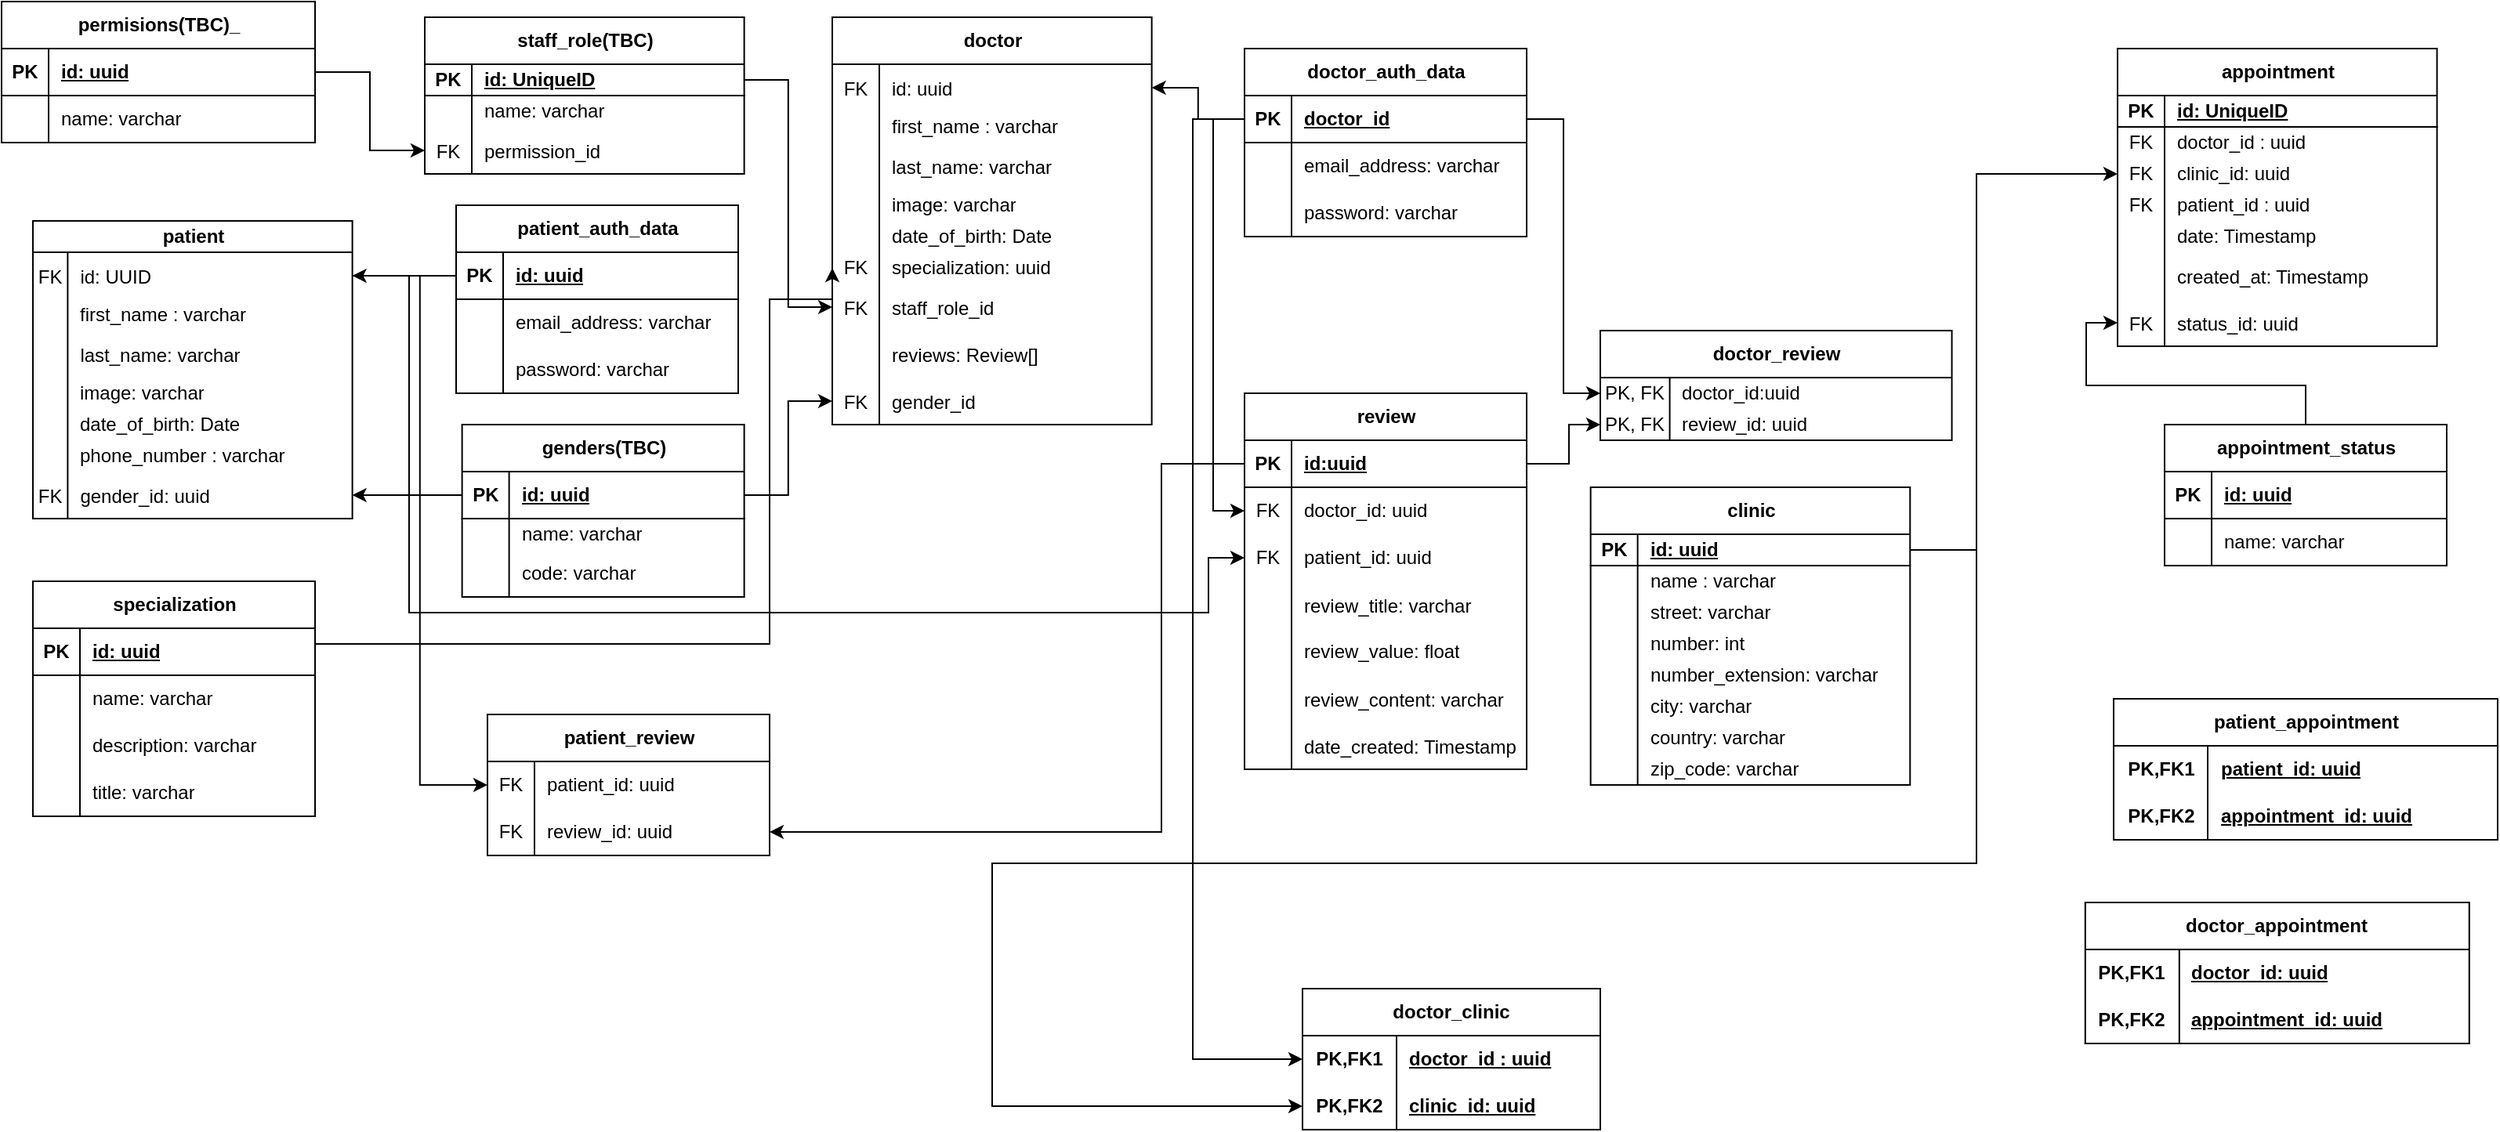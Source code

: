 <mxfile version="28.2.8" pages="2">
  <diagram name="Page-1" id="9zcao2POnBsEuUNefQDV">
    <mxGraphModel dx="2797" dy="521" grid="1" gridSize="10" guides="1" tooltips="1" connect="1" arrows="1" fold="1" page="1" pageScale="1" pageWidth="827" pageHeight="1169" math="0" shadow="0">
      <root>
        <mxCell id="0" />
        <mxCell id="1" parent="0" />
        <mxCell id="Q81MRmjj6C1oXA7TaWA5-28" value="doctor" style="shape=table;startSize=30;container=1;collapsible=1;childLayout=tableLayout;fixedRows=1;rowLines=0;fontStyle=1;align=center;resizeLast=1;html=1;spacing=2;" parent="1" vertex="1">
          <mxGeometry x="-1090" y="20" width="203.81" height="260" as="geometry" />
        </mxCell>
        <mxCell id="EhNRVE4hJLv5afDKUUhh-156" value="" style="shape=tableRow;horizontal=0;startSize=0;swimlaneHead=0;swimlaneBody=0;fillColor=none;collapsible=0;dropTarget=0;points=[[0,0.5],[1,0.5]];portConstraint=eastwest;top=0;left=0;right=0;bottom=0;" parent="Q81MRmjj6C1oXA7TaWA5-28" vertex="1">
          <mxGeometry y="30" width="203.81" height="30" as="geometry" />
        </mxCell>
        <mxCell id="EhNRVE4hJLv5afDKUUhh-157" value="FK" style="shape=partialRectangle;connectable=0;fillColor=none;top=0;left=0;bottom=0;right=0;editable=1;overflow=hidden;" parent="EhNRVE4hJLv5afDKUUhh-156" vertex="1">
          <mxGeometry width="30" height="30" as="geometry">
            <mxRectangle width="30" height="30" as="alternateBounds" />
          </mxGeometry>
        </mxCell>
        <mxCell id="EhNRVE4hJLv5afDKUUhh-158" value="id: uuid" style="shape=partialRectangle;connectable=0;fillColor=none;top=0;left=0;bottom=0;right=0;align=left;spacingLeft=6;overflow=hidden;" parent="EhNRVE4hJLv5afDKUUhh-156" vertex="1">
          <mxGeometry x="30" width="173.81" height="30" as="geometry">
            <mxRectangle width="173.81" height="30" as="alternateBounds" />
          </mxGeometry>
        </mxCell>
        <mxCell id="Q81MRmjj6C1oXA7TaWA5-32" value="" style="shape=tableRow;horizontal=0;startSize=0;swimlaneHead=0;swimlaneBody=0;fillColor=none;collapsible=0;dropTarget=0;points=[[0,0.5],[1,0.5]];portConstraint=eastwest;top=0;left=0;right=0;bottom=0;spacing=2;" parent="Q81MRmjj6C1oXA7TaWA5-28" vertex="1">
          <mxGeometry y="60" width="203.81" height="20" as="geometry" />
        </mxCell>
        <mxCell id="Q81MRmjj6C1oXA7TaWA5-33" value="" style="shape=partialRectangle;connectable=0;fillColor=none;top=0;left=0;bottom=0;right=0;editable=1;overflow=hidden;whiteSpace=wrap;html=1;spacing=2;" parent="Q81MRmjj6C1oXA7TaWA5-32" vertex="1">
          <mxGeometry width="30" height="20" as="geometry">
            <mxRectangle width="30" height="20" as="alternateBounds" />
          </mxGeometry>
        </mxCell>
        <mxCell id="Q81MRmjj6C1oXA7TaWA5-34" value="first_name : varchar" style="shape=partialRectangle;connectable=0;fillColor=none;top=0;left=0;bottom=0;right=0;align=left;spacingLeft=6;overflow=hidden;whiteSpace=wrap;html=1;spacing=2;" parent="Q81MRmjj6C1oXA7TaWA5-32" vertex="1">
          <mxGeometry x="30" width="173.81" height="20" as="geometry">
            <mxRectangle width="173.81" height="20" as="alternateBounds" />
          </mxGeometry>
        </mxCell>
        <mxCell id="EhNRVE4hJLv5afDKUUhh-250" value="" style="shape=tableRow;horizontal=0;startSize=0;swimlaneHead=0;swimlaneBody=0;fillColor=none;collapsible=0;dropTarget=0;points=[[0,0.5],[1,0.5]];portConstraint=eastwest;top=0;left=0;right=0;bottom=0;" parent="Q81MRmjj6C1oXA7TaWA5-28" vertex="1">
          <mxGeometry y="80" width="203.81" height="30" as="geometry" />
        </mxCell>
        <mxCell id="EhNRVE4hJLv5afDKUUhh-251" value="" style="shape=partialRectangle;connectable=0;fillColor=none;top=0;left=0;bottom=0;right=0;editable=1;overflow=hidden;" parent="EhNRVE4hJLv5afDKUUhh-250" vertex="1">
          <mxGeometry width="30" height="30" as="geometry">
            <mxRectangle width="30" height="30" as="alternateBounds" />
          </mxGeometry>
        </mxCell>
        <mxCell id="EhNRVE4hJLv5afDKUUhh-252" value="last_name: varchar" style="shape=partialRectangle;connectable=0;fillColor=none;top=0;left=0;bottom=0;right=0;align=left;spacingLeft=6;overflow=hidden;" parent="EhNRVE4hJLv5afDKUUhh-250" vertex="1">
          <mxGeometry x="30" width="173.81" height="30" as="geometry">
            <mxRectangle width="173.81" height="30" as="alternateBounds" />
          </mxGeometry>
        </mxCell>
        <mxCell id="Q81MRmjj6C1oXA7TaWA5-35" style="shape=tableRow;horizontal=0;startSize=0;swimlaneHead=0;swimlaneBody=0;fillColor=none;collapsible=0;dropTarget=0;points=[[0,0.5],[1,0.5]];portConstraint=eastwest;top=0;left=0;right=0;bottom=0;spacing=2;" parent="Q81MRmjj6C1oXA7TaWA5-28" vertex="1">
          <mxGeometry y="110" width="203.81" height="20" as="geometry" />
        </mxCell>
        <mxCell id="Q81MRmjj6C1oXA7TaWA5-36" style="shape=partialRectangle;connectable=0;fillColor=none;top=0;left=0;bottom=0;right=0;editable=1;overflow=hidden;whiteSpace=wrap;html=1;spacing=2;" parent="Q81MRmjj6C1oXA7TaWA5-35" vertex="1">
          <mxGeometry width="30" height="20" as="geometry">
            <mxRectangle width="30" height="20" as="alternateBounds" />
          </mxGeometry>
        </mxCell>
        <mxCell id="Q81MRmjj6C1oXA7TaWA5-37" value="image: varchar" style="shape=partialRectangle;connectable=0;fillColor=none;top=0;left=0;bottom=0;right=0;align=left;spacingLeft=6;overflow=hidden;whiteSpace=wrap;html=1;spacing=2;" parent="Q81MRmjj6C1oXA7TaWA5-35" vertex="1">
          <mxGeometry x="30" width="173.81" height="20" as="geometry">
            <mxRectangle width="173.81" height="20" as="alternateBounds" />
          </mxGeometry>
        </mxCell>
        <mxCell id="Q81MRmjj6C1oXA7TaWA5-38" style="shape=tableRow;horizontal=0;startSize=0;swimlaneHead=0;swimlaneBody=0;fillColor=none;collapsible=0;dropTarget=0;points=[[0,0.5],[1,0.5]];portConstraint=eastwest;top=0;left=0;right=0;bottom=0;spacing=2;" parent="Q81MRmjj6C1oXA7TaWA5-28" vertex="1">
          <mxGeometry y="130" width="203.81" height="20" as="geometry" />
        </mxCell>
        <mxCell id="Q81MRmjj6C1oXA7TaWA5-39" style="shape=partialRectangle;connectable=0;fillColor=none;top=0;left=0;bottom=0;right=0;editable=1;overflow=hidden;whiteSpace=wrap;html=1;spacing=2;" parent="Q81MRmjj6C1oXA7TaWA5-38" vertex="1">
          <mxGeometry width="30" height="20" as="geometry">
            <mxRectangle width="30" height="20" as="alternateBounds" />
          </mxGeometry>
        </mxCell>
        <mxCell id="Q81MRmjj6C1oXA7TaWA5-40" value="date_of_birth: Date" style="shape=partialRectangle;connectable=0;fillColor=none;top=0;left=0;bottom=0;right=0;align=left;spacingLeft=6;overflow=hidden;whiteSpace=wrap;html=1;spacing=2;" parent="Q81MRmjj6C1oXA7TaWA5-38" vertex="1">
          <mxGeometry x="30" width="173.81" height="20" as="geometry">
            <mxRectangle width="173.81" height="20" as="alternateBounds" />
          </mxGeometry>
        </mxCell>
        <mxCell id="Q81MRmjj6C1oXA7TaWA5-44" style="shape=tableRow;horizontal=0;startSize=0;swimlaneHead=0;swimlaneBody=0;fillColor=none;collapsible=0;dropTarget=0;points=[[0,0.5],[1,0.5]];portConstraint=eastwest;top=0;left=0;right=0;bottom=0;spacing=2;" parent="Q81MRmjj6C1oXA7TaWA5-28" vertex="1">
          <mxGeometry y="150" width="203.81" height="20" as="geometry" />
        </mxCell>
        <mxCell id="Q81MRmjj6C1oXA7TaWA5-45" value="FK" style="shape=partialRectangle;connectable=0;fillColor=none;top=0;left=0;bottom=0;right=0;editable=1;overflow=hidden;whiteSpace=wrap;html=1;spacing=2;" parent="Q81MRmjj6C1oXA7TaWA5-44" vertex="1">
          <mxGeometry width="30" height="20" as="geometry">
            <mxRectangle width="30" height="20" as="alternateBounds" />
          </mxGeometry>
        </mxCell>
        <mxCell id="Q81MRmjj6C1oXA7TaWA5-46" value="specialization: uuid" style="shape=partialRectangle;connectable=0;fillColor=none;top=0;left=0;bottom=0;right=0;align=left;spacingLeft=6;overflow=hidden;whiteSpace=wrap;html=1;spacing=2;" parent="Q81MRmjj6C1oXA7TaWA5-44" vertex="1">
          <mxGeometry x="30" width="173.81" height="20" as="geometry">
            <mxRectangle width="173.81" height="20" as="alternateBounds" />
          </mxGeometry>
        </mxCell>
        <mxCell id="EhNRVE4hJLv5afDKUUhh-160" value="" style="shape=tableRow;horizontal=0;startSize=0;swimlaneHead=0;swimlaneBody=0;fillColor=none;collapsible=0;dropTarget=0;points=[[0,0.5],[1,0.5]];portConstraint=eastwest;top=0;left=0;right=0;bottom=0;" parent="Q81MRmjj6C1oXA7TaWA5-28" vertex="1">
          <mxGeometry y="170" width="203.81" height="30" as="geometry" />
        </mxCell>
        <mxCell id="EhNRVE4hJLv5afDKUUhh-161" value="FK" style="shape=partialRectangle;connectable=0;fillColor=none;top=0;left=0;bottom=0;right=0;editable=1;overflow=hidden;" parent="EhNRVE4hJLv5afDKUUhh-160" vertex="1">
          <mxGeometry width="30" height="30" as="geometry">
            <mxRectangle width="30" height="30" as="alternateBounds" />
          </mxGeometry>
        </mxCell>
        <mxCell id="EhNRVE4hJLv5afDKUUhh-162" value="staff_role_id" style="shape=partialRectangle;connectable=0;fillColor=none;top=0;left=0;bottom=0;right=0;align=left;spacingLeft=6;overflow=hidden;" parent="EhNRVE4hJLv5afDKUUhh-160" vertex="1">
          <mxGeometry x="30" width="173.81" height="30" as="geometry">
            <mxRectangle width="173.81" height="30" as="alternateBounds" />
          </mxGeometry>
        </mxCell>
        <mxCell id="NfqiGuePo1ro_2NAG-KJ-1" value="" style="shape=tableRow;horizontal=0;startSize=0;swimlaneHead=0;swimlaneBody=0;fillColor=none;collapsible=0;dropTarget=0;points=[[0,0.5],[1,0.5]];portConstraint=eastwest;top=0;left=0;right=0;bottom=0;" vertex="1" parent="Q81MRmjj6C1oXA7TaWA5-28">
          <mxGeometry y="200" width="203.81" height="30" as="geometry" />
        </mxCell>
        <mxCell id="NfqiGuePo1ro_2NAG-KJ-2" value="" style="shape=partialRectangle;connectable=0;fillColor=none;top=0;left=0;bottom=0;right=0;editable=1;overflow=hidden;" vertex="1" parent="NfqiGuePo1ro_2NAG-KJ-1">
          <mxGeometry width="30" height="30" as="geometry">
            <mxRectangle width="30" height="30" as="alternateBounds" />
          </mxGeometry>
        </mxCell>
        <mxCell id="NfqiGuePo1ro_2NAG-KJ-3" value="reviews: Review[]" style="shape=partialRectangle;connectable=0;fillColor=none;top=0;left=0;bottom=0;right=0;align=left;spacingLeft=6;overflow=hidden;" vertex="1" parent="NfqiGuePo1ro_2NAG-KJ-1">
          <mxGeometry x="30" width="173.81" height="30" as="geometry">
            <mxRectangle width="173.81" height="30" as="alternateBounds" />
          </mxGeometry>
        </mxCell>
        <mxCell id="EhNRVE4hJLv5afDKUUhh-164" value="" style="shape=tableRow;horizontal=0;startSize=0;swimlaneHead=0;swimlaneBody=0;fillColor=none;collapsible=0;dropTarget=0;points=[[0,0.5],[1,0.5]];portConstraint=eastwest;top=0;left=0;right=0;bottom=0;" parent="Q81MRmjj6C1oXA7TaWA5-28" vertex="1">
          <mxGeometry y="230" width="203.81" height="30" as="geometry" />
        </mxCell>
        <mxCell id="EhNRVE4hJLv5afDKUUhh-165" value="FK" style="shape=partialRectangle;connectable=0;fillColor=none;top=0;left=0;bottom=0;right=0;editable=1;overflow=hidden;" parent="EhNRVE4hJLv5afDKUUhh-164" vertex="1">
          <mxGeometry width="30" height="30" as="geometry">
            <mxRectangle width="30" height="30" as="alternateBounds" />
          </mxGeometry>
        </mxCell>
        <mxCell id="EhNRVE4hJLv5afDKUUhh-166" value="gender_id" style="shape=partialRectangle;connectable=0;fillColor=none;top=0;left=0;bottom=0;right=0;align=left;spacingLeft=6;overflow=hidden;" parent="EhNRVE4hJLv5afDKUUhh-164" vertex="1">
          <mxGeometry x="30" width="173.81" height="30" as="geometry">
            <mxRectangle width="173.81" height="30" as="alternateBounds" />
          </mxGeometry>
        </mxCell>
        <mxCell id="Q81MRmjj6C1oXA7TaWA5-50" value="appointment" style="shape=table;startSize=30;container=1;collapsible=1;childLayout=tableLayout;fixedRows=1;rowLines=0;fontStyle=1;align=center;resizeLast=1;html=1;spacing=2;" parent="1" vertex="1">
          <mxGeometry x="-270.0" y="40" width="203.81" height="190" as="geometry" />
        </mxCell>
        <mxCell id="Q81MRmjj6C1oXA7TaWA5-51" value="" style="shape=tableRow;horizontal=0;startSize=0;swimlaneHead=0;swimlaneBody=0;fillColor=none;collapsible=0;dropTarget=0;points=[[0,0.5],[1,0.5]];portConstraint=eastwest;top=0;left=0;right=0;bottom=1;spacing=2;" parent="Q81MRmjj6C1oXA7TaWA5-50" vertex="1">
          <mxGeometry y="30" width="203.81" height="20" as="geometry" />
        </mxCell>
        <mxCell id="Q81MRmjj6C1oXA7TaWA5-52" value="PK" style="shape=partialRectangle;connectable=0;fillColor=none;top=0;left=0;bottom=0;right=0;fontStyle=1;overflow=hidden;whiteSpace=wrap;html=1;spacing=2;" parent="Q81MRmjj6C1oXA7TaWA5-51" vertex="1">
          <mxGeometry width="30" height="20" as="geometry">
            <mxRectangle width="30" height="20" as="alternateBounds" />
          </mxGeometry>
        </mxCell>
        <mxCell id="Q81MRmjj6C1oXA7TaWA5-53" value="id: UniqueID" style="shape=partialRectangle;connectable=0;fillColor=none;top=0;left=0;bottom=0;right=0;align=left;spacingLeft=6;fontStyle=5;overflow=hidden;whiteSpace=wrap;html=1;spacing=2;" parent="Q81MRmjj6C1oXA7TaWA5-51" vertex="1">
          <mxGeometry x="30" width="173.81" height="20" as="geometry">
            <mxRectangle width="173.81" height="20" as="alternateBounds" />
          </mxGeometry>
        </mxCell>
        <mxCell id="Q81MRmjj6C1oXA7TaWA5-54" value="" style="shape=tableRow;horizontal=0;startSize=0;swimlaneHead=0;swimlaneBody=0;fillColor=none;collapsible=0;dropTarget=0;points=[[0,0.5],[1,0.5]];portConstraint=eastwest;top=0;left=0;right=0;bottom=0;spacing=2;" parent="Q81MRmjj6C1oXA7TaWA5-50" vertex="1">
          <mxGeometry y="50" width="203.81" height="20" as="geometry" />
        </mxCell>
        <mxCell id="Q81MRmjj6C1oXA7TaWA5-55" value="FK" style="shape=partialRectangle;connectable=0;fillColor=none;top=0;left=0;bottom=0;right=0;editable=1;overflow=hidden;whiteSpace=wrap;html=1;spacing=2;" parent="Q81MRmjj6C1oXA7TaWA5-54" vertex="1">
          <mxGeometry width="30" height="20" as="geometry">
            <mxRectangle width="30" height="20" as="alternateBounds" />
          </mxGeometry>
        </mxCell>
        <mxCell id="Q81MRmjj6C1oXA7TaWA5-56" value="doctor_id : uuid" style="shape=partialRectangle;connectable=0;fillColor=none;top=0;left=0;bottom=0;right=0;align=left;spacingLeft=6;overflow=hidden;whiteSpace=wrap;html=1;spacing=2;" parent="Q81MRmjj6C1oXA7TaWA5-54" vertex="1">
          <mxGeometry x="30" width="173.81" height="20" as="geometry">
            <mxRectangle width="173.81" height="20" as="alternateBounds" />
          </mxGeometry>
        </mxCell>
        <mxCell id="Q81MRmjj6C1oXA7TaWA5-57" style="shape=tableRow;horizontal=0;startSize=0;swimlaneHead=0;swimlaneBody=0;fillColor=none;collapsible=0;dropTarget=0;points=[[0,0.5],[1,0.5]];portConstraint=eastwest;top=0;left=0;right=0;bottom=0;spacing=2;" parent="Q81MRmjj6C1oXA7TaWA5-50" vertex="1">
          <mxGeometry y="70" width="203.81" height="20" as="geometry" />
        </mxCell>
        <mxCell id="Q81MRmjj6C1oXA7TaWA5-58" value="FK" style="shape=partialRectangle;connectable=0;fillColor=none;top=0;left=0;bottom=0;right=0;editable=1;overflow=hidden;whiteSpace=wrap;html=1;spacing=2;" parent="Q81MRmjj6C1oXA7TaWA5-57" vertex="1">
          <mxGeometry width="30" height="20" as="geometry">
            <mxRectangle width="30" height="20" as="alternateBounds" />
          </mxGeometry>
        </mxCell>
        <mxCell id="Q81MRmjj6C1oXA7TaWA5-59" value="clinic_id: uuid" style="shape=partialRectangle;connectable=0;fillColor=none;top=0;left=0;bottom=0;right=0;align=left;spacingLeft=6;overflow=hidden;whiteSpace=wrap;html=1;spacing=2;" parent="Q81MRmjj6C1oXA7TaWA5-57" vertex="1">
          <mxGeometry x="30" width="173.81" height="20" as="geometry">
            <mxRectangle width="173.81" height="20" as="alternateBounds" />
          </mxGeometry>
        </mxCell>
        <mxCell id="Q81MRmjj6C1oXA7TaWA5-69" value="" style="shape=tableRow;horizontal=0;startSize=0;swimlaneHead=0;swimlaneBody=0;fillColor=none;collapsible=0;dropTarget=0;points=[[0,0.5],[1,0.5]];portConstraint=eastwest;top=0;left=0;right=0;bottom=0;spacing=2;" parent="Q81MRmjj6C1oXA7TaWA5-50" vertex="1">
          <mxGeometry y="90" width="203.81" height="20" as="geometry" />
        </mxCell>
        <mxCell id="Q81MRmjj6C1oXA7TaWA5-70" value="FK" style="shape=partialRectangle;connectable=0;fillColor=none;top=0;left=0;bottom=0;right=0;editable=1;overflow=hidden;whiteSpace=wrap;html=1;spacing=2;" parent="Q81MRmjj6C1oXA7TaWA5-69" vertex="1">
          <mxGeometry width="30" height="20" as="geometry">
            <mxRectangle width="30" height="20" as="alternateBounds" />
          </mxGeometry>
        </mxCell>
        <mxCell id="Q81MRmjj6C1oXA7TaWA5-71" value="patient_id : uuid" style="shape=partialRectangle;connectable=0;fillColor=none;top=0;left=0;bottom=0;right=0;align=left;spacingLeft=6;overflow=hidden;whiteSpace=wrap;html=1;spacing=2;" parent="Q81MRmjj6C1oXA7TaWA5-69" vertex="1">
          <mxGeometry x="30" width="173.81" height="20" as="geometry">
            <mxRectangle width="173.81" height="20" as="alternateBounds" />
          </mxGeometry>
        </mxCell>
        <mxCell id="Q81MRmjj6C1oXA7TaWA5-60" style="shape=tableRow;horizontal=0;startSize=0;swimlaneHead=0;swimlaneBody=0;fillColor=none;collapsible=0;dropTarget=0;points=[[0,0.5],[1,0.5]];portConstraint=eastwest;top=0;left=0;right=0;bottom=0;spacing=2;" parent="Q81MRmjj6C1oXA7TaWA5-50" vertex="1">
          <mxGeometry y="110" width="203.81" height="20" as="geometry" />
        </mxCell>
        <mxCell id="Q81MRmjj6C1oXA7TaWA5-61" style="shape=partialRectangle;connectable=0;fillColor=none;top=0;left=0;bottom=0;right=0;editable=1;overflow=hidden;whiteSpace=wrap;html=1;spacing=2;" parent="Q81MRmjj6C1oXA7TaWA5-60" vertex="1">
          <mxGeometry width="30" height="20" as="geometry">
            <mxRectangle width="30" height="20" as="alternateBounds" />
          </mxGeometry>
        </mxCell>
        <mxCell id="Q81MRmjj6C1oXA7TaWA5-62" value="date: Timestamp" style="shape=partialRectangle;connectable=0;fillColor=none;top=0;left=0;bottom=0;right=0;align=left;spacingLeft=6;overflow=hidden;whiteSpace=wrap;html=1;spacing=2;" parent="Q81MRmjj6C1oXA7TaWA5-60" vertex="1">
          <mxGeometry x="30" width="173.81" height="20" as="geometry">
            <mxRectangle width="173.81" height="20" as="alternateBounds" />
          </mxGeometry>
        </mxCell>
        <mxCell id="R1laoW-MmmunqDyPFdKA-1" value="" style="shape=tableRow;horizontal=0;startSize=0;swimlaneHead=0;swimlaneBody=0;fillColor=none;collapsible=0;dropTarget=0;points=[[0,0.5],[1,0.5]];portConstraint=eastwest;top=0;left=0;right=0;bottom=0;" parent="Q81MRmjj6C1oXA7TaWA5-50" vertex="1">
          <mxGeometry y="130" width="203.81" height="30" as="geometry" />
        </mxCell>
        <mxCell id="R1laoW-MmmunqDyPFdKA-2" value="" style="shape=partialRectangle;connectable=0;fillColor=none;top=0;left=0;bottom=0;right=0;editable=1;overflow=hidden;" parent="R1laoW-MmmunqDyPFdKA-1" vertex="1">
          <mxGeometry width="30" height="30" as="geometry">
            <mxRectangle width="30" height="30" as="alternateBounds" />
          </mxGeometry>
        </mxCell>
        <mxCell id="R1laoW-MmmunqDyPFdKA-3" value="created_at: Timestamp" style="shape=partialRectangle;connectable=0;fillColor=none;top=0;left=0;bottom=0;right=0;align=left;spacingLeft=6;overflow=hidden;" parent="R1laoW-MmmunqDyPFdKA-1" vertex="1">
          <mxGeometry x="30" width="173.81" height="30" as="geometry">
            <mxRectangle width="173.81" height="30" as="alternateBounds" />
          </mxGeometry>
        </mxCell>
        <mxCell id="EhNRVE4hJLv5afDKUUhh-257" value="" style="shape=tableRow;horizontal=0;startSize=0;swimlaneHead=0;swimlaneBody=0;fillColor=none;collapsible=0;dropTarget=0;points=[[0,0.5],[1,0.5]];portConstraint=eastwest;top=0;left=0;right=0;bottom=0;" parent="Q81MRmjj6C1oXA7TaWA5-50" vertex="1">
          <mxGeometry y="160" width="203.81" height="30" as="geometry" />
        </mxCell>
        <mxCell id="EhNRVE4hJLv5afDKUUhh-258" value="FK" style="shape=partialRectangle;connectable=0;fillColor=none;top=0;left=0;bottom=0;right=0;editable=1;overflow=hidden;" parent="EhNRVE4hJLv5afDKUUhh-257" vertex="1">
          <mxGeometry width="30" height="30" as="geometry">
            <mxRectangle width="30" height="30" as="alternateBounds" />
          </mxGeometry>
        </mxCell>
        <mxCell id="EhNRVE4hJLv5afDKUUhh-259" value="status_id: uuid" style="shape=partialRectangle;connectable=0;fillColor=none;top=0;left=0;bottom=0;right=0;align=left;spacingLeft=6;overflow=hidden;" parent="EhNRVE4hJLv5afDKUUhh-257" vertex="1">
          <mxGeometry x="30" width="173.81" height="30" as="geometry">
            <mxRectangle width="173.81" height="30" as="alternateBounds" />
          </mxGeometry>
        </mxCell>
        <mxCell id="Q81MRmjj6C1oXA7TaWA5-91" value="clinic" style="shape=table;startSize=30;container=1;collapsible=1;childLayout=tableLayout;fixedRows=1;rowLines=0;fontStyle=1;align=center;resizeLast=1;html=1;spacing=2;" parent="1" vertex="1">
          <mxGeometry x="-606.18" y="320" width="203.81" height="190" as="geometry" />
        </mxCell>
        <mxCell id="Q81MRmjj6C1oXA7TaWA5-92" value="" style="shape=tableRow;horizontal=0;startSize=0;swimlaneHead=0;swimlaneBody=0;fillColor=none;collapsible=0;dropTarget=0;points=[[0,0.5],[1,0.5]];portConstraint=eastwest;top=0;left=0;right=0;bottom=1;spacing=2;" parent="Q81MRmjj6C1oXA7TaWA5-91" vertex="1">
          <mxGeometry y="30" width="203.81" height="20" as="geometry" />
        </mxCell>
        <mxCell id="Q81MRmjj6C1oXA7TaWA5-93" value="PK" style="shape=partialRectangle;connectable=0;fillColor=none;top=0;left=0;bottom=0;right=0;fontStyle=1;overflow=hidden;whiteSpace=wrap;html=1;spacing=2;" parent="Q81MRmjj6C1oXA7TaWA5-92" vertex="1">
          <mxGeometry width="30" height="20" as="geometry">
            <mxRectangle width="30" height="20" as="alternateBounds" />
          </mxGeometry>
        </mxCell>
        <mxCell id="Q81MRmjj6C1oXA7TaWA5-94" value="id: uuid" style="shape=partialRectangle;connectable=0;fillColor=none;top=0;left=0;bottom=0;right=0;align=left;spacingLeft=6;fontStyle=5;overflow=hidden;whiteSpace=wrap;html=1;spacing=2;" parent="Q81MRmjj6C1oXA7TaWA5-92" vertex="1">
          <mxGeometry x="30" width="173.81" height="20" as="geometry">
            <mxRectangle width="173.81" height="20" as="alternateBounds" />
          </mxGeometry>
        </mxCell>
        <mxCell id="Q81MRmjj6C1oXA7TaWA5-95" value="" style="shape=tableRow;horizontal=0;startSize=0;swimlaneHead=0;swimlaneBody=0;fillColor=none;collapsible=0;dropTarget=0;points=[[0,0.5],[1,0.5]];portConstraint=eastwest;top=0;left=0;right=0;bottom=0;spacing=2;" parent="Q81MRmjj6C1oXA7TaWA5-91" vertex="1">
          <mxGeometry y="50" width="203.81" height="20" as="geometry" />
        </mxCell>
        <mxCell id="Q81MRmjj6C1oXA7TaWA5-96" value="" style="shape=partialRectangle;connectable=0;fillColor=none;top=0;left=0;bottom=0;right=0;editable=1;overflow=hidden;whiteSpace=wrap;html=1;spacing=2;" parent="Q81MRmjj6C1oXA7TaWA5-95" vertex="1">
          <mxGeometry width="30" height="20" as="geometry">
            <mxRectangle width="30" height="20" as="alternateBounds" />
          </mxGeometry>
        </mxCell>
        <mxCell id="Q81MRmjj6C1oXA7TaWA5-97" value="name : varchar" style="shape=partialRectangle;connectable=0;fillColor=none;top=0;left=0;bottom=0;right=0;align=left;spacingLeft=6;overflow=hidden;whiteSpace=wrap;html=1;spacing=2;" parent="Q81MRmjj6C1oXA7TaWA5-95" vertex="1">
          <mxGeometry x="30" width="173.81" height="20" as="geometry">
            <mxRectangle width="173.81" height="20" as="alternateBounds" />
          </mxGeometry>
        </mxCell>
        <mxCell id="Q81MRmjj6C1oXA7TaWA5-98" style="shape=tableRow;horizontal=0;startSize=0;swimlaneHead=0;swimlaneBody=0;fillColor=none;collapsible=0;dropTarget=0;points=[[0,0.5],[1,0.5]];portConstraint=eastwest;top=0;left=0;right=0;bottom=0;spacing=2;" parent="Q81MRmjj6C1oXA7TaWA5-91" vertex="1">
          <mxGeometry y="70" width="203.81" height="20" as="geometry" />
        </mxCell>
        <mxCell id="Q81MRmjj6C1oXA7TaWA5-99" style="shape=partialRectangle;connectable=0;fillColor=none;top=0;left=0;bottom=0;right=0;editable=1;overflow=hidden;whiteSpace=wrap;html=1;spacing=2;" parent="Q81MRmjj6C1oXA7TaWA5-98" vertex="1">
          <mxGeometry width="30" height="20" as="geometry">
            <mxRectangle width="30" height="20" as="alternateBounds" />
          </mxGeometry>
        </mxCell>
        <mxCell id="Q81MRmjj6C1oXA7TaWA5-100" value="street: varchar" style="shape=partialRectangle;connectable=0;fillColor=none;top=0;left=0;bottom=0;right=0;align=left;spacingLeft=6;overflow=hidden;whiteSpace=wrap;html=1;spacing=2;" parent="Q81MRmjj6C1oXA7TaWA5-98" vertex="1">
          <mxGeometry x="30" width="173.81" height="20" as="geometry">
            <mxRectangle width="173.81" height="20" as="alternateBounds" />
          </mxGeometry>
        </mxCell>
        <mxCell id="Q81MRmjj6C1oXA7TaWA5-101" style="shape=tableRow;horizontal=0;startSize=0;swimlaneHead=0;swimlaneBody=0;fillColor=none;collapsible=0;dropTarget=0;points=[[0,0.5],[1,0.5]];portConstraint=eastwest;top=0;left=0;right=0;bottom=0;spacing=2;" parent="Q81MRmjj6C1oXA7TaWA5-91" vertex="1">
          <mxGeometry y="90" width="203.81" height="20" as="geometry" />
        </mxCell>
        <mxCell id="Q81MRmjj6C1oXA7TaWA5-102" style="shape=partialRectangle;connectable=0;fillColor=none;top=0;left=0;bottom=0;right=0;editable=1;overflow=hidden;whiteSpace=wrap;html=1;spacing=2;" parent="Q81MRmjj6C1oXA7TaWA5-101" vertex="1">
          <mxGeometry width="30" height="20" as="geometry">
            <mxRectangle width="30" height="20" as="alternateBounds" />
          </mxGeometry>
        </mxCell>
        <mxCell id="Q81MRmjj6C1oXA7TaWA5-103" value="number: int" style="shape=partialRectangle;connectable=0;fillColor=none;top=0;left=0;bottom=0;right=0;align=left;spacingLeft=6;overflow=hidden;whiteSpace=wrap;html=1;spacing=2;" parent="Q81MRmjj6C1oXA7TaWA5-101" vertex="1">
          <mxGeometry x="30" width="173.81" height="20" as="geometry">
            <mxRectangle width="173.81" height="20" as="alternateBounds" />
          </mxGeometry>
        </mxCell>
        <mxCell id="Q81MRmjj6C1oXA7TaWA5-104" style="shape=tableRow;horizontal=0;startSize=0;swimlaneHead=0;swimlaneBody=0;fillColor=none;collapsible=0;dropTarget=0;points=[[0,0.5],[1,0.5]];portConstraint=eastwest;top=0;left=0;right=0;bottom=0;spacing=2;" parent="Q81MRmjj6C1oXA7TaWA5-91" vertex="1">
          <mxGeometry y="110" width="203.81" height="20" as="geometry" />
        </mxCell>
        <mxCell id="Q81MRmjj6C1oXA7TaWA5-105" style="shape=partialRectangle;connectable=0;fillColor=none;top=0;left=0;bottom=0;right=0;editable=1;overflow=hidden;whiteSpace=wrap;html=1;spacing=2;" parent="Q81MRmjj6C1oXA7TaWA5-104" vertex="1">
          <mxGeometry width="30" height="20" as="geometry">
            <mxRectangle width="30" height="20" as="alternateBounds" />
          </mxGeometry>
        </mxCell>
        <mxCell id="Q81MRmjj6C1oXA7TaWA5-106" value="number_extension: varchar" style="shape=partialRectangle;connectable=0;fillColor=none;top=0;left=0;bottom=0;right=0;align=left;spacingLeft=6;overflow=hidden;whiteSpace=wrap;html=1;spacing=2;" parent="Q81MRmjj6C1oXA7TaWA5-104" vertex="1">
          <mxGeometry x="30" width="173.81" height="20" as="geometry">
            <mxRectangle width="173.81" height="20" as="alternateBounds" />
          </mxGeometry>
        </mxCell>
        <mxCell id="Q81MRmjj6C1oXA7TaWA5-107" style="shape=tableRow;horizontal=0;startSize=0;swimlaneHead=0;swimlaneBody=0;fillColor=none;collapsible=0;dropTarget=0;points=[[0,0.5],[1,0.5]];portConstraint=eastwest;top=0;left=0;right=0;bottom=0;spacing=2;" parent="Q81MRmjj6C1oXA7TaWA5-91" vertex="1">
          <mxGeometry y="130" width="203.81" height="20" as="geometry" />
        </mxCell>
        <mxCell id="Q81MRmjj6C1oXA7TaWA5-108" style="shape=partialRectangle;connectable=0;fillColor=none;top=0;left=0;bottom=0;right=0;editable=1;overflow=hidden;whiteSpace=wrap;html=1;spacing=2;" parent="Q81MRmjj6C1oXA7TaWA5-107" vertex="1">
          <mxGeometry width="30" height="20" as="geometry">
            <mxRectangle width="30" height="20" as="alternateBounds" />
          </mxGeometry>
        </mxCell>
        <mxCell id="Q81MRmjj6C1oXA7TaWA5-109" value="city: varchar" style="shape=partialRectangle;connectable=0;fillColor=none;top=0;left=0;bottom=0;right=0;align=left;spacingLeft=6;overflow=hidden;whiteSpace=wrap;html=1;spacing=2;" parent="Q81MRmjj6C1oXA7TaWA5-107" vertex="1">
          <mxGeometry x="30" width="173.81" height="20" as="geometry">
            <mxRectangle width="173.81" height="20" as="alternateBounds" />
          </mxGeometry>
        </mxCell>
        <mxCell id="Q81MRmjj6C1oXA7TaWA5-110" style="shape=tableRow;horizontal=0;startSize=0;swimlaneHead=0;swimlaneBody=0;fillColor=none;collapsible=0;dropTarget=0;points=[[0,0.5],[1,0.5]];portConstraint=eastwest;top=0;left=0;right=0;bottom=0;spacing=2;" parent="Q81MRmjj6C1oXA7TaWA5-91" vertex="1">
          <mxGeometry y="150" width="203.81" height="20" as="geometry" />
        </mxCell>
        <mxCell id="Q81MRmjj6C1oXA7TaWA5-111" style="shape=partialRectangle;connectable=0;fillColor=none;top=0;left=0;bottom=0;right=0;editable=1;overflow=hidden;whiteSpace=wrap;html=1;spacing=2;" parent="Q81MRmjj6C1oXA7TaWA5-110" vertex="1">
          <mxGeometry width="30" height="20" as="geometry">
            <mxRectangle width="30" height="20" as="alternateBounds" />
          </mxGeometry>
        </mxCell>
        <mxCell id="Q81MRmjj6C1oXA7TaWA5-112" value="country: varchar" style="shape=partialRectangle;connectable=0;fillColor=none;top=0;left=0;bottom=0;right=0;align=left;spacingLeft=6;overflow=hidden;whiteSpace=wrap;html=1;spacing=2;" parent="Q81MRmjj6C1oXA7TaWA5-110" vertex="1">
          <mxGeometry x="30" width="173.81" height="20" as="geometry">
            <mxRectangle width="173.81" height="20" as="alternateBounds" />
          </mxGeometry>
        </mxCell>
        <mxCell id="Q81MRmjj6C1oXA7TaWA5-114" style="shape=tableRow;horizontal=0;startSize=0;swimlaneHead=0;swimlaneBody=0;fillColor=none;collapsible=0;dropTarget=0;points=[[0,0.5],[1,0.5]];portConstraint=eastwest;top=0;left=0;right=0;bottom=0;spacing=2;" parent="Q81MRmjj6C1oXA7TaWA5-91" vertex="1">
          <mxGeometry y="170" width="203.81" height="20" as="geometry" />
        </mxCell>
        <mxCell id="Q81MRmjj6C1oXA7TaWA5-115" style="shape=partialRectangle;connectable=0;fillColor=none;top=0;left=0;bottom=0;right=0;editable=1;overflow=hidden;whiteSpace=wrap;html=1;spacing=2;" parent="Q81MRmjj6C1oXA7TaWA5-114" vertex="1">
          <mxGeometry width="30" height="20" as="geometry">
            <mxRectangle width="30" height="20" as="alternateBounds" />
          </mxGeometry>
        </mxCell>
        <mxCell id="Q81MRmjj6C1oXA7TaWA5-116" value="zip_code: varchar" style="shape=partialRectangle;connectable=0;fillColor=none;top=0;left=0;bottom=0;right=0;align=left;spacingLeft=6;overflow=hidden;whiteSpace=wrap;html=1;spacing=2;" parent="Q81MRmjj6C1oXA7TaWA5-114" vertex="1">
          <mxGeometry x="30" width="173.81" height="20" as="geometry">
            <mxRectangle width="173.81" height="20" as="alternateBounds" />
          </mxGeometry>
        </mxCell>
        <mxCell id="EhNRVE4hJLv5afDKUUhh-1" value="staff_role(TBC)" style="shape=table;startSize=30;container=1;collapsible=1;childLayout=tableLayout;fixedRows=1;rowLines=0;fontStyle=1;align=center;resizeLast=1;html=1;spacing=2;" parent="1" vertex="1">
          <mxGeometry x="-1350" y="20" width="203.81" height="100" as="geometry" />
        </mxCell>
        <mxCell id="EhNRVE4hJLv5afDKUUhh-2" value="" style="shape=tableRow;horizontal=0;startSize=0;swimlaneHead=0;swimlaneBody=0;fillColor=none;collapsible=0;dropTarget=0;points=[[0,0.5],[1,0.5]];portConstraint=eastwest;top=0;left=0;right=0;bottom=1;spacing=2;" parent="EhNRVE4hJLv5afDKUUhh-1" vertex="1">
          <mxGeometry y="30" width="203.81" height="20" as="geometry" />
        </mxCell>
        <mxCell id="EhNRVE4hJLv5afDKUUhh-3" value="PK" style="shape=partialRectangle;connectable=0;fillColor=none;top=0;left=0;bottom=0;right=0;fontStyle=1;overflow=hidden;whiteSpace=wrap;html=1;spacing=2;" parent="EhNRVE4hJLv5afDKUUhh-2" vertex="1">
          <mxGeometry width="30" height="20" as="geometry">
            <mxRectangle width="30" height="20" as="alternateBounds" />
          </mxGeometry>
        </mxCell>
        <mxCell id="EhNRVE4hJLv5afDKUUhh-4" value="id: UniqueID" style="shape=partialRectangle;connectable=0;fillColor=none;top=0;left=0;bottom=0;right=0;align=left;spacingLeft=6;fontStyle=5;overflow=hidden;whiteSpace=wrap;html=1;spacing=2;" parent="EhNRVE4hJLv5afDKUUhh-2" vertex="1">
          <mxGeometry x="30" width="173.81" height="20" as="geometry">
            <mxRectangle width="173.81" height="20" as="alternateBounds" />
          </mxGeometry>
        </mxCell>
        <mxCell id="EhNRVE4hJLv5afDKUUhh-8" value="" style="shape=tableRow;horizontal=0;startSize=0;swimlaneHead=0;swimlaneBody=0;fillColor=none;collapsible=0;dropTarget=0;points=[[0,0.5],[1,0.5]];portConstraint=eastwest;top=0;left=0;right=0;bottom=0;spacing=2;" parent="EhNRVE4hJLv5afDKUUhh-1" vertex="1">
          <mxGeometry y="50" width="203.81" height="20" as="geometry" />
        </mxCell>
        <mxCell id="EhNRVE4hJLv5afDKUUhh-9" value="" style="shape=partialRectangle;connectable=0;fillColor=none;top=0;left=0;bottom=0;right=0;editable=1;overflow=hidden;whiteSpace=wrap;html=1;spacing=2;" parent="EhNRVE4hJLv5afDKUUhh-8" vertex="1">
          <mxGeometry width="30" height="20" as="geometry">
            <mxRectangle width="30" height="20" as="alternateBounds" />
          </mxGeometry>
        </mxCell>
        <mxCell id="EhNRVE4hJLv5afDKUUhh-10" value="name: varchar" style="shape=partialRectangle;connectable=0;fillColor=none;top=0;left=0;bottom=0;right=0;align=left;spacingLeft=6;overflow=hidden;whiteSpace=wrap;html=1;spacing=2;" parent="EhNRVE4hJLv5afDKUUhh-8" vertex="1">
          <mxGeometry x="30" width="173.81" height="20" as="geometry">
            <mxRectangle width="173.81" height="20" as="alternateBounds" />
          </mxGeometry>
        </mxCell>
        <mxCell id="EhNRVE4hJLv5afDKUUhh-119" value="" style="shape=tableRow;horizontal=0;startSize=0;swimlaneHead=0;swimlaneBody=0;fillColor=none;collapsible=0;dropTarget=0;points=[[0,0.5],[1,0.5]];portConstraint=eastwest;top=0;left=0;right=0;bottom=0;" parent="EhNRVE4hJLv5afDKUUhh-1" vertex="1">
          <mxGeometry y="70" width="203.81" height="30" as="geometry" />
        </mxCell>
        <mxCell id="EhNRVE4hJLv5afDKUUhh-120" value="FK" style="shape=partialRectangle;connectable=0;fillColor=none;top=0;left=0;bottom=0;right=0;editable=1;overflow=hidden;" parent="EhNRVE4hJLv5afDKUUhh-119" vertex="1">
          <mxGeometry width="30" height="30" as="geometry">
            <mxRectangle width="30" height="30" as="alternateBounds" />
          </mxGeometry>
        </mxCell>
        <mxCell id="EhNRVE4hJLv5afDKUUhh-121" value="permission_id" style="shape=partialRectangle;connectable=0;fillColor=none;top=0;left=0;bottom=0;right=0;align=left;spacingLeft=6;overflow=hidden;" parent="EhNRVE4hJLv5afDKUUhh-119" vertex="1">
          <mxGeometry x="30" width="173.81" height="30" as="geometry">
            <mxRectangle width="173.81" height="30" as="alternateBounds" />
          </mxGeometry>
        </mxCell>
        <mxCell id="EhNRVE4hJLv5afDKUUhh-40" value="" style="shape=tableRow;horizontal=0;startSize=0;swimlaneHead=0;swimlaneBody=0;fillColor=none;collapsible=0;dropTarget=0;points=[[0,0.5],[1,0.5]];portConstraint=eastwest;top=0;left=0;right=0;bottom=0;spacing=2;" parent="1" vertex="1">
          <mxGeometry x="-830" y="490" width="203.81" height="20" as="geometry" />
        </mxCell>
        <mxCell id="EhNRVE4hJLv5afDKUUhh-41" value="" style="shape=partialRectangle;connectable=0;fillColor=none;top=0;left=0;bottom=0;right=0;editable=1;overflow=hidden;whiteSpace=wrap;html=1;spacing=2;" parent="EhNRVE4hJLv5afDKUUhh-40" vertex="1">
          <mxGeometry width="30" height="20" as="geometry">
            <mxRectangle width="30" height="20" as="alternateBounds" />
          </mxGeometry>
        </mxCell>
        <mxCell id="EhNRVE4hJLv5afDKUUhh-86" value="permisions(TBC)_" style="shape=table;startSize=30;container=1;collapsible=1;childLayout=tableLayout;fixedRows=1;rowLines=0;fontStyle=1;align=center;resizeLast=1;html=1;" parent="1" vertex="1">
          <mxGeometry x="-1620" y="10" width="200" height="90" as="geometry" />
        </mxCell>
        <mxCell id="EhNRVE4hJLv5afDKUUhh-87" value="" style="shape=tableRow;horizontal=0;startSize=0;swimlaneHead=0;swimlaneBody=0;fillColor=none;collapsible=0;dropTarget=0;points=[[0,0.5],[1,0.5]];portConstraint=eastwest;top=0;left=0;right=0;bottom=1;" parent="EhNRVE4hJLv5afDKUUhh-86" vertex="1">
          <mxGeometry y="30" width="200" height="30" as="geometry" />
        </mxCell>
        <mxCell id="EhNRVE4hJLv5afDKUUhh-88" value="PK" style="shape=partialRectangle;connectable=0;fillColor=none;top=0;left=0;bottom=0;right=0;fontStyle=1;overflow=hidden;whiteSpace=wrap;html=1;" parent="EhNRVE4hJLv5afDKUUhh-87" vertex="1">
          <mxGeometry width="30" height="30" as="geometry">
            <mxRectangle width="30" height="30" as="alternateBounds" />
          </mxGeometry>
        </mxCell>
        <mxCell id="EhNRVE4hJLv5afDKUUhh-89" value="id: uuid" style="shape=partialRectangle;connectable=0;fillColor=none;top=0;left=0;bottom=0;right=0;align=left;spacingLeft=6;fontStyle=5;overflow=hidden;whiteSpace=wrap;html=1;" parent="EhNRVE4hJLv5afDKUUhh-87" vertex="1">
          <mxGeometry x="30" width="170" height="30" as="geometry">
            <mxRectangle width="170" height="30" as="alternateBounds" />
          </mxGeometry>
        </mxCell>
        <mxCell id="EhNRVE4hJLv5afDKUUhh-90" value="" style="shape=tableRow;horizontal=0;startSize=0;swimlaneHead=0;swimlaneBody=0;fillColor=none;collapsible=0;dropTarget=0;points=[[0,0.5],[1,0.5]];portConstraint=eastwest;top=0;left=0;right=0;bottom=0;" parent="EhNRVE4hJLv5afDKUUhh-86" vertex="1">
          <mxGeometry y="60" width="200" height="30" as="geometry" />
        </mxCell>
        <mxCell id="EhNRVE4hJLv5afDKUUhh-91" value="" style="shape=partialRectangle;connectable=0;fillColor=none;top=0;left=0;bottom=0;right=0;editable=1;overflow=hidden;whiteSpace=wrap;html=1;" parent="EhNRVE4hJLv5afDKUUhh-90" vertex="1">
          <mxGeometry width="30" height="30" as="geometry">
            <mxRectangle width="30" height="30" as="alternateBounds" />
          </mxGeometry>
        </mxCell>
        <mxCell id="EhNRVE4hJLv5afDKUUhh-92" value="name: varchar" style="shape=partialRectangle;connectable=0;fillColor=none;top=0;left=0;bottom=0;right=0;align=left;spacingLeft=6;overflow=hidden;whiteSpace=wrap;html=1;" parent="EhNRVE4hJLv5afDKUUhh-90" vertex="1">
          <mxGeometry x="30" width="170" height="30" as="geometry">
            <mxRectangle width="170" height="30" as="alternateBounds" />
          </mxGeometry>
        </mxCell>
        <mxCell id="EhNRVE4hJLv5afDKUUhh-106" value="patient_auth_data" style="shape=table;startSize=30;container=1;collapsible=1;childLayout=tableLayout;fixedRows=1;rowLines=0;fontStyle=1;align=center;resizeLast=1;html=1;" parent="1" vertex="1">
          <mxGeometry x="-1330" y="140" width="180" height="120" as="geometry" />
        </mxCell>
        <mxCell id="EhNRVE4hJLv5afDKUUhh-107" value="" style="shape=tableRow;horizontal=0;startSize=0;swimlaneHead=0;swimlaneBody=0;fillColor=none;collapsible=0;dropTarget=0;points=[[0,0.5],[1,0.5]];portConstraint=eastwest;top=0;left=0;right=0;bottom=1;" parent="EhNRVE4hJLv5afDKUUhh-106" vertex="1">
          <mxGeometry y="30" width="180" height="30" as="geometry" />
        </mxCell>
        <mxCell id="EhNRVE4hJLv5afDKUUhh-108" value="PK" style="shape=partialRectangle;connectable=0;fillColor=none;top=0;left=0;bottom=0;right=0;fontStyle=1;overflow=hidden;whiteSpace=wrap;html=1;" parent="EhNRVE4hJLv5afDKUUhh-107" vertex="1">
          <mxGeometry width="30" height="30" as="geometry">
            <mxRectangle width="30" height="30" as="alternateBounds" />
          </mxGeometry>
        </mxCell>
        <mxCell id="EhNRVE4hJLv5afDKUUhh-109" value="id: uuid" style="shape=partialRectangle;connectable=0;fillColor=none;top=0;left=0;bottom=0;right=0;align=left;spacingLeft=6;fontStyle=5;overflow=hidden;whiteSpace=wrap;html=1;" parent="EhNRVE4hJLv5afDKUUhh-107" vertex="1">
          <mxGeometry x="30" width="150" height="30" as="geometry">
            <mxRectangle width="150" height="30" as="alternateBounds" />
          </mxGeometry>
        </mxCell>
        <mxCell id="EhNRVE4hJLv5afDKUUhh-110" value="" style="shape=tableRow;horizontal=0;startSize=0;swimlaneHead=0;swimlaneBody=0;fillColor=none;collapsible=0;dropTarget=0;points=[[0,0.5],[1,0.5]];portConstraint=eastwest;top=0;left=0;right=0;bottom=0;" parent="EhNRVE4hJLv5afDKUUhh-106" vertex="1">
          <mxGeometry y="60" width="180" height="30" as="geometry" />
        </mxCell>
        <mxCell id="EhNRVE4hJLv5afDKUUhh-111" value="" style="shape=partialRectangle;connectable=0;fillColor=none;top=0;left=0;bottom=0;right=0;editable=1;overflow=hidden;whiteSpace=wrap;html=1;" parent="EhNRVE4hJLv5afDKUUhh-110" vertex="1">
          <mxGeometry width="30" height="30" as="geometry">
            <mxRectangle width="30" height="30" as="alternateBounds" />
          </mxGeometry>
        </mxCell>
        <mxCell id="EhNRVE4hJLv5afDKUUhh-112" value="email_address: varchar" style="shape=partialRectangle;connectable=0;fillColor=none;top=0;left=0;bottom=0;right=0;align=left;spacingLeft=6;overflow=hidden;whiteSpace=wrap;html=1;" parent="EhNRVE4hJLv5afDKUUhh-110" vertex="1">
          <mxGeometry x="30" width="150" height="30" as="geometry">
            <mxRectangle width="150" height="30" as="alternateBounds" />
          </mxGeometry>
        </mxCell>
        <mxCell id="EhNRVE4hJLv5afDKUUhh-113" value="" style="shape=tableRow;horizontal=0;startSize=0;swimlaneHead=0;swimlaneBody=0;fillColor=none;collapsible=0;dropTarget=0;points=[[0,0.5],[1,0.5]];portConstraint=eastwest;top=0;left=0;right=0;bottom=0;" parent="EhNRVE4hJLv5afDKUUhh-106" vertex="1">
          <mxGeometry y="90" width="180" height="30" as="geometry" />
        </mxCell>
        <mxCell id="EhNRVE4hJLv5afDKUUhh-114" value="" style="shape=partialRectangle;connectable=0;fillColor=none;top=0;left=0;bottom=0;right=0;editable=1;overflow=hidden;whiteSpace=wrap;html=1;" parent="EhNRVE4hJLv5afDKUUhh-113" vertex="1">
          <mxGeometry width="30" height="30" as="geometry">
            <mxRectangle width="30" height="30" as="alternateBounds" />
          </mxGeometry>
        </mxCell>
        <mxCell id="EhNRVE4hJLv5afDKUUhh-115" value="password: varchar" style="shape=partialRectangle;connectable=0;fillColor=none;top=0;left=0;bottom=0;right=0;align=left;spacingLeft=6;overflow=hidden;whiteSpace=wrap;html=1;" parent="EhNRVE4hJLv5afDKUUhh-113" vertex="1">
          <mxGeometry x="30" width="150" height="30" as="geometry">
            <mxRectangle width="150" height="30" as="alternateBounds" />
          </mxGeometry>
        </mxCell>
        <mxCell id="EhNRVE4hJLv5afDKUUhh-122" style="edgeStyle=orthogonalEdgeStyle;rounded=0;orthogonalLoop=1;jettySize=auto;html=1;entryX=0;entryY=0.5;entryDx=0;entryDy=0;" parent="1" source="EhNRVE4hJLv5afDKUUhh-87" target="EhNRVE4hJLv5afDKUUhh-119" edge="1">
          <mxGeometry relative="1" as="geometry" />
        </mxCell>
        <mxCell id="Q81MRmjj6C1oXA7TaWA5-3" value="patient" style="shape=table;startSize=20;container=1;collapsible=1;childLayout=tableLayout;fixedRows=1;rowLines=0;fontStyle=1;align=center;resizeLast=1;html=1;spacing=2;" parent="1" vertex="1">
          <mxGeometry x="-1600" y="150" width="203.81" height="190" as="geometry" />
        </mxCell>
        <mxCell id="EhNRVE4hJLv5afDKUUhh-142" value="" style="shape=tableRow;horizontal=0;startSize=0;swimlaneHead=0;swimlaneBody=0;fillColor=none;collapsible=0;dropTarget=0;points=[[0,0.5],[1,0.5]];portConstraint=eastwest;top=0;left=0;right=0;bottom=0;" parent="Q81MRmjj6C1oXA7TaWA5-3" vertex="1">
          <mxGeometry y="20" width="203.81" height="30" as="geometry" />
        </mxCell>
        <mxCell id="EhNRVE4hJLv5afDKUUhh-143" value="FK" style="shape=partialRectangle;connectable=0;fillColor=none;top=0;left=0;bottom=0;right=0;editable=1;overflow=hidden;" parent="EhNRVE4hJLv5afDKUUhh-142" vertex="1">
          <mxGeometry width="22.19" height="30" as="geometry">
            <mxRectangle width="22.19" height="30" as="alternateBounds" />
          </mxGeometry>
        </mxCell>
        <mxCell id="EhNRVE4hJLv5afDKUUhh-144" value="id: UUID" style="shape=partialRectangle;connectable=0;fillColor=none;top=0;left=0;bottom=0;right=0;align=left;spacingLeft=6;overflow=hidden;" parent="EhNRVE4hJLv5afDKUUhh-142" vertex="1">
          <mxGeometry x="22.19" width="181.62" height="30" as="geometry">
            <mxRectangle width="181.62" height="30" as="alternateBounds" />
          </mxGeometry>
        </mxCell>
        <mxCell id="Q81MRmjj6C1oXA7TaWA5-10" value="" style="shape=tableRow;horizontal=0;startSize=0;swimlaneHead=0;swimlaneBody=0;fillColor=none;collapsible=0;dropTarget=0;points=[[0,0.5],[1,0.5]];portConstraint=eastwest;top=0;left=0;right=0;bottom=0;spacing=2;" parent="Q81MRmjj6C1oXA7TaWA5-3" vertex="1">
          <mxGeometry y="50" width="203.81" height="20" as="geometry" />
        </mxCell>
        <mxCell id="Q81MRmjj6C1oXA7TaWA5-11" value="" style="shape=partialRectangle;connectable=0;fillColor=none;top=0;left=0;bottom=0;right=0;editable=1;overflow=hidden;whiteSpace=wrap;html=1;spacing=2;" parent="Q81MRmjj6C1oXA7TaWA5-10" vertex="1">
          <mxGeometry width="22.19" height="20" as="geometry">
            <mxRectangle width="22.19" height="20" as="alternateBounds" />
          </mxGeometry>
        </mxCell>
        <mxCell id="Q81MRmjj6C1oXA7TaWA5-12" value="first_name : varchar" style="shape=partialRectangle;connectable=0;fillColor=none;top=0;left=0;bottom=0;right=0;align=left;spacingLeft=6;overflow=hidden;whiteSpace=wrap;html=1;spacing=2;" parent="Q81MRmjj6C1oXA7TaWA5-10" vertex="1">
          <mxGeometry x="22.19" width="181.62" height="20" as="geometry">
            <mxRectangle width="181.62" height="20" as="alternateBounds" />
          </mxGeometry>
        </mxCell>
        <mxCell id="EhNRVE4hJLv5afDKUUhh-103" value="" style="shape=tableRow;horizontal=0;startSize=0;swimlaneHead=0;swimlaneBody=0;fillColor=none;collapsible=0;dropTarget=0;points=[[0,0.5],[1,0.5]];portConstraint=eastwest;top=0;left=0;right=0;bottom=0;" parent="Q81MRmjj6C1oXA7TaWA5-3" vertex="1">
          <mxGeometry y="70" width="203.81" height="30" as="geometry" />
        </mxCell>
        <mxCell id="EhNRVE4hJLv5afDKUUhh-104" value="" style="shape=partialRectangle;connectable=0;fillColor=none;top=0;left=0;bottom=0;right=0;editable=1;overflow=hidden;" parent="EhNRVE4hJLv5afDKUUhh-103" vertex="1">
          <mxGeometry width="22.19" height="30" as="geometry">
            <mxRectangle width="22.19" height="30" as="alternateBounds" />
          </mxGeometry>
        </mxCell>
        <mxCell id="EhNRVE4hJLv5afDKUUhh-105" value="last_name: varchar" style="shape=partialRectangle;connectable=0;fillColor=none;top=0;left=0;bottom=0;right=0;align=left;spacingLeft=6;overflow=hidden;" parent="EhNRVE4hJLv5afDKUUhh-103" vertex="1">
          <mxGeometry x="22.19" width="181.62" height="30" as="geometry">
            <mxRectangle width="181.62" height="30" as="alternateBounds" />
          </mxGeometry>
        </mxCell>
        <mxCell id="Q81MRmjj6C1oXA7TaWA5-13" style="shape=tableRow;horizontal=0;startSize=0;swimlaneHead=0;swimlaneBody=0;fillColor=none;collapsible=0;dropTarget=0;points=[[0,0.5],[1,0.5]];portConstraint=eastwest;top=0;left=0;right=0;bottom=0;spacing=2;" parent="Q81MRmjj6C1oXA7TaWA5-3" vertex="1">
          <mxGeometry y="100" width="203.81" height="20" as="geometry" />
        </mxCell>
        <mxCell id="Q81MRmjj6C1oXA7TaWA5-14" style="shape=partialRectangle;connectable=0;fillColor=none;top=0;left=0;bottom=0;right=0;editable=1;overflow=hidden;whiteSpace=wrap;html=1;spacing=2;" parent="Q81MRmjj6C1oXA7TaWA5-13" vertex="1">
          <mxGeometry width="22.19" height="20" as="geometry">
            <mxRectangle width="22.19" height="20" as="alternateBounds" />
          </mxGeometry>
        </mxCell>
        <mxCell id="Q81MRmjj6C1oXA7TaWA5-15" value="image: varchar" style="shape=partialRectangle;connectable=0;fillColor=none;top=0;left=0;bottom=0;right=0;align=left;spacingLeft=6;overflow=hidden;whiteSpace=wrap;html=1;spacing=2;" parent="Q81MRmjj6C1oXA7TaWA5-13" vertex="1">
          <mxGeometry x="22.19" width="181.62" height="20" as="geometry">
            <mxRectangle width="181.62" height="20" as="alternateBounds" />
          </mxGeometry>
        </mxCell>
        <mxCell id="Q81MRmjj6C1oXA7TaWA5-16" style="shape=tableRow;horizontal=0;startSize=0;swimlaneHead=0;swimlaneBody=0;fillColor=none;collapsible=0;dropTarget=0;points=[[0,0.5],[1,0.5]];portConstraint=eastwest;top=0;left=0;right=0;bottom=0;spacing=2;" parent="Q81MRmjj6C1oXA7TaWA5-3" vertex="1">
          <mxGeometry y="120" width="203.81" height="20" as="geometry" />
        </mxCell>
        <mxCell id="Q81MRmjj6C1oXA7TaWA5-17" style="shape=partialRectangle;connectable=0;fillColor=none;top=0;left=0;bottom=0;right=0;editable=1;overflow=hidden;whiteSpace=wrap;html=1;spacing=2;" parent="Q81MRmjj6C1oXA7TaWA5-16" vertex="1">
          <mxGeometry width="22.19" height="20" as="geometry">
            <mxRectangle width="22.19" height="20" as="alternateBounds" />
          </mxGeometry>
        </mxCell>
        <mxCell id="Q81MRmjj6C1oXA7TaWA5-18" value="date_of_birth: Date" style="shape=partialRectangle;connectable=0;fillColor=none;top=0;left=0;bottom=0;right=0;align=left;spacingLeft=6;overflow=hidden;whiteSpace=wrap;html=1;spacing=2;" parent="Q81MRmjj6C1oXA7TaWA5-16" vertex="1">
          <mxGeometry x="22.19" width="181.62" height="20" as="geometry">
            <mxRectangle width="181.62" height="20" as="alternateBounds" />
          </mxGeometry>
        </mxCell>
        <mxCell id="Q81MRmjj6C1oXA7TaWA5-22" style="shape=tableRow;horizontal=0;startSize=0;swimlaneHead=0;swimlaneBody=0;fillColor=none;collapsible=0;dropTarget=0;points=[[0,0.5],[1,0.5]];portConstraint=eastwest;top=0;left=0;right=0;bottom=0;spacing=2;" parent="Q81MRmjj6C1oXA7TaWA5-3" vertex="1">
          <mxGeometry y="140" width="203.81" height="20" as="geometry" />
        </mxCell>
        <mxCell id="Q81MRmjj6C1oXA7TaWA5-23" style="shape=partialRectangle;connectable=0;fillColor=none;top=0;left=0;bottom=0;right=0;editable=1;overflow=hidden;whiteSpace=wrap;html=1;spacing=2;" parent="Q81MRmjj6C1oXA7TaWA5-22" vertex="1">
          <mxGeometry width="22.19" height="20" as="geometry">
            <mxRectangle width="22.19" height="20" as="alternateBounds" />
          </mxGeometry>
        </mxCell>
        <mxCell id="Q81MRmjj6C1oXA7TaWA5-24" value="phone_number : varchar" style="shape=partialRectangle;connectable=0;fillColor=none;top=0;left=0;bottom=0;right=0;align=left;spacingLeft=6;overflow=hidden;whiteSpace=wrap;html=1;spacing=2;" parent="Q81MRmjj6C1oXA7TaWA5-22" vertex="1">
          <mxGeometry x="22.19" width="181.62" height="20" as="geometry">
            <mxRectangle width="181.62" height="20" as="alternateBounds" />
          </mxGeometry>
        </mxCell>
        <mxCell id="EhNRVE4hJLv5afDKUUhh-123" value="" style="shape=tableRow;horizontal=0;startSize=0;swimlaneHead=0;swimlaneBody=0;fillColor=none;collapsible=0;dropTarget=0;points=[[0,0.5],[1,0.5]];portConstraint=eastwest;top=0;left=0;right=0;bottom=0;" parent="Q81MRmjj6C1oXA7TaWA5-3" vertex="1">
          <mxGeometry y="160" width="203.81" height="30" as="geometry" />
        </mxCell>
        <mxCell id="EhNRVE4hJLv5afDKUUhh-124" value="FK" style="shape=partialRectangle;connectable=0;fillColor=none;top=0;left=0;bottom=0;right=0;editable=1;overflow=hidden;" parent="EhNRVE4hJLv5afDKUUhh-123" vertex="1">
          <mxGeometry width="22.19" height="30" as="geometry">
            <mxRectangle width="22.19" height="30" as="alternateBounds" />
          </mxGeometry>
        </mxCell>
        <mxCell id="EhNRVE4hJLv5afDKUUhh-125" value="gender_id: uuid" style="shape=partialRectangle;connectable=0;fillColor=none;top=0;left=0;bottom=0;right=0;align=left;spacingLeft=6;overflow=hidden;" parent="EhNRVE4hJLv5afDKUUhh-123" vertex="1">
          <mxGeometry x="22.19" width="181.62" height="30" as="geometry">
            <mxRectangle width="181.62" height="30" as="alternateBounds" />
          </mxGeometry>
        </mxCell>
        <mxCell id="EhNRVE4hJLv5afDKUUhh-126" value="genders(TBC)" style="shape=table;startSize=30;container=1;collapsible=1;childLayout=tableLayout;fixedRows=1;rowLines=0;fontStyle=1;align=center;resizeLast=1;html=1;" parent="1" vertex="1">
          <mxGeometry x="-1326.19" y="280" width="180" height="110" as="geometry" />
        </mxCell>
        <mxCell id="EhNRVE4hJLv5afDKUUhh-127" value="" style="shape=tableRow;horizontal=0;startSize=0;swimlaneHead=0;swimlaneBody=0;fillColor=none;collapsible=0;dropTarget=0;points=[[0,0.5],[1,0.5]];portConstraint=eastwest;top=0;left=0;right=0;bottom=1;" parent="EhNRVE4hJLv5afDKUUhh-126" vertex="1">
          <mxGeometry y="30" width="180" height="30" as="geometry" />
        </mxCell>
        <mxCell id="EhNRVE4hJLv5afDKUUhh-128" value="PK" style="shape=partialRectangle;connectable=0;fillColor=none;top=0;left=0;bottom=0;right=0;fontStyle=1;overflow=hidden;whiteSpace=wrap;html=1;" parent="EhNRVE4hJLv5afDKUUhh-127" vertex="1">
          <mxGeometry width="30" height="30" as="geometry">
            <mxRectangle width="30" height="30" as="alternateBounds" />
          </mxGeometry>
        </mxCell>
        <mxCell id="EhNRVE4hJLv5afDKUUhh-129" value="id: uuid" style="shape=partialRectangle;connectable=0;fillColor=none;top=0;left=0;bottom=0;right=0;align=left;spacingLeft=6;fontStyle=5;overflow=hidden;whiteSpace=wrap;html=1;" parent="EhNRVE4hJLv5afDKUUhh-127" vertex="1">
          <mxGeometry x="30" width="150" height="30" as="geometry">
            <mxRectangle width="150" height="30" as="alternateBounds" />
          </mxGeometry>
        </mxCell>
        <mxCell id="EhNRVE4hJLv5afDKUUhh-130" value="" style="shape=tableRow;horizontal=0;startSize=0;swimlaneHead=0;swimlaneBody=0;fillColor=none;collapsible=0;dropTarget=0;points=[[0,0.5],[1,0.5]];portConstraint=eastwest;top=0;left=0;right=0;bottom=0;" parent="EhNRVE4hJLv5afDKUUhh-126" vertex="1">
          <mxGeometry y="60" width="180" height="20" as="geometry" />
        </mxCell>
        <mxCell id="EhNRVE4hJLv5afDKUUhh-131" value="" style="shape=partialRectangle;connectable=0;fillColor=none;top=0;left=0;bottom=0;right=0;editable=1;overflow=hidden;whiteSpace=wrap;html=1;" parent="EhNRVE4hJLv5afDKUUhh-130" vertex="1">
          <mxGeometry width="30" height="20" as="geometry">
            <mxRectangle width="30" height="20" as="alternateBounds" />
          </mxGeometry>
        </mxCell>
        <mxCell id="EhNRVE4hJLv5afDKUUhh-132" value="name: varchar" style="shape=partialRectangle;connectable=0;fillColor=none;top=0;left=0;bottom=0;right=0;align=left;spacingLeft=6;overflow=hidden;whiteSpace=wrap;html=1;" parent="EhNRVE4hJLv5afDKUUhh-130" vertex="1">
          <mxGeometry x="30" width="150" height="20" as="geometry">
            <mxRectangle width="150" height="20" as="alternateBounds" />
          </mxGeometry>
        </mxCell>
        <mxCell id="EhNRVE4hJLv5afDKUUhh-136" value="" style="shape=tableRow;horizontal=0;startSize=0;swimlaneHead=0;swimlaneBody=0;fillColor=none;collapsible=0;dropTarget=0;points=[[0,0.5],[1,0.5]];portConstraint=eastwest;top=0;left=0;right=0;bottom=0;" parent="EhNRVE4hJLv5afDKUUhh-126" vertex="1">
          <mxGeometry y="80" width="180" height="30" as="geometry" />
        </mxCell>
        <mxCell id="EhNRVE4hJLv5afDKUUhh-137" value="" style="shape=partialRectangle;connectable=0;fillColor=none;top=0;left=0;bottom=0;right=0;editable=1;overflow=hidden;whiteSpace=wrap;html=1;" parent="EhNRVE4hJLv5afDKUUhh-136" vertex="1">
          <mxGeometry width="30" height="30" as="geometry">
            <mxRectangle width="30" height="30" as="alternateBounds" />
          </mxGeometry>
        </mxCell>
        <mxCell id="EhNRVE4hJLv5afDKUUhh-138" value="code: varchar" style="shape=partialRectangle;connectable=0;fillColor=none;top=0;left=0;bottom=0;right=0;align=left;spacingLeft=6;overflow=hidden;whiteSpace=wrap;html=1;" parent="EhNRVE4hJLv5afDKUUhh-136" vertex="1">
          <mxGeometry x="30" width="150" height="30" as="geometry">
            <mxRectangle width="150" height="30" as="alternateBounds" />
          </mxGeometry>
        </mxCell>
        <mxCell id="EhNRVE4hJLv5afDKUUhh-145" style="edgeStyle=orthogonalEdgeStyle;rounded=0;orthogonalLoop=1;jettySize=auto;html=1;" parent="1" source="EhNRVE4hJLv5afDKUUhh-107" target="EhNRVE4hJLv5afDKUUhh-142" edge="1">
          <mxGeometry relative="1" as="geometry" />
        </mxCell>
        <mxCell id="EhNRVE4hJLv5afDKUUhh-146" value="doctor_auth_data" style="shape=table;startSize=30;container=1;collapsible=1;childLayout=tableLayout;fixedRows=1;rowLines=0;fontStyle=1;align=center;resizeLast=1;html=1;" parent="1" vertex="1">
          <mxGeometry x="-827" y="40" width="180" height="120" as="geometry" />
        </mxCell>
        <mxCell id="EhNRVE4hJLv5afDKUUhh-147" value="" style="shape=tableRow;horizontal=0;startSize=0;swimlaneHead=0;swimlaneBody=0;fillColor=none;collapsible=0;dropTarget=0;points=[[0,0.5],[1,0.5]];portConstraint=eastwest;top=0;left=0;right=0;bottom=1;" parent="EhNRVE4hJLv5afDKUUhh-146" vertex="1">
          <mxGeometry y="30" width="180" height="30" as="geometry" />
        </mxCell>
        <mxCell id="EhNRVE4hJLv5afDKUUhh-148" value="PK" style="shape=partialRectangle;connectable=0;fillColor=none;top=0;left=0;bottom=0;right=0;fontStyle=1;overflow=hidden;whiteSpace=wrap;html=1;" parent="EhNRVE4hJLv5afDKUUhh-147" vertex="1">
          <mxGeometry width="30" height="30" as="geometry">
            <mxRectangle width="30" height="30" as="alternateBounds" />
          </mxGeometry>
        </mxCell>
        <mxCell id="EhNRVE4hJLv5afDKUUhh-149" value="doctor_id" style="shape=partialRectangle;connectable=0;fillColor=none;top=0;left=0;bottom=0;right=0;align=left;spacingLeft=6;fontStyle=5;overflow=hidden;whiteSpace=wrap;html=1;" parent="EhNRVE4hJLv5afDKUUhh-147" vertex="1">
          <mxGeometry x="30" width="150" height="30" as="geometry">
            <mxRectangle width="150" height="30" as="alternateBounds" />
          </mxGeometry>
        </mxCell>
        <mxCell id="EhNRVE4hJLv5afDKUUhh-150" value="" style="shape=tableRow;horizontal=0;startSize=0;swimlaneHead=0;swimlaneBody=0;fillColor=none;collapsible=0;dropTarget=0;points=[[0,0.5],[1,0.5]];portConstraint=eastwest;top=0;left=0;right=0;bottom=0;" parent="EhNRVE4hJLv5afDKUUhh-146" vertex="1">
          <mxGeometry y="60" width="180" height="30" as="geometry" />
        </mxCell>
        <mxCell id="EhNRVE4hJLv5afDKUUhh-151" value="" style="shape=partialRectangle;connectable=0;fillColor=none;top=0;left=0;bottom=0;right=0;editable=1;overflow=hidden;whiteSpace=wrap;html=1;" parent="EhNRVE4hJLv5afDKUUhh-150" vertex="1">
          <mxGeometry width="30" height="30" as="geometry">
            <mxRectangle width="30" height="30" as="alternateBounds" />
          </mxGeometry>
        </mxCell>
        <mxCell id="EhNRVE4hJLv5afDKUUhh-152" value="email_address: varchar" style="shape=partialRectangle;connectable=0;fillColor=none;top=0;left=0;bottom=0;right=0;align=left;spacingLeft=6;overflow=hidden;whiteSpace=wrap;html=1;" parent="EhNRVE4hJLv5afDKUUhh-150" vertex="1">
          <mxGeometry x="30" width="150" height="30" as="geometry">
            <mxRectangle width="150" height="30" as="alternateBounds" />
          </mxGeometry>
        </mxCell>
        <mxCell id="EhNRVE4hJLv5afDKUUhh-153" value="" style="shape=tableRow;horizontal=0;startSize=0;swimlaneHead=0;swimlaneBody=0;fillColor=none;collapsible=0;dropTarget=0;points=[[0,0.5],[1,0.5]];portConstraint=eastwest;top=0;left=0;right=0;bottom=0;" parent="EhNRVE4hJLv5afDKUUhh-146" vertex="1">
          <mxGeometry y="90" width="180" height="30" as="geometry" />
        </mxCell>
        <mxCell id="EhNRVE4hJLv5afDKUUhh-154" value="" style="shape=partialRectangle;connectable=0;fillColor=none;top=0;left=0;bottom=0;right=0;editable=1;overflow=hidden;whiteSpace=wrap;html=1;" parent="EhNRVE4hJLv5afDKUUhh-153" vertex="1">
          <mxGeometry width="30" height="30" as="geometry">
            <mxRectangle width="30" height="30" as="alternateBounds" />
          </mxGeometry>
        </mxCell>
        <mxCell id="EhNRVE4hJLv5afDKUUhh-155" value="password: varchar" style="shape=partialRectangle;connectable=0;fillColor=none;top=0;left=0;bottom=0;right=0;align=left;spacingLeft=6;overflow=hidden;whiteSpace=wrap;html=1;" parent="EhNRVE4hJLv5afDKUUhh-153" vertex="1">
          <mxGeometry x="30" width="150" height="30" as="geometry">
            <mxRectangle width="150" height="30" as="alternateBounds" />
          </mxGeometry>
        </mxCell>
        <mxCell id="EhNRVE4hJLv5afDKUUhh-159" style="edgeStyle=orthogonalEdgeStyle;rounded=0;orthogonalLoop=1;jettySize=auto;html=1;" parent="1" source="EhNRVE4hJLv5afDKUUhh-147" target="EhNRVE4hJLv5afDKUUhh-156" edge="1">
          <mxGeometry relative="1" as="geometry" />
        </mxCell>
        <mxCell id="EhNRVE4hJLv5afDKUUhh-170" style="edgeStyle=orthogonalEdgeStyle;rounded=0;orthogonalLoop=1;jettySize=auto;html=1;" parent="1" source="EhNRVE4hJLv5afDKUUhh-2" target="EhNRVE4hJLv5afDKUUhh-160" edge="1">
          <mxGeometry relative="1" as="geometry" />
        </mxCell>
        <mxCell id="EhNRVE4hJLv5afDKUUhh-171" value="review" style="shape=table;startSize=30;container=1;collapsible=1;childLayout=tableLayout;fixedRows=1;rowLines=0;fontStyle=1;align=center;resizeLast=1;html=1;" parent="1" vertex="1">
          <mxGeometry x="-827" y="260" width="180" height="240" as="geometry" />
        </mxCell>
        <mxCell id="EhNRVE4hJLv5afDKUUhh-172" value="" style="shape=tableRow;horizontal=0;startSize=0;swimlaneHead=0;swimlaneBody=0;fillColor=none;collapsible=0;dropTarget=0;points=[[0,0.5],[1,0.5]];portConstraint=eastwest;top=0;left=0;right=0;bottom=1;" parent="EhNRVE4hJLv5afDKUUhh-171" vertex="1">
          <mxGeometry y="30" width="180" height="30" as="geometry" />
        </mxCell>
        <mxCell id="EhNRVE4hJLv5afDKUUhh-173" value="PK" style="shape=partialRectangle;connectable=0;fillColor=none;top=0;left=0;bottom=0;right=0;fontStyle=1;overflow=hidden;whiteSpace=wrap;html=1;" parent="EhNRVE4hJLv5afDKUUhh-172" vertex="1">
          <mxGeometry width="30" height="30" as="geometry">
            <mxRectangle width="30" height="30" as="alternateBounds" />
          </mxGeometry>
        </mxCell>
        <mxCell id="EhNRVE4hJLv5afDKUUhh-174" value="id:uuid" style="shape=partialRectangle;connectable=0;fillColor=none;top=0;left=0;bottom=0;right=0;align=left;spacingLeft=6;fontStyle=5;overflow=hidden;whiteSpace=wrap;html=1;" parent="EhNRVE4hJLv5afDKUUhh-172" vertex="1">
          <mxGeometry x="30" width="150" height="30" as="geometry">
            <mxRectangle width="150" height="30" as="alternateBounds" />
          </mxGeometry>
        </mxCell>
        <mxCell id="EhNRVE4hJLv5afDKUUhh-175" value="" style="shape=tableRow;horizontal=0;startSize=0;swimlaneHead=0;swimlaneBody=0;fillColor=none;collapsible=0;dropTarget=0;points=[[0,0.5],[1,0.5]];portConstraint=eastwest;top=0;left=0;right=0;bottom=0;" parent="EhNRVE4hJLv5afDKUUhh-171" vertex="1">
          <mxGeometry y="60" width="180" height="30" as="geometry" />
        </mxCell>
        <mxCell id="EhNRVE4hJLv5afDKUUhh-176" value="FK" style="shape=partialRectangle;connectable=0;fillColor=none;top=0;left=0;bottom=0;right=0;editable=1;overflow=hidden;whiteSpace=wrap;html=1;" parent="EhNRVE4hJLv5afDKUUhh-175" vertex="1">
          <mxGeometry width="30" height="30" as="geometry">
            <mxRectangle width="30" height="30" as="alternateBounds" />
          </mxGeometry>
        </mxCell>
        <mxCell id="EhNRVE4hJLv5afDKUUhh-177" value="doctor_id: uuid" style="shape=partialRectangle;connectable=0;fillColor=none;top=0;left=0;bottom=0;right=0;align=left;spacingLeft=6;overflow=hidden;whiteSpace=wrap;html=1;" parent="EhNRVE4hJLv5afDKUUhh-175" vertex="1">
          <mxGeometry x="30" width="150" height="30" as="geometry">
            <mxRectangle width="150" height="30" as="alternateBounds" />
          </mxGeometry>
        </mxCell>
        <mxCell id="EhNRVE4hJLv5afDKUUhh-178" value="" style="shape=tableRow;horizontal=0;startSize=0;swimlaneHead=0;swimlaneBody=0;fillColor=none;collapsible=0;dropTarget=0;points=[[0,0.5],[1,0.5]];portConstraint=eastwest;top=0;left=0;right=0;bottom=0;" parent="EhNRVE4hJLv5afDKUUhh-171" vertex="1">
          <mxGeometry y="90" width="180" height="30" as="geometry" />
        </mxCell>
        <mxCell id="EhNRVE4hJLv5afDKUUhh-179" value="FK" style="shape=partialRectangle;connectable=0;fillColor=none;top=0;left=0;bottom=0;right=0;editable=1;overflow=hidden;whiteSpace=wrap;html=1;" parent="EhNRVE4hJLv5afDKUUhh-178" vertex="1">
          <mxGeometry width="30" height="30" as="geometry">
            <mxRectangle width="30" height="30" as="alternateBounds" />
          </mxGeometry>
        </mxCell>
        <mxCell id="EhNRVE4hJLv5afDKUUhh-180" value="patient_id: uuid" style="shape=partialRectangle;connectable=0;fillColor=none;top=0;left=0;bottom=0;right=0;align=left;spacingLeft=6;overflow=hidden;whiteSpace=wrap;html=1;" parent="EhNRVE4hJLv5afDKUUhh-178" vertex="1">
          <mxGeometry x="30" width="150" height="30" as="geometry">
            <mxRectangle width="150" height="30" as="alternateBounds" />
          </mxGeometry>
        </mxCell>
        <mxCell id="EhNRVE4hJLv5afDKUUhh-190" value="" style="shape=tableRow;horizontal=0;startSize=0;swimlaneHead=0;swimlaneBody=0;fillColor=none;collapsible=0;dropTarget=0;points=[[0,0.5],[1,0.5]];portConstraint=eastwest;top=0;left=0;right=0;bottom=0;" parent="EhNRVE4hJLv5afDKUUhh-171" vertex="1">
          <mxGeometry y="120" width="180" height="30" as="geometry" />
        </mxCell>
        <mxCell id="EhNRVE4hJLv5afDKUUhh-191" value="" style="shape=partialRectangle;connectable=0;fillColor=none;top=0;left=0;bottom=0;right=0;editable=1;overflow=hidden;" parent="EhNRVE4hJLv5afDKUUhh-190" vertex="1">
          <mxGeometry width="30" height="30" as="geometry">
            <mxRectangle width="30" height="30" as="alternateBounds" />
          </mxGeometry>
        </mxCell>
        <mxCell id="EhNRVE4hJLv5afDKUUhh-192" value="review_title: varchar" style="shape=partialRectangle;connectable=0;fillColor=none;top=0;left=0;bottom=0;right=0;align=left;spacingLeft=6;overflow=hidden;" parent="EhNRVE4hJLv5afDKUUhh-190" vertex="1">
          <mxGeometry x="30" width="150" height="30" as="geometry">
            <mxRectangle width="150" height="30" as="alternateBounds" />
          </mxGeometry>
        </mxCell>
        <mxCell id="EhNRVE4hJLv5afDKUUhh-181" value="" style="shape=tableRow;horizontal=0;startSize=0;swimlaneHead=0;swimlaneBody=0;fillColor=none;collapsible=0;dropTarget=0;points=[[0,0.5],[1,0.5]];portConstraint=eastwest;top=0;left=0;right=0;bottom=0;" parent="EhNRVE4hJLv5afDKUUhh-171" vertex="1">
          <mxGeometry y="150" width="180" height="30" as="geometry" />
        </mxCell>
        <mxCell id="EhNRVE4hJLv5afDKUUhh-182" value="" style="shape=partialRectangle;connectable=0;fillColor=none;top=0;left=0;bottom=0;right=0;editable=1;overflow=hidden;whiteSpace=wrap;html=1;" parent="EhNRVE4hJLv5afDKUUhh-181" vertex="1">
          <mxGeometry width="30" height="30" as="geometry">
            <mxRectangle width="30" height="30" as="alternateBounds" />
          </mxGeometry>
        </mxCell>
        <mxCell id="EhNRVE4hJLv5afDKUUhh-183" value="review_value: float" style="shape=partialRectangle;connectable=0;fillColor=none;top=0;left=0;bottom=0;right=0;align=left;spacingLeft=6;overflow=hidden;whiteSpace=wrap;html=1;" parent="EhNRVE4hJLv5afDKUUhh-181" vertex="1">
          <mxGeometry x="30" width="150" height="30" as="geometry">
            <mxRectangle width="150" height="30" as="alternateBounds" />
          </mxGeometry>
        </mxCell>
        <mxCell id="EhNRVE4hJLv5afDKUUhh-184" value="" style="shape=tableRow;horizontal=0;startSize=0;swimlaneHead=0;swimlaneBody=0;fillColor=none;collapsible=0;dropTarget=0;points=[[0,0.5],[1,0.5]];portConstraint=eastwest;top=0;left=0;right=0;bottom=0;" parent="EhNRVE4hJLv5afDKUUhh-171" vertex="1">
          <mxGeometry y="180" width="180" height="30" as="geometry" />
        </mxCell>
        <mxCell id="EhNRVE4hJLv5afDKUUhh-185" value="" style="shape=partialRectangle;connectable=0;fillColor=none;top=0;left=0;bottom=0;right=0;editable=1;overflow=hidden;" parent="EhNRVE4hJLv5afDKUUhh-184" vertex="1">
          <mxGeometry width="30" height="30" as="geometry">
            <mxRectangle width="30" height="30" as="alternateBounds" />
          </mxGeometry>
        </mxCell>
        <mxCell id="EhNRVE4hJLv5afDKUUhh-186" value="review_content: varchar" style="shape=partialRectangle;connectable=0;fillColor=none;top=0;left=0;bottom=0;right=0;align=left;spacingLeft=6;overflow=hidden;" parent="EhNRVE4hJLv5afDKUUhh-184" vertex="1">
          <mxGeometry x="30" width="150" height="30" as="geometry">
            <mxRectangle width="150" height="30" as="alternateBounds" />
          </mxGeometry>
        </mxCell>
        <mxCell id="EhNRVE4hJLv5afDKUUhh-187" value="" style="shape=tableRow;horizontal=0;startSize=0;swimlaneHead=0;swimlaneBody=0;fillColor=none;collapsible=0;dropTarget=0;points=[[0,0.5],[1,0.5]];portConstraint=eastwest;top=0;left=0;right=0;bottom=0;" parent="EhNRVE4hJLv5afDKUUhh-171" vertex="1">
          <mxGeometry y="210" width="180" height="30" as="geometry" />
        </mxCell>
        <mxCell id="EhNRVE4hJLv5afDKUUhh-188" value="" style="shape=partialRectangle;connectable=0;fillColor=none;top=0;left=0;bottom=0;right=0;editable=1;overflow=hidden;" parent="EhNRVE4hJLv5afDKUUhh-187" vertex="1">
          <mxGeometry width="30" height="30" as="geometry">
            <mxRectangle width="30" height="30" as="alternateBounds" />
          </mxGeometry>
        </mxCell>
        <mxCell id="EhNRVE4hJLv5afDKUUhh-189" value="date_created: Timestamp" style="shape=partialRectangle;connectable=0;fillColor=none;top=0;left=0;bottom=0;right=0;align=left;spacingLeft=6;overflow=hidden;" parent="EhNRVE4hJLv5afDKUUhh-187" vertex="1">
          <mxGeometry x="30" width="150" height="30" as="geometry">
            <mxRectangle width="150" height="30" as="alternateBounds" />
          </mxGeometry>
        </mxCell>
        <mxCell id="EhNRVE4hJLv5afDKUUhh-206" value="patient_review" style="shape=table;startSize=30;container=1;collapsible=1;childLayout=tableLayout;fixedRows=1;rowLines=0;fontStyle=1;align=center;resizeLast=1;html=1;" parent="1" vertex="1">
          <mxGeometry x="-1310" y="465" width="180" height="90" as="geometry" />
        </mxCell>
        <mxCell id="EhNRVE4hJLv5afDKUUhh-210" value="" style="shape=tableRow;horizontal=0;startSize=0;swimlaneHead=0;swimlaneBody=0;fillColor=none;collapsible=0;dropTarget=0;points=[[0,0.5],[1,0.5]];portConstraint=eastwest;top=0;left=0;right=0;bottom=0;" parent="EhNRVE4hJLv5afDKUUhh-206" vertex="1">
          <mxGeometry y="30" width="180" height="30" as="geometry" />
        </mxCell>
        <mxCell id="EhNRVE4hJLv5afDKUUhh-211" value="FK" style="shape=partialRectangle;connectable=0;fillColor=none;top=0;left=0;bottom=0;right=0;editable=1;overflow=hidden;whiteSpace=wrap;html=1;" parent="EhNRVE4hJLv5afDKUUhh-210" vertex="1">
          <mxGeometry width="30" height="30" as="geometry">
            <mxRectangle width="30" height="30" as="alternateBounds" />
          </mxGeometry>
        </mxCell>
        <mxCell id="EhNRVE4hJLv5afDKUUhh-212" value="patient_id: uuid" style="shape=partialRectangle;connectable=0;fillColor=none;top=0;left=0;bottom=0;right=0;align=left;spacingLeft=6;overflow=hidden;whiteSpace=wrap;html=1;" parent="EhNRVE4hJLv5afDKUUhh-210" vertex="1">
          <mxGeometry x="30" width="150" height="30" as="geometry">
            <mxRectangle width="150" height="30" as="alternateBounds" />
          </mxGeometry>
        </mxCell>
        <mxCell id="EhNRVE4hJLv5afDKUUhh-213" value="" style="shape=tableRow;horizontal=0;startSize=0;swimlaneHead=0;swimlaneBody=0;fillColor=none;collapsible=0;dropTarget=0;points=[[0,0.5],[1,0.5]];portConstraint=eastwest;top=0;left=0;right=0;bottom=0;" parent="EhNRVE4hJLv5afDKUUhh-206" vertex="1">
          <mxGeometry y="60" width="180" height="30" as="geometry" />
        </mxCell>
        <mxCell id="EhNRVE4hJLv5afDKUUhh-214" value="FK" style="shape=partialRectangle;connectable=0;fillColor=none;top=0;left=0;bottom=0;right=0;editable=1;overflow=hidden;whiteSpace=wrap;html=1;" parent="EhNRVE4hJLv5afDKUUhh-213" vertex="1">
          <mxGeometry width="30" height="30" as="geometry">
            <mxRectangle width="30" height="30" as="alternateBounds" />
          </mxGeometry>
        </mxCell>
        <mxCell id="EhNRVE4hJLv5afDKUUhh-215" value="review_id: uuid" style="shape=partialRectangle;connectable=0;fillColor=none;top=0;left=0;bottom=0;right=0;align=left;spacingLeft=6;overflow=hidden;whiteSpace=wrap;html=1;" parent="EhNRVE4hJLv5afDKUUhh-213" vertex="1">
          <mxGeometry x="30" width="150" height="30" as="geometry">
            <mxRectangle width="150" height="30" as="alternateBounds" />
          </mxGeometry>
        </mxCell>
        <mxCell id="EhNRVE4hJLv5afDKUUhh-219" value="doctor_review" style="shape=table;startSize=30;container=1;collapsible=1;childLayout=tableLayout;fixedRows=1;rowLines=0;fontStyle=1;align=center;resizeLast=1;html=1;spacing=2;" parent="1" vertex="1">
          <mxGeometry x="-600" y="220" width="224.28" height="70" as="geometry" />
        </mxCell>
        <mxCell id="EhNRVE4hJLv5afDKUUhh-220" value="" style="shape=tableRow;horizontal=0;startSize=0;swimlaneHead=0;swimlaneBody=0;fillColor=none;collapsible=0;dropTarget=0;points=[[0,0.5],[1,0.5]];portConstraint=eastwest;top=0;left=0;right=0;bottom=0;spacing=2;" parent="EhNRVE4hJLv5afDKUUhh-219" vertex="1">
          <mxGeometry y="30" width="224.28" height="20" as="geometry" />
        </mxCell>
        <mxCell id="EhNRVE4hJLv5afDKUUhh-221" value="PK, FK" style="shape=partialRectangle;connectable=0;fillColor=none;top=0;left=0;bottom=0;right=0;editable=1;overflow=hidden;whiteSpace=wrap;html=1;spacing=2;" parent="EhNRVE4hJLv5afDKUUhh-220" vertex="1">
          <mxGeometry width="44.28" height="20" as="geometry">
            <mxRectangle width="44.28" height="20" as="alternateBounds" />
          </mxGeometry>
        </mxCell>
        <mxCell id="EhNRVE4hJLv5afDKUUhh-222" value="doctor_id:uuid" style="shape=partialRectangle;connectable=0;fillColor=none;top=0;left=0;bottom=0;right=0;align=left;spacingLeft=6;overflow=hidden;whiteSpace=wrap;html=1;spacing=2;" parent="EhNRVE4hJLv5afDKUUhh-220" vertex="1">
          <mxGeometry x="44.28" width="180" height="20" as="geometry">
            <mxRectangle width="180" height="20" as="alternateBounds" />
          </mxGeometry>
        </mxCell>
        <mxCell id="EhNRVE4hJLv5afDKUUhh-223" value="" style="shape=tableRow;horizontal=0;startSize=0;swimlaneHead=0;swimlaneBody=0;fillColor=none;collapsible=0;dropTarget=0;points=[[0,0.5],[1,0.5]];portConstraint=eastwest;top=0;left=0;right=0;bottom=0;spacing=2;" parent="EhNRVE4hJLv5afDKUUhh-219" vertex="1">
          <mxGeometry y="50" width="224.28" height="20" as="geometry" />
        </mxCell>
        <mxCell id="EhNRVE4hJLv5afDKUUhh-224" value="PK, FK" style="shape=partialRectangle;connectable=0;fillColor=none;top=0;left=0;bottom=0;right=0;editable=1;overflow=hidden;whiteSpace=wrap;html=1;spacing=2;" parent="EhNRVE4hJLv5afDKUUhh-223" vertex="1">
          <mxGeometry width="44.28" height="20" as="geometry">
            <mxRectangle width="44.28" height="20" as="alternateBounds" />
          </mxGeometry>
        </mxCell>
        <mxCell id="EhNRVE4hJLv5afDKUUhh-225" value="review_id: uuid" style="shape=partialRectangle;connectable=0;fillColor=none;top=0;left=0;bottom=0;right=0;align=left;spacingLeft=6;overflow=hidden;whiteSpace=wrap;html=1;spacing=2;" parent="EhNRVE4hJLv5afDKUUhh-223" vertex="1">
          <mxGeometry x="44.28" width="180" height="20" as="geometry">
            <mxRectangle width="180" height="20" as="alternateBounds" />
          </mxGeometry>
        </mxCell>
        <mxCell id="EhNRVE4hJLv5afDKUUhh-226" style="edgeStyle=orthogonalEdgeStyle;rounded=0;orthogonalLoop=1;jettySize=auto;html=1;entryX=0;entryY=0.5;entryDx=0;entryDy=0;" parent="1" source="EhNRVE4hJLv5afDKUUhh-147" target="EhNRVE4hJLv5afDKUUhh-220" edge="1">
          <mxGeometry relative="1" as="geometry" />
        </mxCell>
        <mxCell id="EhNRVE4hJLv5afDKUUhh-227" style="edgeStyle=orthogonalEdgeStyle;rounded=0;orthogonalLoop=1;jettySize=auto;html=1;entryX=0;entryY=0.5;entryDx=0;entryDy=0;" parent="1" source="EhNRVE4hJLv5afDKUUhh-172" target="EhNRVE4hJLv5afDKUUhh-223" edge="1">
          <mxGeometry relative="1" as="geometry">
            <Array as="points">
              <mxPoint x="-620" y="305" />
              <mxPoint x="-620" y="280" />
            </Array>
          </mxGeometry>
        </mxCell>
        <mxCell id="EhNRVE4hJLv5afDKUUhh-228" style="edgeStyle=orthogonalEdgeStyle;rounded=0;orthogonalLoop=1;jettySize=auto;html=1;" parent="1" source="EhNRVE4hJLv5afDKUUhh-147" target="EhNRVE4hJLv5afDKUUhh-175" edge="1">
          <mxGeometry relative="1" as="geometry">
            <Array as="points">
              <mxPoint x="-847" y="85" />
              <mxPoint x="-847" y="335" />
            </Array>
          </mxGeometry>
        </mxCell>
        <mxCell id="EhNRVE4hJLv5afDKUUhh-229" style="edgeStyle=orthogonalEdgeStyle;rounded=0;orthogonalLoop=1;jettySize=auto;html=1;entryX=0;entryY=0.5;entryDx=0;entryDy=0;" parent="1" source="EhNRVE4hJLv5afDKUUhh-127" target="EhNRVE4hJLv5afDKUUhh-164" edge="1">
          <mxGeometry relative="1" as="geometry" />
        </mxCell>
        <mxCell id="EhNRVE4hJLv5afDKUUhh-230" style="edgeStyle=orthogonalEdgeStyle;rounded=0;orthogonalLoop=1;jettySize=auto;html=1;entryX=1;entryY=0.5;entryDx=0;entryDy=0;" parent="1" source="EhNRVE4hJLv5afDKUUhh-127" target="EhNRVE4hJLv5afDKUUhh-123" edge="1">
          <mxGeometry relative="1" as="geometry" />
        </mxCell>
        <mxCell id="EhNRVE4hJLv5afDKUUhh-233" style="edgeStyle=orthogonalEdgeStyle;rounded=0;orthogonalLoop=1;jettySize=auto;html=1;entryX=0;entryY=0.5;entryDx=0;entryDy=0;" parent="1" source="EhNRVE4hJLv5afDKUUhh-142" target="EhNRVE4hJLv5afDKUUhh-178" edge="1">
          <mxGeometry relative="1" as="geometry">
            <Array as="points">
              <mxPoint x="-1360" y="185" />
              <mxPoint x="-1360" y="400" />
              <mxPoint x="-850" y="400" />
              <mxPoint x="-850" y="365" />
            </Array>
          </mxGeometry>
        </mxCell>
        <mxCell id="EhNRVE4hJLv5afDKUUhh-234" style="edgeStyle=orthogonalEdgeStyle;rounded=0;orthogonalLoop=1;jettySize=auto;html=1;entryX=1;entryY=0.5;entryDx=0;entryDy=0;" parent="1" source="EhNRVE4hJLv5afDKUUhh-172" target="EhNRVE4hJLv5afDKUUhh-213" edge="1">
          <mxGeometry relative="1" as="geometry">
            <Array as="points">
              <mxPoint x="-880" y="305" />
              <mxPoint x="-880" y="540" />
            </Array>
          </mxGeometry>
        </mxCell>
        <mxCell id="EhNRVE4hJLv5afDKUUhh-235" style="edgeStyle=orthogonalEdgeStyle;rounded=0;orthogonalLoop=1;jettySize=auto;html=1;" parent="1" source="EhNRVE4hJLv5afDKUUhh-142" target="EhNRVE4hJLv5afDKUUhh-210" edge="1">
          <mxGeometry relative="1" as="geometry" />
        </mxCell>
        <mxCell id="EhNRVE4hJLv5afDKUUhh-236" value="specialization" style="shape=table;startSize=30;container=1;collapsible=1;childLayout=tableLayout;fixedRows=1;rowLines=0;fontStyle=1;align=center;resizeLast=1;html=1;" parent="1" vertex="1">
          <mxGeometry x="-1600" y="380" width="180" height="150" as="geometry" />
        </mxCell>
        <mxCell id="EhNRVE4hJLv5afDKUUhh-237" value="" style="shape=tableRow;horizontal=0;startSize=0;swimlaneHead=0;swimlaneBody=0;fillColor=none;collapsible=0;dropTarget=0;points=[[0,0.5],[1,0.5]];portConstraint=eastwest;top=0;left=0;right=0;bottom=1;" parent="EhNRVE4hJLv5afDKUUhh-236" vertex="1">
          <mxGeometry y="30" width="180" height="30" as="geometry" />
        </mxCell>
        <mxCell id="EhNRVE4hJLv5afDKUUhh-238" value="PK" style="shape=partialRectangle;connectable=0;fillColor=none;top=0;left=0;bottom=0;right=0;fontStyle=1;overflow=hidden;whiteSpace=wrap;html=1;" parent="EhNRVE4hJLv5afDKUUhh-237" vertex="1">
          <mxGeometry width="30" height="30" as="geometry">
            <mxRectangle width="30" height="30" as="alternateBounds" />
          </mxGeometry>
        </mxCell>
        <mxCell id="EhNRVE4hJLv5afDKUUhh-239" value="id: uuid" style="shape=partialRectangle;connectable=0;fillColor=none;top=0;left=0;bottom=0;right=0;align=left;spacingLeft=6;fontStyle=5;overflow=hidden;whiteSpace=wrap;html=1;" parent="EhNRVE4hJLv5afDKUUhh-237" vertex="1">
          <mxGeometry x="30" width="150" height="30" as="geometry">
            <mxRectangle width="150" height="30" as="alternateBounds" />
          </mxGeometry>
        </mxCell>
        <mxCell id="EhNRVE4hJLv5afDKUUhh-240" value="" style="shape=tableRow;horizontal=0;startSize=0;swimlaneHead=0;swimlaneBody=0;fillColor=none;collapsible=0;dropTarget=0;points=[[0,0.5],[1,0.5]];portConstraint=eastwest;top=0;left=0;right=0;bottom=0;" parent="EhNRVE4hJLv5afDKUUhh-236" vertex="1">
          <mxGeometry y="60" width="180" height="30" as="geometry" />
        </mxCell>
        <mxCell id="EhNRVE4hJLv5afDKUUhh-241" value="" style="shape=partialRectangle;connectable=0;fillColor=none;top=0;left=0;bottom=0;right=0;editable=1;overflow=hidden;whiteSpace=wrap;html=1;" parent="EhNRVE4hJLv5afDKUUhh-240" vertex="1">
          <mxGeometry width="30" height="30" as="geometry">
            <mxRectangle width="30" height="30" as="alternateBounds" />
          </mxGeometry>
        </mxCell>
        <mxCell id="EhNRVE4hJLv5afDKUUhh-242" value="name: varchar" style="shape=partialRectangle;connectable=0;fillColor=none;top=0;left=0;bottom=0;right=0;align=left;spacingLeft=6;overflow=hidden;whiteSpace=wrap;html=1;" parent="EhNRVE4hJLv5afDKUUhh-240" vertex="1">
          <mxGeometry x="30" width="150" height="30" as="geometry">
            <mxRectangle width="150" height="30" as="alternateBounds" />
          </mxGeometry>
        </mxCell>
        <mxCell id="EhNRVE4hJLv5afDKUUhh-243" value="" style="shape=tableRow;horizontal=0;startSize=0;swimlaneHead=0;swimlaneBody=0;fillColor=none;collapsible=0;dropTarget=0;points=[[0,0.5],[1,0.5]];portConstraint=eastwest;top=0;left=0;right=0;bottom=0;" parent="EhNRVE4hJLv5afDKUUhh-236" vertex="1">
          <mxGeometry y="90" width="180" height="30" as="geometry" />
        </mxCell>
        <mxCell id="EhNRVE4hJLv5afDKUUhh-244" value="" style="shape=partialRectangle;connectable=0;fillColor=none;top=0;left=0;bottom=0;right=0;editable=1;overflow=hidden;whiteSpace=wrap;html=1;" parent="EhNRVE4hJLv5afDKUUhh-243" vertex="1">
          <mxGeometry width="30" height="30" as="geometry">
            <mxRectangle width="30" height="30" as="alternateBounds" />
          </mxGeometry>
        </mxCell>
        <mxCell id="EhNRVE4hJLv5afDKUUhh-245" value="description: varchar" style="shape=partialRectangle;connectable=0;fillColor=none;top=0;left=0;bottom=0;right=0;align=left;spacingLeft=6;overflow=hidden;whiteSpace=wrap;html=1;" parent="EhNRVE4hJLv5afDKUUhh-243" vertex="1">
          <mxGeometry x="30" width="150" height="30" as="geometry">
            <mxRectangle width="150" height="30" as="alternateBounds" />
          </mxGeometry>
        </mxCell>
        <mxCell id="EhNRVE4hJLv5afDKUUhh-246" value="" style="shape=tableRow;horizontal=0;startSize=0;swimlaneHead=0;swimlaneBody=0;fillColor=none;collapsible=0;dropTarget=0;points=[[0,0.5],[1,0.5]];portConstraint=eastwest;top=0;left=0;right=0;bottom=0;" parent="EhNRVE4hJLv5afDKUUhh-236" vertex="1">
          <mxGeometry y="120" width="180" height="30" as="geometry" />
        </mxCell>
        <mxCell id="EhNRVE4hJLv5afDKUUhh-247" value="" style="shape=partialRectangle;connectable=0;fillColor=none;top=0;left=0;bottom=0;right=0;editable=1;overflow=hidden;whiteSpace=wrap;html=1;" parent="EhNRVE4hJLv5afDKUUhh-246" vertex="1">
          <mxGeometry width="30" height="30" as="geometry">
            <mxRectangle width="30" height="30" as="alternateBounds" />
          </mxGeometry>
        </mxCell>
        <mxCell id="EhNRVE4hJLv5afDKUUhh-248" value="title: varchar" style="shape=partialRectangle;connectable=0;fillColor=none;top=0;left=0;bottom=0;right=0;align=left;spacingLeft=6;overflow=hidden;whiteSpace=wrap;html=1;" parent="EhNRVE4hJLv5afDKUUhh-246" vertex="1">
          <mxGeometry x="30" width="150" height="30" as="geometry">
            <mxRectangle width="150" height="30" as="alternateBounds" />
          </mxGeometry>
        </mxCell>
        <mxCell id="EhNRVE4hJLv5afDKUUhh-249" style="edgeStyle=orthogonalEdgeStyle;rounded=0;orthogonalLoop=1;jettySize=auto;html=1;entryX=0;entryY=0.5;entryDx=0;entryDy=0;" parent="1" source="EhNRVE4hJLv5afDKUUhh-237" target="Q81MRmjj6C1oXA7TaWA5-44" edge="1">
          <mxGeometry relative="1" as="geometry">
            <Array as="points">
              <mxPoint x="-1130" y="420" />
              <mxPoint x="-1130" y="200" />
            </Array>
          </mxGeometry>
        </mxCell>
        <mxCell id="EhNRVE4hJLv5afDKUUhh-254" style="edgeStyle=orthogonalEdgeStyle;rounded=0;orthogonalLoop=1;jettySize=auto;html=1;" parent="1" source="Q81MRmjj6C1oXA7TaWA5-92" target="EhNRVE4hJLv5afDKUUhh-292" edge="1">
          <mxGeometry relative="1" as="geometry">
            <mxPoint x="-870" y="730" as="targetPoint" />
            <Array as="points">
              <mxPoint x="-360" y="360" />
              <mxPoint x="-360" y="560" />
              <mxPoint x="-988" y="560" />
              <mxPoint x="-988" y="715" />
            </Array>
          </mxGeometry>
        </mxCell>
        <mxCell id="EhNRVE4hJLv5afDKUUhh-256" style="edgeStyle=orthogonalEdgeStyle;rounded=0;orthogonalLoop=1;jettySize=auto;html=1;entryX=0;entryY=0.5;entryDx=0;entryDy=0;" parent="1" source="Q81MRmjj6C1oXA7TaWA5-92" target="Q81MRmjj6C1oXA7TaWA5-57" edge="1">
          <mxGeometry relative="1" as="geometry">
            <mxPoint x="-280" y="120" as="targetPoint" />
            <Array as="points">
              <mxPoint x="-360" y="360" />
              <mxPoint x="-360" y="120" />
            </Array>
          </mxGeometry>
        </mxCell>
        <mxCell id="EhNRVE4hJLv5afDKUUhh-273" style="edgeStyle=orthogonalEdgeStyle;rounded=0;orthogonalLoop=1;jettySize=auto;html=1;entryX=0;entryY=0.5;entryDx=0;entryDy=0;" parent="1" source="EhNRVE4hJLv5afDKUUhh-260" target="EhNRVE4hJLv5afDKUUhh-257" edge="1">
          <mxGeometry relative="1" as="geometry" />
        </mxCell>
        <mxCell id="EhNRVE4hJLv5afDKUUhh-260" value="appointment_status" style="shape=table;startSize=30;container=1;collapsible=1;childLayout=tableLayout;fixedRows=1;rowLines=0;fontStyle=1;align=center;resizeLast=1;html=1;" parent="1" vertex="1">
          <mxGeometry x="-240" y="280" width="180" height="90" as="geometry" />
        </mxCell>
        <mxCell id="EhNRVE4hJLv5afDKUUhh-261" value="" style="shape=tableRow;horizontal=0;startSize=0;swimlaneHead=0;swimlaneBody=0;fillColor=none;collapsible=0;dropTarget=0;points=[[0,0.5],[1,0.5]];portConstraint=eastwest;top=0;left=0;right=0;bottom=1;" parent="EhNRVE4hJLv5afDKUUhh-260" vertex="1">
          <mxGeometry y="30" width="180" height="30" as="geometry" />
        </mxCell>
        <mxCell id="EhNRVE4hJLv5afDKUUhh-262" value="PK" style="shape=partialRectangle;connectable=0;fillColor=none;top=0;left=0;bottom=0;right=0;fontStyle=1;overflow=hidden;whiteSpace=wrap;html=1;" parent="EhNRVE4hJLv5afDKUUhh-261" vertex="1">
          <mxGeometry width="30" height="30" as="geometry">
            <mxRectangle width="30" height="30" as="alternateBounds" />
          </mxGeometry>
        </mxCell>
        <mxCell id="EhNRVE4hJLv5afDKUUhh-263" value="id: uuid" style="shape=partialRectangle;connectable=0;fillColor=none;top=0;left=0;bottom=0;right=0;align=left;spacingLeft=6;fontStyle=5;overflow=hidden;whiteSpace=wrap;html=1;" parent="EhNRVE4hJLv5afDKUUhh-261" vertex="1">
          <mxGeometry x="30" width="150" height="30" as="geometry">
            <mxRectangle width="150" height="30" as="alternateBounds" />
          </mxGeometry>
        </mxCell>
        <mxCell id="EhNRVE4hJLv5afDKUUhh-264" value="" style="shape=tableRow;horizontal=0;startSize=0;swimlaneHead=0;swimlaneBody=0;fillColor=none;collapsible=0;dropTarget=0;points=[[0,0.5],[1,0.5]];portConstraint=eastwest;top=0;left=0;right=0;bottom=0;" parent="EhNRVE4hJLv5afDKUUhh-260" vertex="1">
          <mxGeometry y="60" width="180" height="30" as="geometry" />
        </mxCell>
        <mxCell id="EhNRVE4hJLv5afDKUUhh-265" value="" style="shape=partialRectangle;connectable=0;fillColor=none;top=0;left=0;bottom=0;right=0;editable=1;overflow=hidden;whiteSpace=wrap;html=1;" parent="EhNRVE4hJLv5afDKUUhh-264" vertex="1">
          <mxGeometry width="30" height="30" as="geometry">
            <mxRectangle width="30" height="30" as="alternateBounds" />
          </mxGeometry>
        </mxCell>
        <mxCell id="EhNRVE4hJLv5afDKUUhh-266" value="name: varchar" style="shape=partialRectangle;connectable=0;fillColor=none;top=0;left=0;bottom=0;right=0;align=left;spacingLeft=6;overflow=hidden;whiteSpace=wrap;html=1;" parent="EhNRVE4hJLv5afDKUUhh-264" vertex="1">
          <mxGeometry x="30" width="150" height="30" as="geometry">
            <mxRectangle width="150" height="30" as="alternateBounds" />
          </mxGeometry>
        </mxCell>
        <mxCell id="EhNRVE4hJLv5afDKUUhh-288" value="doctor_clinic" style="shape=table;startSize=30;container=1;collapsible=1;childLayout=tableLayout;fixedRows=1;rowLines=0;fontStyle=1;align=center;resizeLast=1;html=1;whiteSpace=wrap;" parent="1" vertex="1">
          <mxGeometry x="-790" y="640" width="190" height="90" as="geometry" />
        </mxCell>
        <mxCell id="EhNRVE4hJLv5afDKUUhh-289" value="" style="shape=tableRow;horizontal=0;startSize=0;swimlaneHead=0;swimlaneBody=0;fillColor=none;collapsible=0;dropTarget=0;points=[[0,0.5],[1,0.5]];portConstraint=eastwest;top=0;left=0;right=0;bottom=0;html=1;" parent="EhNRVE4hJLv5afDKUUhh-288" vertex="1">
          <mxGeometry y="30" width="190" height="30" as="geometry" />
        </mxCell>
        <mxCell id="EhNRVE4hJLv5afDKUUhh-290" value="PK,FK1" style="shape=partialRectangle;connectable=0;fillColor=none;top=0;left=0;bottom=0;right=0;fontStyle=1;overflow=hidden;html=1;whiteSpace=wrap;" parent="EhNRVE4hJLv5afDKUUhh-289" vertex="1">
          <mxGeometry width="60" height="30" as="geometry">
            <mxRectangle width="60" height="30" as="alternateBounds" />
          </mxGeometry>
        </mxCell>
        <mxCell id="EhNRVE4hJLv5afDKUUhh-291" value="doctor_id : uuid" style="shape=partialRectangle;connectable=0;fillColor=none;top=0;left=0;bottom=0;right=0;align=left;spacingLeft=6;fontStyle=5;overflow=hidden;html=1;whiteSpace=wrap;" parent="EhNRVE4hJLv5afDKUUhh-289" vertex="1">
          <mxGeometry x="60" width="130" height="30" as="geometry">
            <mxRectangle width="130" height="30" as="alternateBounds" />
          </mxGeometry>
        </mxCell>
        <mxCell id="EhNRVE4hJLv5afDKUUhh-292" value="" style="shape=tableRow;horizontal=0;startSize=0;swimlaneHead=0;swimlaneBody=0;fillColor=none;collapsible=0;dropTarget=0;points=[[0,0.5],[1,0.5]];portConstraint=eastwest;top=0;left=0;right=0;bottom=1;html=1;" parent="EhNRVE4hJLv5afDKUUhh-288" vertex="1">
          <mxGeometry y="60" width="190" height="30" as="geometry" />
        </mxCell>
        <mxCell id="EhNRVE4hJLv5afDKUUhh-293" value="PK,FK2" style="shape=partialRectangle;connectable=0;fillColor=none;top=0;left=0;bottom=0;right=0;fontStyle=1;overflow=hidden;html=1;whiteSpace=wrap;" parent="EhNRVE4hJLv5afDKUUhh-292" vertex="1">
          <mxGeometry width="60" height="30" as="geometry">
            <mxRectangle width="60" height="30" as="alternateBounds" />
          </mxGeometry>
        </mxCell>
        <mxCell id="EhNRVE4hJLv5afDKUUhh-294" value="clinic_id: uuid" style="shape=partialRectangle;connectable=0;fillColor=none;top=0;left=0;bottom=0;right=0;align=left;spacingLeft=6;fontStyle=5;overflow=hidden;html=1;whiteSpace=wrap;" parent="EhNRVE4hJLv5afDKUUhh-292" vertex="1">
          <mxGeometry x="60" width="130" height="30" as="geometry">
            <mxRectangle width="130" height="30" as="alternateBounds" />
          </mxGeometry>
        </mxCell>
        <mxCell id="EhNRVE4hJLv5afDKUUhh-301" style="edgeStyle=orthogonalEdgeStyle;rounded=0;orthogonalLoop=1;jettySize=auto;html=1;" parent="1" source="EhNRVE4hJLv5afDKUUhh-147" target="EhNRVE4hJLv5afDKUUhh-289" edge="1">
          <mxGeometry relative="1" as="geometry">
            <Array as="points">
              <mxPoint x="-860" y="85" />
              <mxPoint x="-860" y="685" />
            </Array>
          </mxGeometry>
        </mxCell>
        <mxCell id="EhNRVE4hJLv5afDKUUhh-302" value="patient_appointment" style="shape=table;startSize=30;container=1;collapsible=1;childLayout=tableLayout;fixedRows=1;rowLines=0;fontStyle=1;align=center;resizeLast=1;html=1;whiteSpace=wrap;" parent="1" vertex="1">
          <mxGeometry x="-272.5" y="455" width="245" height="90" as="geometry" />
        </mxCell>
        <mxCell id="EhNRVE4hJLv5afDKUUhh-303" value="" style="shape=tableRow;horizontal=0;startSize=0;swimlaneHead=0;swimlaneBody=0;fillColor=none;collapsible=0;dropTarget=0;points=[[0,0.5],[1,0.5]];portConstraint=eastwest;top=0;left=0;right=0;bottom=0;html=1;" parent="EhNRVE4hJLv5afDKUUhh-302" vertex="1">
          <mxGeometry y="30" width="245" height="30" as="geometry" />
        </mxCell>
        <mxCell id="EhNRVE4hJLv5afDKUUhh-304" value="PK,FK1" style="shape=partialRectangle;connectable=0;fillColor=none;top=0;left=0;bottom=0;right=0;fontStyle=1;overflow=hidden;html=1;whiteSpace=wrap;" parent="EhNRVE4hJLv5afDKUUhh-303" vertex="1">
          <mxGeometry width="60" height="30" as="geometry">
            <mxRectangle width="60" height="30" as="alternateBounds" />
          </mxGeometry>
        </mxCell>
        <mxCell id="EhNRVE4hJLv5afDKUUhh-305" value="patient_id: uuid" style="shape=partialRectangle;connectable=0;fillColor=none;top=0;left=0;bottom=0;right=0;align=left;spacingLeft=6;fontStyle=5;overflow=hidden;html=1;whiteSpace=wrap;" parent="EhNRVE4hJLv5afDKUUhh-303" vertex="1">
          <mxGeometry x="60" width="185" height="30" as="geometry">
            <mxRectangle width="185" height="30" as="alternateBounds" />
          </mxGeometry>
        </mxCell>
        <mxCell id="EhNRVE4hJLv5afDKUUhh-306" value="" style="shape=tableRow;horizontal=0;startSize=0;swimlaneHead=0;swimlaneBody=0;fillColor=none;collapsible=0;dropTarget=0;points=[[0,0.5],[1,0.5]];portConstraint=eastwest;top=0;left=0;right=0;bottom=1;html=1;" parent="EhNRVE4hJLv5afDKUUhh-302" vertex="1">
          <mxGeometry y="60" width="245" height="30" as="geometry" />
        </mxCell>
        <mxCell id="EhNRVE4hJLv5afDKUUhh-307" value="PK,FK2" style="shape=partialRectangle;connectable=0;fillColor=none;top=0;left=0;bottom=0;right=0;fontStyle=1;overflow=hidden;html=1;whiteSpace=wrap;" parent="EhNRVE4hJLv5afDKUUhh-306" vertex="1">
          <mxGeometry width="60" height="30" as="geometry">
            <mxRectangle width="60" height="30" as="alternateBounds" />
          </mxGeometry>
        </mxCell>
        <mxCell id="EhNRVE4hJLv5afDKUUhh-308" value="appointment_id: uuid" style="shape=partialRectangle;connectable=0;fillColor=none;top=0;left=0;bottom=0;right=0;align=left;spacingLeft=6;fontStyle=5;overflow=hidden;html=1;whiteSpace=wrap;" parent="EhNRVE4hJLv5afDKUUhh-306" vertex="1">
          <mxGeometry x="60" width="185" height="30" as="geometry">
            <mxRectangle width="185" height="30" as="alternateBounds" />
          </mxGeometry>
        </mxCell>
        <mxCell id="R1laoW-MmmunqDyPFdKA-4" value="doctor_appointment" style="shape=table;startSize=30;container=1;collapsible=1;childLayout=tableLayout;fixedRows=1;rowLines=0;fontStyle=1;align=center;resizeLast=1;html=1;whiteSpace=wrap;" parent="1" vertex="1">
          <mxGeometry x="-290.6" y="585" width="245" height="90" as="geometry" />
        </mxCell>
        <mxCell id="R1laoW-MmmunqDyPFdKA-5" value="" style="shape=tableRow;horizontal=0;startSize=0;swimlaneHead=0;swimlaneBody=0;fillColor=none;collapsible=0;dropTarget=0;points=[[0,0.5],[1,0.5]];portConstraint=eastwest;top=0;left=0;right=0;bottom=0;html=1;" parent="R1laoW-MmmunqDyPFdKA-4" vertex="1">
          <mxGeometry y="30" width="245" height="30" as="geometry" />
        </mxCell>
        <mxCell id="R1laoW-MmmunqDyPFdKA-6" value="PK,FK1" style="shape=partialRectangle;connectable=0;fillColor=none;top=0;left=0;bottom=0;right=0;fontStyle=1;overflow=hidden;html=1;whiteSpace=wrap;" parent="R1laoW-MmmunqDyPFdKA-5" vertex="1">
          <mxGeometry width="60" height="30" as="geometry">
            <mxRectangle width="60" height="30" as="alternateBounds" />
          </mxGeometry>
        </mxCell>
        <mxCell id="R1laoW-MmmunqDyPFdKA-7" value="doctor_id: uuid" style="shape=partialRectangle;connectable=0;fillColor=none;top=0;left=0;bottom=0;right=0;align=left;spacingLeft=6;fontStyle=5;overflow=hidden;html=1;whiteSpace=wrap;" parent="R1laoW-MmmunqDyPFdKA-5" vertex="1">
          <mxGeometry x="60" width="185" height="30" as="geometry">
            <mxRectangle width="185" height="30" as="alternateBounds" />
          </mxGeometry>
        </mxCell>
        <mxCell id="R1laoW-MmmunqDyPFdKA-8" value="" style="shape=tableRow;horizontal=0;startSize=0;swimlaneHead=0;swimlaneBody=0;fillColor=none;collapsible=0;dropTarget=0;points=[[0,0.5],[1,0.5]];portConstraint=eastwest;top=0;left=0;right=0;bottom=1;html=1;" parent="R1laoW-MmmunqDyPFdKA-4" vertex="1">
          <mxGeometry y="60" width="245" height="30" as="geometry" />
        </mxCell>
        <mxCell id="R1laoW-MmmunqDyPFdKA-9" value="PK,FK2" style="shape=partialRectangle;connectable=0;fillColor=none;top=0;left=0;bottom=0;right=0;fontStyle=1;overflow=hidden;html=1;whiteSpace=wrap;" parent="R1laoW-MmmunqDyPFdKA-8" vertex="1">
          <mxGeometry width="60" height="30" as="geometry">
            <mxRectangle width="60" height="30" as="alternateBounds" />
          </mxGeometry>
        </mxCell>
        <mxCell id="R1laoW-MmmunqDyPFdKA-10" value="appointment_id: uuid" style="shape=partialRectangle;connectable=0;fillColor=none;top=0;left=0;bottom=0;right=0;align=left;spacingLeft=6;fontStyle=5;overflow=hidden;html=1;whiteSpace=wrap;" parent="R1laoW-MmmunqDyPFdKA-8" vertex="1">
          <mxGeometry x="60" width="185" height="30" as="geometry">
            <mxRectangle width="185" height="30" as="alternateBounds" />
          </mxGeometry>
        </mxCell>
      </root>
    </mxGraphModel>
  </diagram>
  <diagram name="Page2" id="0bmSLUbr6nPrdDuiJPQy">
    <mxGraphModel dx="3473" dy="771" grid="1" gridSize="10" guides="1" tooltips="1" connect="1" arrows="1" fold="1" page="1" pageScale="1" pageWidth="827" pageHeight="1169" math="0" shadow="0">
      <root>
        <mxCell id="MW2m3GR90Z3l0uTpweqN-0" />
        <mxCell id="MW2m3GR90Z3l0uTpweqN-1" parent="MW2m3GR90Z3l0uTpweqN-0" />
        <mxCell id="MW2m3GR90Z3l0uTpweqN-2" value="doctor" style="shape=table;startSize=30;container=1;collapsible=1;childLayout=tableLayout;fixedRows=1;rowLines=0;fontStyle=1;align=center;resizeLast=1;html=1;spacing=2;" vertex="1" parent="MW2m3GR90Z3l0uTpweqN-1">
          <mxGeometry x="-231.91" y="160" width="203.81" height="230" as="geometry" />
        </mxCell>
        <mxCell id="MW2m3GR90Z3l0uTpweqN-6" value="" style="shape=tableRow;horizontal=0;startSize=0;swimlaneHead=0;swimlaneBody=0;fillColor=none;collapsible=0;dropTarget=0;points=[[0,0.5],[1,0.5]];portConstraint=eastwest;top=0;left=0;right=0;bottom=0;" vertex="1" parent="MW2m3GR90Z3l0uTpweqN-2">
          <mxGeometry y="30" width="203.81" height="30" as="geometry" />
        </mxCell>
        <mxCell id="MW2m3GR90Z3l0uTpweqN-7" value="FK" style="shape=partialRectangle;connectable=0;fillColor=none;top=0;left=0;bottom=0;right=0;editable=1;overflow=hidden;" vertex="1" parent="MW2m3GR90Z3l0uTpweqN-6">
          <mxGeometry width="30" height="30" as="geometry">
            <mxRectangle width="30" height="30" as="alternateBounds" />
          </mxGeometry>
        </mxCell>
        <mxCell id="MW2m3GR90Z3l0uTpweqN-8" value="id: uuid" style="shape=partialRectangle;connectable=0;fillColor=none;top=0;left=0;bottom=0;right=0;align=left;spacingLeft=6;overflow=hidden;" vertex="1" parent="MW2m3GR90Z3l0uTpweqN-6">
          <mxGeometry x="30" width="173.81" height="30" as="geometry">
            <mxRectangle width="173.81" height="30" as="alternateBounds" />
          </mxGeometry>
        </mxCell>
        <mxCell id="MW2m3GR90Z3l0uTpweqN-9" value="" style="shape=tableRow;horizontal=0;startSize=0;swimlaneHead=0;swimlaneBody=0;fillColor=none;collapsible=0;dropTarget=0;points=[[0,0.5],[1,0.5]];portConstraint=eastwest;top=0;left=0;right=0;bottom=0;spacing=2;" vertex="1" parent="MW2m3GR90Z3l0uTpweqN-2">
          <mxGeometry y="60" width="203.81" height="20" as="geometry" />
        </mxCell>
        <mxCell id="MW2m3GR90Z3l0uTpweqN-10" value="" style="shape=partialRectangle;connectable=0;fillColor=none;top=0;left=0;bottom=0;right=0;editable=1;overflow=hidden;whiteSpace=wrap;html=1;spacing=2;" vertex="1" parent="MW2m3GR90Z3l0uTpweqN-9">
          <mxGeometry width="30" height="20" as="geometry">
            <mxRectangle width="30" height="20" as="alternateBounds" />
          </mxGeometry>
        </mxCell>
        <mxCell id="MW2m3GR90Z3l0uTpweqN-11" value="first_name : varchar" style="shape=partialRectangle;connectable=0;fillColor=none;top=0;left=0;bottom=0;right=0;align=left;spacingLeft=6;overflow=hidden;whiteSpace=wrap;html=1;spacing=2;" vertex="1" parent="MW2m3GR90Z3l0uTpweqN-9">
          <mxGeometry x="30" width="173.81" height="20" as="geometry">
            <mxRectangle width="173.81" height="20" as="alternateBounds" />
          </mxGeometry>
        </mxCell>
        <mxCell id="MW2m3GR90Z3l0uTpweqN-12" value="" style="shape=tableRow;horizontal=0;startSize=0;swimlaneHead=0;swimlaneBody=0;fillColor=none;collapsible=0;dropTarget=0;points=[[0,0.5],[1,0.5]];portConstraint=eastwest;top=0;left=0;right=0;bottom=0;" vertex="1" parent="MW2m3GR90Z3l0uTpweqN-2">
          <mxGeometry y="80" width="203.81" height="30" as="geometry" />
        </mxCell>
        <mxCell id="MW2m3GR90Z3l0uTpweqN-13" value="" style="shape=partialRectangle;connectable=0;fillColor=none;top=0;left=0;bottom=0;right=0;editable=1;overflow=hidden;" vertex="1" parent="MW2m3GR90Z3l0uTpweqN-12">
          <mxGeometry width="30" height="30" as="geometry">
            <mxRectangle width="30" height="30" as="alternateBounds" />
          </mxGeometry>
        </mxCell>
        <mxCell id="MW2m3GR90Z3l0uTpweqN-14" value="last_name: varchar" style="shape=partialRectangle;connectable=0;fillColor=none;top=0;left=0;bottom=0;right=0;align=left;spacingLeft=6;overflow=hidden;" vertex="1" parent="MW2m3GR90Z3l0uTpweqN-12">
          <mxGeometry x="30" width="173.81" height="30" as="geometry">
            <mxRectangle width="173.81" height="30" as="alternateBounds" />
          </mxGeometry>
        </mxCell>
        <mxCell id="MW2m3GR90Z3l0uTpweqN-15" style="shape=tableRow;horizontal=0;startSize=0;swimlaneHead=0;swimlaneBody=0;fillColor=none;collapsible=0;dropTarget=0;points=[[0,0.5],[1,0.5]];portConstraint=eastwest;top=0;left=0;right=0;bottom=0;spacing=2;" vertex="1" parent="MW2m3GR90Z3l0uTpweqN-2">
          <mxGeometry y="110" width="203.81" height="20" as="geometry" />
        </mxCell>
        <mxCell id="MW2m3GR90Z3l0uTpweqN-16" style="shape=partialRectangle;connectable=0;fillColor=none;top=0;left=0;bottom=0;right=0;editable=1;overflow=hidden;whiteSpace=wrap;html=1;spacing=2;" vertex="1" parent="MW2m3GR90Z3l0uTpweqN-15">
          <mxGeometry width="30" height="20" as="geometry">
            <mxRectangle width="30" height="20" as="alternateBounds" />
          </mxGeometry>
        </mxCell>
        <mxCell id="MW2m3GR90Z3l0uTpweqN-17" value="image: varchar" style="shape=partialRectangle;connectable=0;fillColor=none;top=0;left=0;bottom=0;right=0;align=left;spacingLeft=6;overflow=hidden;whiteSpace=wrap;html=1;spacing=2;" vertex="1" parent="MW2m3GR90Z3l0uTpweqN-15">
          <mxGeometry x="30" width="173.81" height="20" as="geometry">
            <mxRectangle width="173.81" height="20" as="alternateBounds" />
          </mxGeometry>
        </mxCell>
        <mxCell id="MW2m3GR90Z3l0uTpweqN-18" style="shape=tableRow;horizontal=0;startSize=0;swimlaneHead=0;swimlaneBody=0;fillColor=none;collapsible=0;dropTarget=0;points=[[0,0.5],[1,0.5]];portConstraint=eastwest;top=0;left=0;right=0;bottom=0;spacing=2;" vertex="1" parent="MW2m3GR90Z3l0uTpweqN-2">
          <mxGeometry y="130" width="203.81" height="20" as="geometry" />
        </mxCell>
        <mxCell id="MW2m3GR90Z3l0uTpweqN-19" style="shape=partialRectangle;connectable=0;fillColor=none;top=0;left=0;bottom=0;right=0;editable=1;overflow=hidden;whiteSpace=wrap;html=1;spacing=2;" vertex="1" parent="MW2m3GR90Z3l0uTpweqN-18">
          <mxGeometry width="30" height="20" as="geometry">
            <mxRectangle width="30" height="20" as="alternateBounds" />
          </mxGeometry>
        </mxCell>
        <mxCell id="MW2m3GR90Z3l0uTpweqN-20" value="date_of_birth: Date" style="shape=partialRectangle;connectable=0;fillColor=none;top=0;left=0;bottom=0;right=0;align=left;spacingLeft=6;overflow=hidden;whiteSpace=wrap;html=1;spacing=2;" vertex="1" parent="MW2m3GR90Z3l0uTpweqN-18">
          <mxGeometry x="30" width="173.81" height="20" as="geometry">
            <mxRectangle width="173.81" height="20" as="alternateBounds" />
          </mxGeometry>
        </mxCell>
        <mxCell id="MW2m3GR90Z3l0uTpweqN-21" style="shape=tableRow;horizontal=0;startSize=0;swimlaneHead=0;swimlaneBody=0;fillColor=none;collapsible=0;dropTarget=0;points=[[0,0.5],[1,0.5]];portConstraint=eastwest;top=0;left=0;right=0;bottom=0;spacing=2;" vertex="1" parent="MW2m3GR90Z3l0uTpweqN-2">
          <mxGeometry y="150" width="203.81" height="20" as="geometry" />
        </mxCell>
        <mxCell id="MW2m3GR90Z3l0uTpweqN-22" value="FK" style="shape=partialRectangle;connectable=0;fillColor=none;top=0;left=0;bottom=0;right=0;editable=1;overflow=hidden;whiteSpace=wrap;html=1;spacing=2;" vertex="1" parent="MW2m3GR90Z3l0uTpweqN-21">
          <mxGeometry width="30" height="20" as="geometry">
            <mxRectangle width="30" height="20" as="alternateBounds" />
          </mxGeometry>
        </mxCell>
        <mxCell id="MW2m3GR90Z3l0uTpweqN-23" value="specialization: uuid" style="shape=partialRectangle;connectable=0;fillColor=none;top=0;left=0;bottom=0;right=0;align=left;spacingLeft=6;overflow=hidden;whiteSpace=wrap;html=1;spacing=2;" vertex="1" parent="MW2m3GR90Z3l0uTpweqN-21">
          <mxGeometry x="30" width="173.81" height="20" as="geometry">
            <mxRectangle width="173.81" height="20" as="alternateBounds" />
          </mxGeometry>
        </mxCell>
        <mxCell id="MW2m3GR90Z3l0uTpweqN-24" value="" style="shape=tableRow;horizontal=0;startSize=0;swimlaneHead=0;swimlaneBody=0;fillColor=none;collapsible=0;dropTarget=0;points=[[0,0.5],[1,0.5]];portConstraint=eastwest;top=0;left=0;right=0;bottom=0;" vertex="1" parent="MW2m3GR90Z3l0uTpweqN-2">
          <mxGeometry y="170" width="203.81" height="30" as="geometry" />
        </mxCell>
        <mxCell id="MW2m3GR90Z3l0uTpweqN-25" value="FK" style="shape=partialRectangle;connectable=0;fillColor=none;top=0;left=0;bottom=0;right=0;editable=1;overflow=hidden;" vertex="1" parent="MW2m3GR90Z3l0uTpweqN-24">
          <mxGeometry width="30" height="30" as="geometry">
            <mxRectangle width="30" height="30" as="alternateBounds" />
          </mxGeometry>
        </mxCell>
        <mxCell id="MW2m3GR90Z3l0uTpweqN-26" value="staff_role_id" style="shape=partialRectangle;connectable=0;fillColor=none;top=0;left=0;bottom=0;right=0;align=left;spacingLeft=6;overflow=hidden;" vertex="1" parent="MW2m3GR90Z3l0uTpweqN-24">
          <mxGeometry x="30" width="173.81" height="30" as="geometry">
            <mxRectangle width="173.81" height="30" as="alternateBounds" />
          </mxGeometry>
        </mxCell>
        <mxCell id="MW2m3GR90Z3l0uTpweqN-27" value="" style="shape=tableRow;horizontal=0;startSize=0;swimlaneHead=0;swimlaneBody=0;fillColor=none;collapsible=0;dropTarget=0;points=[[0,0.5],[1,0.5]];portConstraint=eastwest;top=0;left=0;right=0;bottom=0;" vertex="1" parent="MW2m3GR90Z3l0uTpweqN-2">
          <mxGeometry y="200" width="203.81" height="30" as="geometry" />
        </mxCell>
        <mxCell id="MW2m3GR90Z3l0uTpweqN-28" value="FK" style="shape=partialRectangle;connectable=0;fillColor=none;top=0;left=0;bottom=0;right=0;editable=1;overflow=hidden;" vertex="1" parent="MW2m3GR90Z3l0uTpweqN-27">
          <mxGeometry width="30" height="30" as="geometry">
            <mxRectangle width="30" height="30" as="alternateBounds" />
          </mxGeometry>
        </mxCell>
        <mxCell id="MW2m3GR90Z3l0uTpweqN-29" value="gender_id" style="shape=partialRectangle;connectable=0;fillColor=none;top=0;left=0;bottom=0;right=0;align=left;spacingLeft=6;overflow=hidden;" vertex="1" parent="MW2m3GR90Z3l0uTpweqN-27">
          <mxGeometry x="30" width="173.81" height="30" as="geometry">
            <mxRectangle width="173.81" height="30" as="alternateBounds" />
          </mxGeometry>
        </mxCell>
        <mxCell id="MW2m3GR90Z3l0uTpweqN-30" value="appointment" style="shape=table;startSize=30;container=1;collapsible=1;childLayout=tableLayout;fixedRows=1;rowLines=0;fontStyle=1;align=center;resizeLast=1;html=1;spacing=2;" vertex="1" parent="MW2m3GR90Z3l0uTpweqN-1">
          <mxGeometry x="-950" y="20" width="203.81" height="160" as="geometry" />
        </mxCell>
        <mxCell id="MW2m3GR90Z3l0uTpweqN-31" value="" style="shape=tableRow;horizontal=0;startSize=0;swimlaneHead=0;swimlaneBody=0;fillColor=none;collapsible=0;dropTarget=0;points=[[0,0.5],[1,0.5]];portConstraint=eastwest;top=0;left=0;right=0;bottom=1;spacing=2;" vertex="1" parent="MW2m3GR90Z3l0uTpweqN-30">
          <mxGeometry y="30" width="203.81" height="20" as="geometry" />
        </mxCell>
        <mxCell id="MW2m3GR90Z3l0uTpweqN-32" value="PK" style="shape=partialRectangle;connectable=0;fillColor=none;top=0;left=0;bottom=0;right=0;fontStyle=1;overflow=hidden;whiteSpace=wrap;html=1;spacing=2;" vertex="1" parent="MW2m3GR90Z3l0uTpweqN-31">
          <mxGeometry width="30" height="20" as="geometry">
            <mxRectangle width="30" height="20" as="alternateBounds" />
          </mxGeometry>
        </mxCell>
        <mxCell id="MW2m3GR90Z3l0uTpweqN-33" value="id: uuid" style="shape=partialRectangle;connectable=0;fillColor=none;top=0;left=0;bottom=0;right=0;align=left;spacingLeft=6;fontStyle=5;overflow=hidden;whiteSpace=wrap;html=1;spacing=2;" vertex="1" parent="MW2m3GR90Z3l0uTpweqN-31">
          <mxGeometry x="30" width="173.81" height="20" as="geometry">
            <mxRectangle width="173.81" height="20" as="alternateBounds" />
          </mxGeometry>
        </mxCell>
        <mxCell id="MW2m3GR90Z3l0uTpweqN-34" value="" style="shape=tableRow;horizontal=0;startSize=0;swimlaneHead=0;swimlaneBody=0;fillColor=none;collapsible=0;dropTarget=0;points=[[0,0.5],[1,0.5]];portConstraint=eastwest;top=0;left=0;right=0;bottom=0;spacing=2;" vertex="1" parent="MW2m3GR90Z3l0uTpweqN-30">
          <mxGeometry y="50" width="203.81" height="20" as="geometry" />
        </mxCell>
        <mxCell id="MW2m3GR90Z3l0uTpweqN-35" value="FK" style="shape=partialRectangle;connectable=0;fillColor=none;top=0;left=0;bottom=0;right=0;editable=1;overflow=hidden;whiteSpace=wrap;html=1;spacing=2;" vertex="1" parent="MW2m3GR90Z3l0uTpweqN-34">
          <mxGeometry width="30" height="20" as="geometry">
            <mxRectangle width="30" height="20" as="alternateBounds" />
          </mxGeometry>
        </mxCell>
        <mxCell id="MW2m3GR90Z3l0uTpweqN-36" value="doctor_id : uuid" style="shape=partialRectangle;connectable=0;fillColor=none;top=0;left=0;bottom=0;right=0;align=left;spacingLeft=6;overflow=hidden;whiteSpace=wrap;html=1;spacing=2;" vertex="1" parent="MW2m3GR90Z3l0uTpweqN-34">
          <mxGeometry x="30" width="173.81" height="20" as="geometry">
            <mxRectangle width="173.81" height="20" as="alternateBounds" />
          </mxGeometry>
        </mxCell>
        <mxCell id="MW2m3GR90Z3l0uTpweqN-37" style="shape=tableRow;horizontal=0;startSize=0;swimlaneHead=0;swimlaneBody=0;fillColor=none;collapsible=0;dropTarget=0;points=[[0,0.5],[1,0.5]];portConstraint=eastwest;top=0;left=0;right=0;bottom=0;spacing=2;" vertex="1" parent="MW2m3GR90Z3l0uTpweqN-30">
          <mxGeometry y="70" width="203.81" height="20" as="geometry" />
        </mxCell>
        <mxCell id="MW2m3GR90Z3l0uTpweqN-38" value="FK" style="shape=partialRectangle;connectable=0;fillColor=none;top=0;left=0;bottom=0;right=0;editable=1;overflow=hidden;whiteSpace=wrap;html=1;spacing=2;" vertex="1" parent="MW2m3GR90Z3l0uTpweqN-37">
          <mxGeometry width="30" height="20" as="geometry">
            <mxRectangle width="30" height="20" as="alternateBounds" />
          </mxGeometry>
        </mxCell>
        <mxCell id="MW2m3GR90Z3l0uTpweqN-39" value="clinic_id: uuid" style="shape=partialRectangle;connectable=0;fillColor=none;top=0;left=0;bottom=0;right=0;align=left;spacingLeft=6;overflow=hidden;whiteSpace=wrap;html=1;spacing=2;" vertex="1" parent="MW2m3GR90Z3l0uTpweqN-37">
          <mxGeometry x="30" width="173.81" height="20" as="geometry">
            <mxRectangle width="173.81" height="20" as="alternateBounds" />
          </mxGeometry>
        </mxCell>
        <mxCell id="MW2m3GR90Z3l0uTpweqN-40" value="" style="shape=tableRow;horizontal=0;startSize=0;swimlaneHead=0;swimlaneBody=0;fillColor=none;collapsible=0;dropTarget=0;points=[[0,0.5],[1,0.5]];portConstraint=eastwest;top=0;left=0;right=0;bottom=0;spacing=2;" vertex="1" parent="MW2m3GR90Z3l0uTpweqN-30">
          <mxGeometry y="90" width="203.81" height="20" as="geometry" />
        </mxCell>
        <mxCell id="MW2m3GR90Z3l0uTpweqN-41" value="FK" style="shape=partialRectangle;connectable=0;fillColor=none;top=0;left=0;bottom=0;right=0;editable=1;overflow=hidden;whiteSpace=wrap;html=1;spacing=2;" vertex="1" parent="MW2m3GR90Z3l0uTpweqN-40">
          <mxGeometry width="30" height="20" as="geometry">
            <mxRectangle width="30" height="20" as="alternateBounds" />
          </mxGeometry>
        </mxCell>
        <mxCell id="MW2m3GR90Z3l0uTpweqN-42" value="patient_id : uuid" style="shape=partialRectangle;connectable=0;fillColor=none;top=0;left=0;bottom=0;right=0;align=left;spacingLeft=6;overflow=hidden;whiteSpace=wrap;html=1;spacing=2;" vertex="1" parent="MW2m3GR90Z3l0uTpweqN-40">
          <mxGeometry x="30" width="173.81" height="20" as="geometry">
            <mxRectangle width="173.81" height="20" as="alternateBounds" />
          </mxGeometry>
        </mxCell>
        <mxCell id="MW2m3GR90Z3l0uTpweqN-43" style="shape=tableRow;horizontal=0;startSize=0;swimlaneHead=0;swimlaneBody=0;fillColor=none;collapsible=0;dropTarget=0;points=[[0,0.5],[1,0.5]];portConstraint=eastwest;top=0;left=0;right=0;bottom=0;spacing=2;" vertex="1" parent="MW2m3GR90Z3l0uTpweqN-30">
          <mxGeometry y="110" width="203.81" height="20" as="geometry" />
        </mxCell>
        <mxCell id="MW2m3GR90Z3l0uTpweqN-44" style="shape=partialRectangle;connectable=0;fillColor=none;top=0;left=0;bottom=0;right=0;editable=1;overflow=hidden;whiteSpace=wrap;html=1;spacing=2;" vertex="1" parent="MW2m3GR90Z3l0uTpweqN-43">
          <mxGeometry width="30" height="20" as="geometry">
            <mxRectangle width="30" height="20" as="alternateBounds" />
          </mxGeometry>
        </mxCell>
        <mxCell id="MW2m3GR90Z3l0uTpweqN-45" value="date: Timestamp" style="shape=partialRectangle;connectable=0;fillColor=none;top=0;left=0;bottom=0;right=0;align=left;spacingLeft=6;overflow=hidden;whiteSpace=wrap;html=1;spacing=2;" vertex="1" parent="MW2m3GR90Z3l0uTpweqN-43">
          <mxGeometry x="30" width="173.81" height="20" as="geometry">
            <mxRectangle width="173.81" height="20" as="alternateBounds" />
          </mxGeometry>
        </mxCell>
        <mxCell id="MW2m3GR90Z3l0uTpweqN-46" value="" style="shape=tableRow;horizontal=0;startSize=0;swimlaneHead=0;swimlaneBody=0;fillColor=none;collapsible=0;dropTarget=0;points=[[0,0.5],[1,0.5]];portConstraint=eastwest;top=0;left=0;right=0;bottom=0;" vertex="1" parent="MW2m3GR90Z3l0uTpweqN-30">
          <mxGeometry y="130" width="203.81" height="30" as="geometry" />
        </mxCell>
        <mxCell id="MW2m3GR90Z3l0uTpweqN-47" value="FK" style="shape=partialRectangle;connectable=0;fillColor=none;top=0;left=0;bottom=0;right=0;editable=1;overflow=hidden;" vertex="1" parent="MW2m3GR90Z3l0uTpweqN-46">
          <mxGeometry width="30" height="30" as="geometry">
            <mxRectangle width="30" height="30" as="alternateBounds" />
          </mxGeometry>
        </mxCell>
        <mxCell id="MW2m3GR90Z3l0uTpweqN-48" value="status_id: uuid" style="shape=partialRectangle;connectable=0;fillColor=none;top=0;left=0;bottom=0;right=0;align=left;spacingLeft=6;overflow=hidden;" vertex="1" parent="MW2m3GR90Z3l0uTpweqN-46">
          <mxGeometry x="30" width="173.81" height="30" as="geometry">
            <mxRectangle width="173.81" height="30" as="alternateBounds" />
          </mxGeometry>
        </mxCell>
        <mxCell id="MW2m3GR90Z3l0uTpweqN-49" value="clinic" style="shape=table;startSize=30;container=1;collapsible=1;childLayout=tableLayout;fixedRows=1;rowLines=0;fontStyle=1;align=center;resizeLast=1;html=1;spacing=2;" vertex="1" parent="MW2m3GR90Z3l0uTpweqN-1">
          <mxGeometry x="-1250" y="750" width="203.81" height="190" as="geometry" />
        </mxCell>
        <mxCell id="MW2m3GR90Z3l0uTpweqN-50" value="" style="shape=tableRow;horizontal=0;startSize=0;swimlaneHead=0;swimlaneBody=0;fillColor=none;collapsible=0;dropTarget=0;points=[[0,0.5],[1,0.5]];portConstraint=eastwest;top=0;left=0;right=0;bottom=1;spacing=2;" vertex="1" parent="MW2m3GR90Z3l0uTpweqN-49">
          <mxGeometry y="30" width="203.81" height="20" as="geometry" />
        </mxCell>
        <mxCell id="MW2m3GR90Z3l0uTpweqN-51" value="PK" style="shape=partialRectangle;connectable=0;fillColor=none;top=0;left=0;bottom=0;right=0;fontStyle=1;overflow=hidden;whiteSpace=wrap;html=1;spacing=2;" vertex="1" parent="MW2m3GR90Z3l0uTpweqN-50">
          <mxGeometry width="30" height="20" as="geometry">
            <mxRectangle width="30" height="20" as="alternateBounds" />
          </mxGeometry>
        </mxCell>
        <mxCell id="MW2m3GR90Z3l0uTpweqN-52" value="id: uuid" style="shape=partialRectangle;connectable=0;fillColor=none;top=0;left=0;bottom=0;right=0;align=left;spacingLeft=6;fontStyle=5;overflow=hidden;whiteSpace=wrap;html=1;spacing=2;" vertex="1" parent="MW2m3GR90Z3l0uTpweqN-50">
          <mxGeometry x="30" width="173.81" height="20" as="geometry">
            <mxRectangle width="173.81" height="20" as="alternateBounds" />
          </mxGeometry>
        </mxCell>
        <mxCell id="MW2m3GR90Z3l0uTpweqN-53" value="" style="shape=tableRow;horizontal=0;startSize=0;swimlaneHead=0;swimlaneBody=0;fillColor=none;collapsible=0;dropTarget=0;points=[[0,0.5],[1,0.5]];portConstraint=eastwest;top=0;left=0;right=0;bottom=0;spacing=2;" vertex="1" parent="MW2m3GR90Z3l0uTpweqN-49">
          <mxGeometry y="50" width="203.81" height="20" as="geometry" />
        </mxCell>
        <mxCell id="MW2m3GR90Z3l0uTpweqN-54" value="" style="shape=partialRectangle;connectable=0;fillColor=none;top=0;left=0;bottom=0;right=0;editable=1;overflow=hidden;whiteSpace=wrap;html=1;spacing=2;" vertex="1" parent="MW2m3GR90Z3l0uTpweqN-53">
          <mxGeometry width="30" height="20" as="geometry">
            <mxRectangle width="30" height="20" as="alternateBounds" />
          </mxGeometry>
        </mxCell>
        <mxCell id="MW2m3GR90Z3l0uTpweqN-55" value="name : varchar" style="shape=partialRectangle;connectable=0;fillColor=none;top=0;left=0;bottom=0;right=0;align=left;spacingLeft=6;overflow=hidden;whiteSpace=wrap;html=1;spacing=2;" vertex="1" parent="MW2m3GR90Z3l0uTpweqN-53">
          <mxGeometry x="30" width="173.81" height="20" as="geometry">
            <mxRectangle width="173.81" height="20" as="alternateBounds" />
          </mxGeometry>
        </mxCell>
        <mxCell id="MW2m3GR90Z3l0uTpweqN-56" style="shape=tableRow;horizontal=0;startSize=0;swimlaneHead=0;swimlaneBody=0;fillColor=none;collapsible=0;dropTarget=0;points=[[0,0.5],[1,0.5]];portConstraint=eastwest;top=0;left=0;right=0;bottom=0;spacing=2;" vertex="1" parent="MW2m3GR90Z3l0uTpweqN-49">
          <mxGeometry y="70" width="203.81" height="20" as="geometry" />
        </mxCell>
        <mxCell id="MW2m3GR90Z3l0uTpweqN-57" style="shape=partialRectangle;connectable=0;fillColor=none;top=0;left=0;bottom=0;right=0;editable=1;overflow=hidden;whiteSpace=wrap;html=1;spacing=2;" vertex="1" parent="MW2m3GR90Z3l0uTpweqN-56">
          <mxGeometry width="30" height="20" as="geometry">
            <mxRectangle width="30" height="20" as="alternateBounds" />
          </mxGeometry>
        </mxCell>
        <mxCell id="MW2m3GR90Z3l0uTpweqN-58" value="street: varchar" style="shape=partialRectangle;connectable=0;fillColor=none;top=0;left=0;bottom=0;right=0;align=left;spacingLeft=6;overflow=hidden;whiteSpace=wrap;html=1;spacing=2;" vertex="1" parent="MW2m3GR90Z3l0uTpweqN-56">
          <mxGeometry x="30" width="173.81" height="20" as="geometry">
            <mxRectangle width="173.81" height="20" as="alternateBounds" />
          </mxGeometry>
        </mxCell>
        <mxCell id="MW2m3GR90Z3l0uTpweqN-59" style="shape=tableRow;horizontal=0;startSize=0;swimlaneHead=0;swimlaneBody=0;fillColor=none;collapsible=0;dropTarget=0;points=[[0,0.5],[1,0.5]];portConstraint=eastwest;top=0;left=0;right=0;bottom=0;spacing=2;" vertex="1" parent="MW2m3GR90Z3l0uTpweqN-49">
          <mxGeometry y="90" width="203.81" height="20" as="geometry" />
        </mxCell>
        <mxCell id="MW2m3GR90Z3l0uTpweqN-60" style="shape=partialRectangle;connectable=0;fillColor=none;top=0;left=0;bottom=0;right=0;editable=1;overflow=hidden;whiteSpace=wrap;html=1;spacing=2;" vertex="1" parent="MW2m3GR90Z3l0uTpweqN-59">
          <mxGeometry width="30" height="20" as="geometry">
            <mxRectangle width="30" height="20" as="alternateBounds" />
          </mxGeometry>
        </mxCell>
        <mxCell id="MW2m3GR90Z3l0uTpweqN-61" value="number: int" style="shape=partialRectangle;connectable=0;fillColor=none;top=0;left=0;bottom=0;right=0;align=left;spacingLeft=6;overflow=hidden;whiteSpace=wrap;html=1;spacing=2;" vertex="1" parent="MW2m3GR90Z3l0uTpweqN-59">
          <mxGeometry x="30" width="173.81" height="20" as="geometry">
            <mxRectangle width="173.81" height="20" as="alternateBounds" />
          </mxGeometry>
        </mxCell>
        <mxCell id="MW2m3GR90Z3l0uTpweqN-62" style="shape=tableRow;horizontal=0;startSize=0;swimlaneHead=0;swimlaneBody=0;fillColor=none;collapsible=0;dropTarget=0;points=[[0,0.5],[1,0.5]];portConstraint=eastwest;top=0;left=0;right=0;bottom=0;spacing=2;" vertex="1" parent="MW2m3GR90Z3l0uTpweqN-49">
          <mxGeometry y="110" width="203.81" height="20" as="geometry" />
        </mxCell>
        <mxCell id="MW2m3GR90Z3l0uTpweqN-63" style="shape=partialRectangle;connectable=0;fillColor=none;top=0;left=0;bottom=0;right=0;editable=1;overflow=hidden;whiteSpace=wrap;html=1;spacing=2;" vertex="1" parent="MW2m3GR90Z3l0uTpweqN-62">
          <mxGeometry width="30" height="20" as="geometry">
            <mxRectangle width="30" height="20" as="alternateBounds" />
          </mxGeometry>
        </mxCell>
        <mxCell id="MW2m3GR90Z3l0uTpweqN-64" value="number_extension: int" style="shape=partialRectangle;connectable=0;fillColor=none;top=0;left=0;bottom=0;right=0;align=left;spacingLeft=6;overflow=hidden;whiteSpace=wrap;html=1;spacing=2;" vertex="1" parent="MW2m3GR90Z3l0uTpweqN-62">
          <mxGeometry x="30" width="173.81" height="20" as="geometry">
            <mxRectangle width="173.81" height="20" as="alternateBounds" />
          </mxGeometry>
        </mxCell>
        <mxCell id="MW2m3GR90Z3l0uTpweqN-65" style="shape=tableRow;horizontal=0;startSize=0;swimlaneHead=0;swimlaneBody=0;fillColor=none;collapsible=0;dropTarget=0;points=[[0,0.5],[1,0.5]];portConstraint=eastwest;top=0;left=0;right=0;bottom=0;spacing=2;" vertex="1" parent="MW2m3GR90Z3l0uTpweqN-49">
          <mxGeometry y="130" width="203.81" height="20" as="geometry" />
        </mxCell>
        <mxCell id="MW2m3GR90Z3l0uTpweqN-66" style="shape=partialRectangle;connectable=0;fillColor=none;top=0;left=0;bottom=0;right=0;editable=1;overflow=hidden;whiteSpace=wrap;html=1;spacing=2;" vertex="1" parent="MW2m3GR90Z3l0uTpweqN-65">
          <mxGeometry width="30" height="20" as="geometry">
            <mxRectangle width="30" height="20" as="alternateBounds" />
          </mxGeometry>
        </mxCell>
        <mxCell id="MW2m3GR90Z3l0uTpweqN-67" value="city: varchar" style="shape=partialRectangle;connectable=0;fillColor=none;top=0;left=0;bottom=0;right=0;align=left;spacingLeft=6;overflow=hidden;whiteSpace=wrap;html=1;spacing=2;" vertex="1" parent="MW2m3GR90Z3l0uTpweqN-65">
          <mxGeometry x="30" width="173.81" height="20" as="geometry">
            <mxRectangle width="173.81" height="20" as="alternateBounds" />
          </mxGeometry>
        </mxCell>
        <mxCell id="MW2m3GR90Z3l0uTpweqN-68" style="shape=tableRow;horizontal=0;startSize=0;swimlaneHead=0;swimlaneBody=0;fillColor=none;collapsible=0;dropTarget=0;points=[[0,0.5],[1,0.5]];portConstraint=eastwest;top=0;left=0;right=0;bottom=0;spacing=2;" vertex="1" parent="MW2m3GR90Z3l0uTpweqN-49">
          <mxGeometry y="150" width="203.81" height="20" as="geometry" />
        </mxCell>
        <mxCell id="MW2m3GR90Z3l0uTpweqN-69" style="shape=partialRectangle;connectable=0;fillColor=none;top=0;left=0;bottom=0;right=0;editable=1;overflow=hidden;whiteSpace=wrap;html=1;spacing=2;" vertex="1" parent="MW2m3GR90Z3l0uTpweqN-68">
          <mxGeometry width="30" height="20" as="geometry">
            <mxRectangle width="30" height="20" as="alternateBounds" />
          </mxGeometry>
        </mxCell>
        <mxCell id="MW2m3GR90Z3l0uTpweqN-70" value="country: varchar" style="shape=partialRectangle;connectable=0;fillColor=none;top=0;left=0;bottom=0;right=0;align=left;spacingLeft=6;overflow=hidden;whiteSpace=wrap;html=1;spacing=2;" vertex="1" parent="MW2m3GR90Z3l0uTpweqN-68">
          <mxGeometry x="30" width="173.81" height="20" as="geometry">
            <mxRectangle width="173.81" height="20" as="alternateBounds" />
          </mxGeometry>
        </mxCell>
        <mxCell id="MW2m3GR90Z3l0uTpweqN-71" style="shape=tableRow;horizontal=0;startSize=0;swimlaneHead=0;swimlaneBody=0;fillColor=none;collapsible=0;dropTarget=0;points=[[0,0.5],[1,0.5]];portConstraint=eastwest;top=0;left=0;right=0;bottom=0;spacing=2;" vertex="1" parent="MW2m3GR90Z3l0uTpweqN-49">
          <mxGeometry y="170" width="203.81" height="20" as="geometry" />
        </mxCell>
        <mxCell id="MW2m3GR90Z3l0uTpweqN-72" style="shape=partialRectangle;connectable=0;fillColor=none;top=0;left=0;bottom=0;right=0;editable=1;overflow=hidden;whiteSpace=wrap;html=1;spacing=2;" vertex="1" parent="MW2m3GR90Z3l0uTpweqN-71">
          <mxGeometry width="30" height="20" as="geometry">
            <mxRectangle width="30" height="20" as="alternateBounds" />
          </mxGeometry>
        </mxCell>
        <mxCell id="MW2m3GR90Z3l0uTpweqN-73" value="zip_code: varchar" style="shape=partialRectangle;connectable=0;fillColor=none;top=0;left=0;bottom=0;right=0;align=left;spacingLeft=6;overflow=hidden;whiteSpace=wrap;html=1;spacing=2;" vertex="1" parent="MW2m3GR90Z3l0uTpweqN-71">
          <mxGeometry x="30" width="173.81" height="20" as="geometry">
            <mxRectangle width="173.81" height="20" as="alternateBounds" />
          </mxGeometry>
        </mxCell>
        <mxCell id="MW2m3GR90Z3l0uTpweqN-74" value="staff_role" style="shape=table;startSize=30;container=1;collapsible=1;childLayout=tableLayout;fixedRows=1;rowLines=0;fontStyle=1;align=center;resizeLast=1;html=1;spacing=2;" vertex="1" parent="MW2m3GR90Z3l0uTpweqN-1">
          <mxGeometry x="-550" y="570" width="203.81" height="100" as="geometry" />
        </mxCell>
        <mxCell id="MW2m3GR90Z3l0uTpweqN-75" value="" style="shape=tableRow;horizontal=0;startSize=0;swimlaneHead=0;swimlaneBody=0;fillColor=none;collapsible=0;dropTarget=0;points=[[0,0.5],[1,0.5]];portConstraint=eastwest;top=0;left=0;right=0;bottom=1;spacing=2;" vertex="1" parent="MW2m3GR90Z3l0uTpweqN-74">
          <mxGeometry y="30" width="203.81" height="20" as="geometry" />
        </mxCell>
        <mxCell id="MW2m3GR90Z3l0uTpweqN-76" value="PK" style="shape=partialRectangle;connectable=0;fillColor=none;top=0;left=0;bottom=0;right=0;fontStyle=1;overflow=hidden;whiteSpace=wrap;html=1;spacing=2;" vertex="1" parent="MW2m3GR90Z3l0uTpweqN-75">
          <mxGeometry width="30" height="20" as="geometry">
            <mxRectangle width="30" height="20" as="alternateBounds" />
          </mxGeometry>
        </mxCell>
        <mxCell id="MW2m3GR90Z3l0uTpweqN-77" value="id: UniqueID" style="shape=partialRectangle;connectable=0;fillColor=none;top=0;left=0;bottom=0;right=0;align=left;spacingLeft=6;fontStyle=5;overflow=hidden;whiteSpace=wrap;html=1;spacing=2;" vertex="1" parent="MW2m3GR90Z3l0uTpweqN-75">
          <mxGeometry x="30" width="173.81" height="20" as="geometry">
            <mxRectangle width="173.81" height="20" as="alternateBounds" />
          </mxGeometry>
        </mxCell>
        <mxCell id="MW2m3GR90Z3l0uTpweqN-78" value="" style="shape=tableRow;horizontal=0;startSize=0;swimlaneHead=0;swimlaneBody=0;fillColor=none;collapsible=0;dropTarget=0;points=[[0,0.5],[1,0.5]];portConstraint=eastwest;top=0;left=0;right=0;bottom=0;spacing=2;" vertex="1" parent="MW2m3GR90Z3l0uTpweqN-74">
          <mxGeometry y="50" width="203.81" height="20" as="geometry" />
        </mxCell>
        <mxCell id="MW2m3GR90Z3l0uTpweqN-79" value="" style="shape=partialRectangle;connectable=0;fillColor=none;top=0;left=0;bottom=0;right=0;editable=1;overflow=hidden;whiteSpace=wrap;html=1;spacing=2;" vertex="1" parent="MW2m3GR90Z3l0uTpweqN-78">
          <mxGeometry width="30" height="20" as="geometry">
            <mxRectangle width="30" height="20" as="alternateBounds" />
          </mxGeometry>
        </mxCell>
        <mxCell id="MW2m3GR90Z3l0uTpweqN-80" value="name: varchar" style="shape=partialRectangle;connectable=0;fillColor=none;top=0;left=0;bottom=0;right=0;align=left;spacingLeft=6;overflow=hidden;whiteSpace=wrap;html=1;spacing=2;" vertex="1" parent="MW2m3GR90Z3l0uTpweqN-78">
          <mxGeometry x="30" width="173.81" height="20" as="geometry">
            <mxRectangle width="173.81" height="20" as="alternateBounds" />
          </mxGeometry>
        </mxCell>
        <mxCell id="MW2m3GR90Z3l0uTpweqN-81" value="" style="shape=tableRow;horizontal=0;startSize=0;swimlaneHead=0;swimlaneBody=0;fillColor=none;collapsible=0;dropTarget=0;points=[[0,0.5],[1,0.5]];portConstraint=eastwest;top=0;left=0;right=0;bottom=0;" vertex="1" parent="MW2m3GR90Z3l0uTpweqN-74">
          <mxGeometry y="70" width="203.81" height="30" as="geometry" />
        </mxCell>
        <mxCell id="MW2m3GR90Z3l0uTpweqN-82" value="FK" style="shape=partialRectangle;connectable=0;fillColor=none;top=0;left=0;bottom=0;right=0;editable=1;overflow=hidden;" vertex="1" parent="MW2m3GR90Z3l0uTpweqN-81">
          <mxGeometry width="30" height="30" as="geometry">
            <mxRectangle width="30" height="30" as="alternateBounds" />
          </mxGeometry>
        </mxCell>
        <mxCell id="MW2m3GR90Z3l0uTpweqN-83" value="permission_id" style="shape=partialRectangle;connectable=0;fillColor=none;top=0;left=0;bottom=0;right=0;align=left;spacingLeft=6;overflow=hidden;" vertex="1" parent="MW2m3GR90Z3l0uTpweqN-81">
          <mxGeometry x="30" width="173.81" height="30" as="geometry">
            <mxRectangle width="173.81" height="30" as="alternateBounds" />
          </mxGeometry>
        </mxCell>
        <mxCell id="MW2m3GR90Z3l0uTpweqN-91" value="" style="shape=tableRow;horizontal=0;startSize=0;swimlaneHead=0;swimlaneBody=0;fillColor=none;collapsible=0;dropTarget=0;points=[[0,0.5],[1,0.5]];portConstraint=eastwest;top=0;left=0;right=0;bottom=0;spacing=2;" vertex="1" parent="MW2m3GR90Z3l0uTpweqN-1">
          <mxGeometry x="-830" y="490" width="203.81" height="20" as="geometry" />
        </mxCell>
        <mxCell id="MW2m3GR90Z3l0uTpweqN-92" value="" style="shape=partialRectangle;connectable=0;fillColor=none;top=0;left=0;bottom=0;right=0;editable=1;overflow=hidden;whiteSpace=wrap;html=1;spacing=2;" vertex="1" parent="MW2m3GR90Z3l0uTpweqN-91">
          <mxGeometry width="30" height="20" as="geometry">
            <mxRectangle width="30" height="20" as="alternateBounds" />
          </mxGeometry>
        </mxCell>
        <mxCell id="MW2m3GR90Z3l0uTpweqN-93" value="permisions" style="shape=table;startSize=30;container=1;collapsible=1;childLayout=tableLayout;fixedRows=1;rowLines=0;fontStyle=1;align=center;resizeLast=1;html=1;" vertex="1" parent="MW2m3GR90Z3l0uTpweqN-1">
          <mxGeometry x="-940" y="540" width="200" height="90" as="geometry" />
        </mxCell>
        <mxCell id="MW2m3GR90Z3l0uTpweqN-94" value="" style="shape=tableRow;horizontal=0;startSize=0;swimlaneHead=0;swimlaneBody=0;fillColor=none;collapsible=0;dropTarget=0;points=[[0,0.5],[1,0.5]];portConstraint=eastwest;top=0;left=0;right=0;bottom=1;" vertex="1" parent="MW2m3GR90Z3l0uTpweqN-93">
          <mxGeometry y="30" width="200" height="30" as="geometry" />
        </mxCell>
        <mxCell id="MW2m3GR90Z3l0uTpweqN-95" value="PK" style="shape=partialRectangle;connectable=0;fillColor=none;top=0;left=0;bottom=0;right=0;fontStyle=1;overflow=hidden;whiteSpace=wrap;html=1;" vertex="1" parent="MW2m3GR90Z3l0uTpweqN-94">
          <mxGeometry width="30" height="30" as="geometry">
            <mxRectangle width="30" height="30" as="alternateBounds" />
          </mxGeometry>
        </mxCell>
        <mxCell id="MW2m3GR90Z3l0uTpweqN-96" value="id" style="shape=partialRectangle;connectable=0;fillColor=none;top=0;left=0;bottom=0;right=0;align=left;spacingLeft=6;fontStyle=5;overflow=hidden;whiteSpace=wrap;html=1;" vertex="1" parent="MW2m3GR90Z3l0uTpweqN-94">
          <mxGeometry x="30" width="170" height="30" as="geometry">
            <mxRectangle width="170" height="30" as="alternateBounds" />
          </mxGeometry>
        </mxCell>
        <mxCell id="MW2m3GR90Z3l0uTpweqN-97" value="" style="shape=tableRow;horizontal=0;startSize=0;swimlaneHead=0;swimlaneBody=0;fillColor=none;collapsible=0;dropTarget=0;points=[[0,0.5],[1,0.5]];portConstraint=eastwest;top=0;left=0;right=0;bottom=0;" vertex="1" parent="MW2m3GR90Z3l0uTpweqN-93">
          <mxGeometry y="60" width="200" height="30" as="geometry" />
        </mxCell>
        <mxCell id="MW2m3GR90Z3l0uTpweqN-98" value="" style="shape=partialRectangle;connectable=0;fillColor=none;top=0;left=0;bottom=0;right=0;editable=1;overflow=hidden;whiteSpace=wrap;html=1;" vertex="1" parent="MW2m3GR90Z3l0uTpweqN-97">
          <mxGeometry width="30" height="30" as="geometry">
            <mxRectangle width="30" height="30" as="alternateBounds" />
          </mxGeometry>
        </mxCell>
        <mxCell id="MW2m3GR90Z3l0uTpweqN-99" value="name" style="shape=partialRectangle;connectable=0;fillColor=none;top=0;left=0;bottom=0;right=0;align=left;spacingLeft=6;overflow=hidden;whiteSpace=wrap;html=1;" vertex="1" parent="MW2m3GR90Z3l0uTpweqN-97">
          <mxGeometry x="30" width="170" height="30" as="geometry">
            <mxRectangle width="170" height="30" as="alternateBounds" />
          </mxGeometry>
        </mxCell>
        <mxCell id="MW2m3GR90Z3l0uTpweqN-100" value="patient_auth_data" style="shape=table;startSize=30;container=1;collapsible=1;childLayout=tableLayout;fixedRows=1;rowLines=0;fontStyle=1;align=center;resizeLast=1;html=1;" vertex="1" parent="MW2m3GR90Z3l0uTpweqN-1">
          <mxGeometry x="-1640" y="15" width="180" height="120" as="geometry" />
        </mxCell>
        <mxCell id="MW2m3GR90Z3l0uTpweqN-101" value="" style="shape=tableRow;horizontal=0;startSize=0;swimlaneHead=0;swimlaneBody=0;fillColor=none;collapsible=0;dropTarget=0;points=[[0,0.5],[1,0.5]];portConstraint=eastwest;top=0;left=0;right=0;bottom=1;" vertex="1" parent="MW2m3GR90Z3l0uTpweqN-100">
          <mxGeometry y="30" width="180" height="30" as="geometry" />
        </mxCell>
        <mxCell id="MW2m3GR90Z3l0uTpweqN-102" value="PK" style="shape=partialRectangle;connectable=0;fillColor=none;top=0;left=0;bottom=0;right=0;fontStyle=1;overflow=hidden;whiteSpace=wrap;html=1;" vertex="1" parent="MW2m3GR90Z3l0uTpweqN-101">
          <mxGeometry width="30" height="30" as="geometry">
            <mxRectangle width="30" height="30" as="alternateBounds" />
          </mxGeometry>
        </mxCell>
        <mxCell id="MW2m3GR90Z3l0uTpweqN-103" value="id" style="shape=partialRectangle;connectable=0;fillColor=none;top=0;left=0;bottom=0;right=0;align=left;spacingLeft=6;fontStyle=5;overflow=hidden;whiteSpace=wrap;html=1;" vertex="1" parent="MW2m3GR90Z3l0uTpweqN-101">
          <mxGeometry x="30" width="150" height="30" as="geometry">
            <mxRectangle width="150" height="30" as="alternateBounds" />
          </mxGeometry>
        </mxCell>
        <mxCell id="MW2m3GR90Z3l0uTpweqN-104" value="" style="shape=tableRow;horizontal=0;startSize=0;swimlaneHead=0;swimlaneBody=0;fillColor=none;collapsible=0;dropTarget=0;points=[[0,0.5],[1,0.5]];portConstraint=eastwest;top=0;left=0;right=0;bottom=0;" vertex="1" parent="MW2m3GR90Z3l0uTpweqN-100">
          <mxGeometry y="60" width="180" height="30" as="geometry" />
        </mxCell>
        <mxCell id="MW2m3GR90Z3l0uTpweqN-105" value="" style="shape=partialRectangle;connectable=0;fillColor=none;top=0;left=0;bottom=0;right=0;editable=1;overflow=hidden;whiteSpace=wrap;html=1;" vertex="1" parent="MW2m3GR90Z3l0uTpweqN-104">
          <mxGeometry width="30" height="30" as="geometry">
            <mxRectangle width="30" height="30" as="alternateBounds" />
          </mxGeometry>
        </mxCell>
        <mxCell id="MW2m3GR90Z3l0uTpweqN-106" value="email_address: varchar" style="shape=partialRectangle;connectable=0;fillColor=none;top=0;left=0;bottom=0;right=0;align=left;spacingLeft=6;overflow=hidden;whiteSpace=wrap;html=1;" vertex="1" parent="MW2m3GR90Z3l0uTpweqN-104">
          <mxGeometry x="30" width="150" height="30" as="geometry">
            <mxRectangle width="150" height="30" as="alternateBounds" />
          </mxGeometry>
        </mxCell>
        <mxCell id="MW2m3GR90Z3l0uTpweqN-107" value="" style="shape=tableRow;horizontal=0;startSize=0;swimlaneHead=0;swimlaneBody=0;fillColor=none;collapsible=0;dropTarget=0;points=[[0,0.5],[1,0.5]];portConstraint=eastwest;top=0;left=0;right=0;bottom=0;" vertex="1" parent="MW2m3GR90Z3l0uTpweqN-100">
          <mxGeometry y="90" width="180" height="30" as="geometry" />
        </mxCell>
        <mxCell id="MW2m3GR90Z3l0uTpweqN-108" value="" style="shape=partialRectangle;connectable=0;fillColor=none;top=0;left=0;bottom=0;right=0;editable=1;overflow=hidden;whiteSpace=wrap;html=1;" vertex="1" parent="MW2m3GR90Z3l0uTpweqN-107">
          <mxGeometry width="30" height="30" as="geometry">
            <mxRectangle width="30" height="30" as="alternateBounds" />
          </mxGeometry>
        </mxCell>
        <mxCell id="MW2m3GR90Z3l0uTpweqN-109" value="password: varchar" style="shape=partialRectangle;connectable=0;fillColor=none;top=0;left=0;bottom=0;right=0;align=left;spacingLeft=6;overflow=hidden;whiteSpace=wrap;html=1;" vertex="1" parent="MW2m3GR90Z3l0uTpweqN-107">
          <mxGeometry x="30" width="150" height="30" as="geometry">
            <mxRectangle width="150" height="30" as="alternateBounds" />
          </mxGeometry>
        </mxCell>
        <mxCell id="MW2m3GR90Z3l0uTpweqN-111" value="patient" style="shape=table;startSize=20;container=1;collapsible=1;childLayout=tableLayout;fixedRows=1;rowLines=0;fontStyle=1;align=center;resizeLast=1;html=1;spacing=2;" vertex="1" parent="MW2m3GR90Z3l0uTpweqN-1">
          <mxGeometry x="-1630" y="160" width="203.81" height="190" as="geometry" />
        </mxCell>
        <mxCell id="MW2m3GR90Z3l0uTpweqN-112" value="" style="shape=tableRow;horizontal=0;startSize=0;swimlaneHead=0;swimlaneBody=0;fillColor=none;collapsible=0;dropTarget=0;points=[[0,0.5],[1,0.5]];portConstraint=eastwest;top=0;left=0;right=0;bottom=0;" vertex="1" parent="MW2m3GR90Z3l0uTpweqN-111">
          <mxGeometry y="20" width="203.81" height="30" as="geometry" />
        </mxCell>
        <mxCell id="MW2m3GR90Z3l0uTpweqN-113" value="FK" style="shape=partialRectangle;connectable=0;fillColor=none;top=0;left=0;bottom=0;right=0;editable=1;overflow=hidden;" vertex="1" parent="MW2m3GR90Z3l0uTpweqN-112">
          <mxGeometry width="22.19" height="30" as="geometry">
            <mxRectangle width="22.19" height="30" as="alternateBounds" />
          </mxGeometry>
        </mxCell>
        <mxCell id="MW2m3GR90Z3l0uTpweqN-114" value="id: UUID" style="shape=partialRectangle;connectable=0;fillColor=none;top=0;left=0;bottom=0;right=0;align=left;spacingLeft=6;overflow=hidden;" vertex="1" parent="MW2m3GR90Z3l0uTpweqN-112">
          <mxGeometry x="22.19" width="181.62" height="30" as="geometry">
            <mxRectangle width="181.62" height="30" as="alternateBounds" />
          </mxGeometry>
        </mxCell>
        <mxCell id="MW2m3GR90Z3l0uTpweqN-115" value="" style="shape=tableRow;horizontal=0;startSize=0;swimlaneHead=0;swimlaneBody=0;fillColor=none;collapsible=0;dropTarget=0;points=[[0,0.5],[1,0.5]];portConstraint=eastwest;top=0;left=0;right=0;bottom=0;spacing=2;" vertex="1" parent="MW2m3GR90Z3l0uTpweqN-111">
          <mxGeometry y="50" width="203.81" height="20" as="geometry" />
        </mxCell>
        <mxCell id="MW2m3GR90Z3l0uTpweqN-116" value="" style="shape=partialRectangle;connectable=0;fillColor=none;top=0;left=0;bottom=0;right=0;editable=1;overflow=hidden;whiteSpace=wrap;html=1;spacing=2;" vertex="1" parent="MW2m3GR90Z3l0uTpweqN-115">
          <mxGeometry width="22.19" height="20" as="geometry">
            <mxRectangle width="22.19" height="20" as="alternateBounds" />
          </mxGeometry>
        </mxCell>
        <mxCell id="MW2m3GR90Z3l0uTpweqN-117" value="first_name : varchar" style="shape=partialRectangle;connectable=0;fillColor=none;top=0;left=0;bottom=0;right=0;align=left;spacingLeft=6;overflow=hidden;whiteSpace=wrap;html=1;spacing=2;" vertex="1" parent="MW2m3GR90Z3l0uTpweqN-115">
          <mxGeometry x="22.19" width="181.62" height="20" as="geometry">
            <mxRectangle width="181.62" height="20" as="alternateBounds" />
          </mxGeometry>
        </mxCell>
        <mxCell id="MW2m3GR90Z3l0uTpweqN-118" value="" style="shape=tableRow;horizontal=0;startSize=0;swimlaneHead=0;swimlaneBody=0;fillColor=none;collapsible=0;dropTarget=0;points=[[0,0.5],[1,0.5]];portConstraint=eastwest;top=0;left=0;right=0;bottom=0;" vertex="1" parent="MW2m3GR90Z3l0uTpweqN-111">
          <mxGeometry y="70" width="203.81" height="30" as="geometry" />
        </mxCell>
        <mxCell id="MW2m3GR90Z3l0uTpweqN-119" value="" style="shape=partialRectangle;connectable=0;fillColor=none;top=0;left=0;bottom=0;right=0;editable=1;overflow=hidden;" vertex="1" parent="MW2m3GR90Z3l0uTpweqN-118">
          <mxGeometry width="22.19" height="30" as="geometry">
            <mxRectangle width="22.19" height="30" as="alternateBounds" />
          </mxGeometry>
        </mxCell>
        <mxCell id="MW2m3GR90Z3l0uTpweqN-120" value="last_name: varchar" style="shape=partialRectangle;connectable=0;fillColor=none;top=0;left=0;bottom=0;right=0;align=left;spacingLeft=6;overflow=hidden;" vertex="1" parent="MW2m3GR90Z3l0uTpweqN-118">
          <mxGeometry x="22.19" width="181.62" height="30" as="geometry">
            <mxRectangle width="181.62" height="30" as="alternateBounds" />
          </mxGeometry>
        </mxCell>
        <mxCell id="MW2m3GR90Z3l0uTpweqN-121" style="shape=tableRow;horizontal=0;startSize=0;swimlaneHead=0;swimlaneBody=0;fillColor=none;collapsible=0;dropTarget=0;points=[[0,0.5],[1,0.5]];portConstraint=eastwest;top=0;left=0;right=0;bottom=0;spacing=2;" vertex="1" parent="MW2m3GR90Z3l0uTpweqN-111">
          <mxGeometry y="100" width="203.81" height="20" as="geometry" />
        </mxCell>
        <mxCell id="MW2m3GR90Z3l0uTpweqN-122" style="shape=partialRectangle;connectable=0;fillColor=none;top=0;left=0;bottom=0;right=0;editable=1;overflow=hidden;whiteSpace=wrap;html=1;spacing=2;" vertex="1" parent="MW2m3GR90Z3l0uTpweqN-121">
          <mxGeometry width="22.19" height="20" as="geometry">
            <mxRectangle width="22.19" height="20" as="alternateBounds" />
          </mxGeometry>
        </mxCell>
        <mxCell id="MW2m3GR90Z3l0uTpweqN-123" value="image: varchar" style="shape=partialRectangle;connectable=0;fillColor=none;top=0;left=0;bottom=0;right=0;align=left;spacingLeft=6;overflow=hidden;whiteSpace=wrap;html=1;spacing=2;" vertex="1" parent="MW2m3GR90Z3l0uTpweqN-121">
          <mxGeometry x="22.19" width="181.62" height="20" as="geometry">
            <mxRectangle width="181.62" height="20" as="alternateBounds" />
          </mxGeometry>
        </mxCell>
        <mxCell id="MW2m3GR90Z3l0uTpweqN-124" style="shape=tableRow;horizontal=0;startSize=0;swimlaneHead=0;swimlaneBody=0;fillColor=none;collapsible=0;dropTarget=0;points=[[0,0.5],[1,0.5]];portConstraint=eastwest;top=0;left=0;right=0;bottom=0;spacing=2;" vertex="1" parent="MW2m3GR90Z3l0uTpweqN-111">
          <mxGeometry y="120" width="203.81" height="20" as="geometry" />
        </mxCell>
        <mxCell id="MW2m3GR90Z3l0uTpweqN-125" style="shape=partialRectangle;connectable=0;fillColor=none;top=0;left=0;bottom=0;right=0;editable=1;overflow=hidden;whiteSpace=wrap;html=1;spacing=2;" vertex="1" parent="MW2m3GR90Z3l0uTpweqN-124">
          <mxGeometry width="22.19" height="20" as="geometry">
            <mxRectangle width="22.19" height="20" as="alternateBounds" />
          </mxGeometry>
        </mxCell>
        <mxCell id="MW2m3GR90Z3l0uTpweqN-126" value="date_of_birth: Date" style="shape=partialRectangle;connectable=0;fillColor=none;top=0;left=0;bottom=0;right=0;align=left;spacingLeft=6;overflow=hidden;whiteSpace=wrap;html=1;spacing=2;" vertex="1" parent="MW2m3GR90Z3l0uTpweqN-124">
          <mxGeometry x="22.19" width="181.62" height="20" as="geometry">
            <mxRectangle width="181.62" height="20" as="alternateBounds" />
          </mxGeometry>
        </mxCell>
        <mxCell id="MW2m3GR90Z3l0uTpweqN-127" style="shape=tableRow;horizontal=0;startSize=0;swimlaneHead=0;swimlaneBody=0;fillColor=none;collapsible=0;dropTarget=0;points=[[0,0.5],[1,0.5]];portConstraint=eastwest;top=0;left=0;right=0;bottom=0;spacing=2;" vertex="1" parent="MW2m3GR90Z3l0uTpweqN-111">
          <mxGeometry y="140" width="203.81" height="20" as="geometry" />
        </mxCell>
        <mxCell id="MW2m3GR90Z3l0uTpweqN-128" style="shape=partialRectangle;connectable=0;fillColor=none;top=0;left=0;bottom=0;right=0;editable=1;overflow=hidden;whiteSpace=wrap;html=1;spacing=2;" vertex="1" parent="MW2m3GR90Z3l0uTpweqN-127">
          <mxGeometry width="22.19" height="20" as="geometry">
            <mxRectangle width="22.19" height="20" as="alternateBounds" />
          </mxGeometry>
        </mxCell>
        <mxCell id="MW2m3GR90Z3l0uTpweqN-129" value="phone_number : varchar" style="shape=partialRectangle;connectable=0;fillColor=none;top=0;left=0;bottom=0;right=0;align=left;spacingLeft=6;overflow=hidden;whiteSpace=wrap;html=1;spacing=2;" vertex="1" parent="MW2m3GR90Z3l0uTpweqN-127">
          <mxGeometry x="22.19" width="181.62" height="20" as="geometry">
            <mxRectangle width="181.62" height="20" as="alternateBounds" />
          </mxGeometry>
        </mxCell>
        <mxCell id="MW2m3GR90Z3l0uTpweqN-130" value="" style="shape=tableRow;horizontal=0;startSize=0;swimlaneHead=0;swimlaneBody=0;fillColor=none;collapsible=0;dropTarget=0;points=[[0,0.5],[1,0.5]];portConstraint=eastwest;top=0;left=0;right=0;bottom=0;" vertex="1" parent="MW2m3GR90Z3l0uTpweqN-111">
          <mxGeometry y="160" width="203.81" height="30" as="geometry" />
        </mxCell>
        <mxCell id="MW2m3GR90Z3l0uTpweqN-131" value="FK" style="shape=partialRectangle;connectable=0;fillColor=none;top=0;left=0;bottom=0;right=0;editable=1;overflow=hidden;" vertex="1" parent="MW2m3GR90Z3l0uTpweqN-130">
          <mxGeometry width="22.19" height="30" as="geometry">
            <mxRectangle width="22.19" height="30" as="alternateBounds" />
          </mxGeometry>
        </mxCell>
        <mxCell id="MW2m3GR90Z3l0uTpweqN-132" value="gender_id: uuid" style="shape=partialRectangle;connectable=0;fillColor=none;top=0;left=0;bottom=0;right=0;align=left;spacingLeft=6;overflow=hidden;" vertex="1" parent="MW2m3GR90Z3l0uTpweqN-130">
          <mxGeometry x="22.19" width="181.62" height="30" as="geometry">
            <mxRectangle width="181.62" height="30" as="alternateBounds" />
          </mxGeometry>
        </mxCell>
        <mxCell id="MW2m3GR90Z3l0uTpweqN-133" value="genders" style="shape=table;startSize=30;container=1;collapsible=1;childLayout=tableLayout;fixedRows=1;rowLines=0;fontStyle=1;align=center;resizeLast=1;html=1;" vertex="1" parent="MW2m3GR90Z3l0uTpweqN-1">
          <mxGeometry x="-1606.19" y="750" width="180" height="110" as="geometry" />
        </mxCell>
        <mxCell id="MW2m3GR90Z3l0uTpweqN-134" value="" style="shape=tableRow;horizontal=0;startSize=0;swimlaneHead=0;swimlaneBody=0;fillColor=none;collapsible=0;dropTarget=0;points=[[0,0.5],[1,0.5]];portConstraint=eastwest;top=0;left=0;right=0;bottom=1;" vertex="1" parent="MW2m3GR90Z3l0uTpweqN-133">
          <mxGeometry y="30" width="180" height="30" as="geometry" />
        </mxCell>
        <mxCell id="MW2m3GR90Z3l0uTpweqN-135" value="PK" style="shape=partialRectangle;connectable=0;fillColor=none;top=0;left=0;bottom=0;right=0;fontStyle=1;overflow=hidden;whiteSpace=wrap;html=1;" vertex="1" parent="MW2m3GR90Z3l0uTpweqN-134">
          <mxGeometry width="30" height="30" as="geometry">
            <mxRectangle width="30" height="30" as="alternateBounds" />
          </mxGeometry>
        </mxCell>
        <mxCell id="MW2m3GR90Z3l0uTpweqN-136" value="id" style="shape=partialRectangle;connectable=0;fillColor=none;top=0;left=0;bottom=0;right=0;align=left;spacingLeft=6;fontStyle=5;overflow=hidden;whiteSpace=wrap;html=1;" vertex="1" parent="MW2m3GR90Z3l0uTpweqN-134">
          <mxGeometry x="30" width="150" height="30" as="geometry">
            <mxRectangle width="150" height="30" as="alternateBounds" />
          </mxGeometry>
        </mxCell>
        <mxCell id="MW2m3GR90Z3l0uTpweqN-137" value="" style="shape=tableRow;horizontal=0;startSize=0;swimlaneHead=0;swimlaneBody=0;fillColor=none;collapsible=0;dropTarget=0;points=[[0,0.5],[1,0.5]];portConstraint=eastwest;top=0;left=0;right=0;bottom=0;" vertex="1" parent="MW2m3GR90Z3l0uTpweqN-133">
          <mxGeometry y="60" width="180" height="20" as="geometry" />
        </mxCell>
        <mxCell id="MW2m3GR90Z3l0uTpweqN-138" value="" style="shape=partialRectangle;connectable=0;fillColor=none;top=0;left=0;bottom=0;right=0;editable=1;overflow=hidden;whiteSpace=wrap;html=1;" vertex="1" parent="MW2m3GR90Z3l0uTpweqN-137">
          <mxGeometry width="30" height="20" as="geometry">
            <mxRectangle width="30" height="20" as="alternateBounds" />
          </mxGeometry>
        </mxCell>
        <mxCell id="MW2m3GR90Z3l0uTpweqN-139" value="name" style="shape=partialRectangle;connectable=0;fillColor=none;top=0;left=0;bottom=0;right=0;align=left;spacingLeft=6;overflow=hidden;whiteSpace=wrap;html=1;" vertex="1" parent="MW2m3GR90Z3l0uTpweqN-137">
          <mxGeometry x="30" width="150" height="20" as="geometry">
            <mxRectangle width="150" height="20" as="alternateBounds" />
          </mxGeometry>
        </mxCell>
        <mxCell id="MW2m3GR90Z3l0uTpweqN-140" value="" style="shape=tableRow;horizontal=0;startSize=0;swimlaneHead=0;swimlaneBody=0;fillColor=none;collapsible=0;dropTarget=0;points=[[0,0.5],[1,0.5]];portConstraint=eastwest;top=0;left=0;right=0;bottom=0;" vertex="1" parent="MW2m3GR90Z3l0uTpweqN-133">
          <mxGeometry y="80" width="180" height="30" as="geometry" />
        </mxCell>
        <mxCell id="MW2m3GR90Z3l0uTpweqN-141" value="" style="shape=partialRectangle;connectable=0;fillColor=none;top=0;left=0;bottom=0;right=0;editable=1;overflow=hidden;whiteSpace=wrap;html=1;" vertex="1" parent="MW2m3GR90Z3l0uTpweqN-140">
          <mxGeometry width="30" height="30" as="geometry">
            <mxRectangle width="30" height="30" as="alternateBounds" />
          </mxGeometry>
        </mxCell>
        <mxCell id="MW2m3GR90Z3l0uTpweqN-142" value="code" style="shape=partialRectangle;connectable=0;fillColor=none;top=0;left=0;bottom=0;right=0;align=left;spacingLeft=6;overflow=hidden;whiteSpace=wrap;html=1;" vertex="1" parent="MW2m3GR90Z3l0uTpweqN-140">
          <mxGeometry x="30" width="150" height="30" as="geometry">
            <mxRectangle width="150" height="30" as="alternateBounds" />
          </mxGeometry>
        </mxCell>
        <mxCell id="MW2m3GR90Z3l0uTpweqN-144" value="doctor_login_data" style="shape=table;startSize=30;container=1;collapsible=1;childLayout=tableLayout;fixedRows=1;rowLines=0;fontStyle=1;align=center;resizeLast=1;html=1;" vertex="1" parent="MW2m3GR90Z3l0uTpweqN-1">
          <mxGeometry x="-208.1" y="15" width="180" height="120" as="geometry" />
        </mxCell>
        <mxCell id="MW2m3GR90Z3l0uTpweqN-145" value="" style="shape=tableRow;horizontal=0;startSize=0;swimlaneHead=0;swimlaneBody=0;fillColor=none;collapsible=0;dropTarget=0;points=[[0,0.5],[1,0.5]];portConstraint=eastwest;top=0;left=0;right=0;bottom=1;" vertex="1" parent="MW2m3GR90Z3l0uTpweqN-144">
          <mxGeometry y="30" width="180" height="30" as="geometry" />
        </mxCell>
        <mxCell id="MW2m3GR90Z3l0uTpweqN-146" value="PK" style="shape=partialRectangle;connectable=0;fillColor=none;top=0;left=0;bottom=0;right=0;fontStyle=1;overflow=hidden;whiteSpace=wrap;html=1;" vertex="1" parent="MW2m3GR90Z3l0uTpweqN-145">
          <mxGeometry width="30" height="30" as="geometry">
            <mxRectangle width="30" height="30" as="alternateBounds" />
          </mxGeometry>
        </mxCell>
        <mxCell id="MW2m3GR90Z3l0uTpweqN-147" value="doctor_id" style="shape=partialRectangle;connectable=0;fillColor=none;top=0;left=0;bottom=0;right=0;align=left;spacingLeft=6;fontStyle=5;overflow=hidden;whiteSpace=wrap;html=1;" vertex="1" parent="MW2m3GR90Z3l0uTpweqN-145">
          <mxGeometry x="30" width="150" height="30" as="geometry">
            <mxRectangle width="150" height="30" as="alternateBounds" />
          </mxGeometry>
        </mxCell>
        <mxCell id="MW2m3GR90Z3l0uTpweqN-148" value="" style="shape=tableRow;horizontal=0;startSize=0;swimlaneHead=0;swimlaneBody=0;fillColor=none;collapsible=0;dropTarget=0;points=[[0,0.5],[1,0.5]];portConstraint=eastwest;top=0;left=0;right=0;bottom=0;" vertex="1" parent="MW2m3GR90Z3l0uTpweqN-144">
          <mxGeometry y="60" width="180" height="30" as="geometry" />
        </mxCell>
        <mxCell id="MW2m3GR90Z3l0uTpweqN-149" value="" style="shape=partialRectangle;connectable=0;fillColor=none;top=0;left=0;bottom=0;right=0;editable=1;overflow=hidden;whiteSpace=wrap;html=1;" vertex="1" parent="MW2m3GR90Z3l0uTpweqN-148">
          <mxGeometry width="30" height="30" as="geometry">
            <mxRectangle width="30" height="30" as="alternateBounds" />
          </mxGeometry>
        </mxCell>
        <mxCell id="MW2m3GR90Z3l0uTpweqN-150" value="email: varchar" style="shape=partialRectangle;connectable=0;fillColor=none;top=0;left=0;bottom=0;right=0;align=left;spacingLeft=6;overflow=hidden;whiteSpace=wrap;html=1;" vertex="1" parent="MW2m3GR90Z3l0uTpweqN-148">
          <mxGeometry x="30" width="150" height="30" as="geometry">
            <mxRectangle width="150" height="30" as="alternateBounds" />
          </mxGeometry>
        </mxCell>
        <mxCell id="MW2m3GR90Z3l0uTpweqN-151" value="" style="shape=tableRow;horizontal=0;startSize=0;swimlaneHead=0;swimlaneBody=0;fillColor=none;collapsible=0;dropTarget=0;points=[[0,0.5],[1,0.5]];portConstraint=eastwest;top=0;left=0;right=0;bottom=0;" vertex="1" parent="MW2m3GR90Z3l0uTpweqN-144">
          <mxGeometry y="90" width="180" height="30" as="geometry" />
        </mxCell>
        <mxCell id="MW2m3GR90Z3l0uTpweqN-152" value="" style="shape=partialRectangle;connectable=0;fillColor=none;top=0;left=0;bottom=0;right=0;editable=1;overflow=hidden;whiteSpace=wrap;html=1;" vertex="1" parent="MW2m3GR90Z3l0uTpweqN-151">
          <mxGeometry width="30" height="30" as="geometry">
            <mxRectangle width="30" height="30" as="alternateBounds" />
          </mxGeometry>
        </mxCell>
        <mxCell id="MW2m3GR90Z3l0uTpweqN-153" value="password: varchar" style="shape=partialRectangle;connectable=0;fillColor=none;top=0;left=0;bottom=0;right=0;align=left;spacingLeft=6;overflow=hidden;whiteSpace=wrap;html=1;" vertex="1" parent="MW2m3GR90Z3l0uTpweqN-151">
          <mxGeometry x="30" width="150" height="30" as="geometry">
            <mxRectangle width="150" height="30" as="alternateBounds" />
          </mxGeometry>
        </mxCell>
        <mxCell id="MW2m3GR90Z3l0uTpweqN-156" value="review" style="shape=table;startSize=30;container=1;collapsible=1;childLayout=tableLayout;fixedRows=1;rowLines=0;fontStyle=1;align=center;resizeLast=1;html=1;" vertex="1" parent="MW2m3GR90Z3l0uTpweqN-1">
          <mxGeometry x="-950" y="225" width="210.0" height="270" as="geometry" />
        </mxCell>
        <mxCell id="MW2m3GR90Z3l0uTpweqN-157" value="" style="shape=tableRow;horizontal=0;startSize=0;swimlaneHead=0;swimlaneBody=0;fillColor=none;collapsible=0;dropTarget=0;points=[[0,0.5],[1,0.5]];portConstraint=eastwest;top=0;left=0;right=0;bottom=1;" vertex="1" parent="MW2m3GR90Z3l0uTpweqN-156">
          <mxGeometry y="30" width="210.0" height="30" as="geometry" />
        </mxCell>
        <mxCell id="MW2m3GR90Z3l0uTpweqN-158" value="PK" style="shape=partialRectangle;connectable=0;fillColor=none;top=0;left=0;bottom=0;right=0;fontStyle=1;overflow=hidden;whiteSpace=wrap;html=1;" vertex="1" parent="MW2m3GR90Z3l0uTpweqN-157">
          <mxGeometry width="30" height="30" as="geometry">
            <mxRectangle width="30" height="30" as="alternateBounds" />
          </mxGeometry>
        </mxCell>
        <mxCell id="MW2m3GR90Z3l0uTpweqN-159" value="id:uuid" style="shape=partialRectangle;connectable=0;fillColor=none;top=0;left=0;bottom=0;right=0;align=left;spacingLeft=6;fontStyle=5;overflow=hidden;whiteSpace=wrap;html=1;" vertex="1" parent="MW2m3GR90Z3l0uTpweqN-157">
          <mxGeometry x="30" width="180.0" height="30" as="geometry">
            <mxRectangle width="180.0" height="30" as="alternateBounds" />
          </mxGeometry>
        </mxCell>
        <mxCell id="MW2m3GR90Z3l0uTpweqN-160" value="" style="shape=tableRow;horizontal=0;startSize=0;swimlaneHead=0;swimlaneBody=0;fillColor=none;collapsible=0;dropTarget=0;points=[[0,0.5],[1,0.5]];portConstraint=eastwest;top=0;left=0;right=0;bottom=0;" vertex="1" parent="MW2m3GR90Z3l0uTpweqN-156">
          <mxGeometry y="60" width="210.0" height="30" as="geometry" />
        </mxCell>
        <mxCell id="MW2m3GR90Z3l0uTpweqN-161" value="FK" style="shape=partialRectangle;connectable=0;fillColor=none;top=0;left=0;bottom=0;right=0;editable=1;overflow=hidden;whiteSpace=wrap;html=1;" vertex="1" parent="MW2m3GR90Z3l0uTpweqN-160">
          <mxGeometry width="30" height="30" as="geometry">
            <mxRectangle width="30" height="30" as="alternateBounds" />
          </mxGeometry>
        </mxCell>
        <mxCell id="MW2m3GR90Z3l0uTpweqN-162" value="doctor_id: uuid" style="shape=partialRectangle;connectable=0;fillColor=none;top=0;left=0;bottom=0;right=0;align=left;spacingLeft=6;overflow=hidden;whiteSpace=wrap;html=1;" vertex="1" parent="MW2m3GR90Z3l0uTpweqN-160">
          <mxGeometry x="30" width="180.0" height="30" as="geometry">
            <mxRectangle width="180.0" height="30" as="alternateBounds" />
          </mxGeometry>
        </mxCell>
        <mxCell id="MW2m3GR90Z3l0uTpweqN-163" value="" style="shape=tableRow;horizontal=0;startSize=0;swimlaneHead=0;swimlaneBody=0;fillColor=none;collapsible=0;dropTarget=0;points=[[0,0.5],[1,0.5]];portConstraint=eastwest;top=0;left=0;right=0;bottom=0;" vertex="1" parent="MW2m3GR90Z3l0uTpweqN-156">
          <mxGeometry y="90" width="210.0" height="30" as="geometry" />
        </mxCell>
        <mxCell id="MW2m3GR90Z3l0uTpweqN-164" value="FK" style="shape=partialRectangle;connectable=0;fillColor=none;top=0;left=0;bottom=0;right=0;editable=1;overflow=hidden;whiteSpace=wrap;html=1;" vertex="1" parent="MW2m3GR90Z3l0uTpweqN-163">
          <mxGeometry width="30" height="30" as="geometry">
            <mxRectangle width="30" height="30" as="alternateBounds" />
          </mxGeometry>
        </mxCell>
        <mxCell id="MW2m3GR90Z3l0uTpweqN-165" value="patient_id: uuid" style="shape=partialRectangle;connectable=0;fillColor=none;top=0;left=0;bottom=0;right=0;align=left;spacingLeft=6;overflow=hidden;whiteSpace=wrap;html=1;" vertex="1" parent="MW2m3GR90Z3l0uTpweqN-163">
          <mxGeometry x="30" width="180.0" height="30" as="geometry">
            <mxRectangle width="180.0" height="30" as="alternateBounds" />
          </mxGeometry>
        </mxCell>
        <mxCell id="QO3xIGHiXsTZ708BZk-9-6" value="" style="shape=tableRow;horizontal=0;startSize=0;swimlaneHead=0;swimlaneBody=0;fillColor=none;collapsible=0;dropTarget=0;points=[[0,0.5],[1,0.5]];portConstraint=eastwest;top=0;left=0;right=0;bottom=0;" vertex="1" parent="MW2m3GR90Z3l0uTpweqN-156">
          <mxGeometry y="120" width="210.0" height="30" as="geometry" />
        </mxCell>
        <mxCell id="QO3xIGHiXsTZ708BZk-9-7" value="FK" style="shape=partialRectangle;connectable=0;fillColor=none;top=0;left=0;bottom=0;right=0;editable=1;overflow=hidden;" vertex="1" parent="QO3xIGHiXsTZ708BZk-9-6">
          <mxGeometry width="30" height="30" as="geometry">
            <mxRectangle width="30" height="30" as="alternateBounds" />
          </mxGeometry>
        </mxCell>
        <mxCell id="QO3xIGHiXsTZ708BZk-9-8" value="appointment_id" style="shape=partialRectangle;connectable=0;fillColor=none;top=0;left=0;bottom=0;right=0;align=left;spacingLeft=6;overflow=hidden;" vertex="1" parent="QO3xIGHiXsTZ708BZk-9-6">
          <mxGeometry x="30" width="180.0" height="30" as="geometry">
            <mxRectangle width="180.0" height="30" as="alternateBounds" />
          </mxGeometry>
        </mxCell>
        <mxCell id="MW2m3GR90Z3l0uTpweqN-166" value="" style="shape=tableRow;horizontal=0;startSize=0;swimlaneHead=0;swimlaneBody=0;fillColor=none;collapsible=0;dropTarget=0;points=[[0,0.5],[1,0.5]];portConstraint=eastwest;top=0;left=0;right=0;bottom=0;" vertex="1" parent="MW2m3GR90Z3l0uTpweqN-156">
          <mxGeometry y="150" width="210.0" height="30" as="geometry" />
        </mxCell>
        <mxCell id="MW2m3GR90Z3l0uTpweqN-167" value="" style="shape=partialRectangle;connectable=0;fillColor=none;top=0;left=0;bottom=0;right=0;editable=1;overflow=hidden;" vertex="1" parent="MW2m3GR90Z3l0uTpweqN-166">
          <mxGeometry width="30" height="30" as="geometry">
            <mxRectangle width="30" height="30" as="alternateBounds" />
          </mxGeometry>
        </mxCell>
        <mxCell id="MW2m3GR90Z3l0uTpweqN-168" value="review_title: varchar" style="shape=partialRectangle;connectable=0;fillColor=none;top=0;left=0;bottom=0;right=0;align=left;spacingLeft=6;overflow=hidden;" vertex="1" parent="MW2m3GR90Z3l0uTpweqN-166">
          <mxGeometry x="30" width="180.0" height="30" as="geometry">
            <mxRectangle width="180.0" height="30" as="alternateBounds" />
          </mxGeometry>
        </mxCell>
        <mxCell id="MW2m3GR90Z3l0uTpweqN-169" value="" style="shape=tableRow;horizontal=0;startSize=0;swimlaneHead=0;swimlaneBody=0;fillColor=none;collapsible=0;dropTarget=0;points=[[0,0.5],[1,0.5]];portConstraint=eastwest;top=0;left=0;right=0;bottom=0;" vertex="1" parent="MW2m3GR90Z3l0uTpweqN-156">
          <mxGeometry y="180" width="210.0" height="30" as="geometry" />
        </mxCell>
        <mxCell id="MW2m3GR90Z3l0uTpweqN-170" value="" style="shape=partialRectangle;connectable=0;fillColor=none;top=0;left=0;bottom=0;right=0;editable=1;overflow=hidden;whiteSpace=wrap;html=1;" vertex="1" parent="MW2m3GR90Z3l0uTpweqN-169">
          <mxGeometry width="30" height="30" as="geometry">
            <mxRectangle width="30" height="30" as="alternateBounds" />
          </mxGeometry>
        </mxCell>
        <mxCell id="MW2m3GR90Z3l0uTpweqN-171" value="review_value: float" style="shape=partialRectangle;connectable=0;fillColor=none;top=0;left=0;bottom=0;right=0;align=left;spacingLeft=6;overflow=hidden;whiteSpace=wrap;html=1;" vertex="1" parent="MW2m3GR90Z3l0uTpweqN-169">
          <mxGeometry x="30" width="180.0" height="30" as="geometry">
            <mxRectangle width="180.0" height="30" as="alternateBounds" />
          </mxGeometry>
        </mxCell>
        <mxCell id="MW2m3GR90Z3l0uTpweqN-172" value="" style="shape=tableRow;horizontal=0;startSize=0;swimlaneHead=0;swimlaneBody=0;fillColor=none;collapsible=0;dropTarget=0;points=[[0,0.5],[1,0.5]];portConstraint=eastwest;top=0;left=0;right=0;bottom=0;" vertex="1" parent="MW2m3GR90Z3l0uTpweqN-156">
          <mxGeometry y="210" width="210.0" height="30" as="geometry" />
        </mxCell>
        <mxCell id="MW2m3GR90Z3l0uTpweqN-173" value="" style="shape=partialRectangle;connectable=0;fillColor=none;top=0;left=0;bottom=0;right=0;editable=1;overflow=hidden;" vertex="1" parent="MW2m3GR90Z3l0uTpweqN-172">
          <mxGeometry width="30" height="30" as="geometry">
            <mxRectangle width="30" height="30" as="alternateBounds" />
          </mxGeometry>
        </mxCell>
        <mxCell id="MW2m3GR90Z3l0uTpweqN-174" value="review_content: varchar" style="shape=partialRectangle;connectable=0;fillColor=none;top=0;left=0;bottom=0;right=0;align=left;spacingLeft=6;overflow=hidden;" vertex="1" parent="MW2m3GR90Z3l0uTpweqN-172">
          <mxGeometry x="30" width="180.0" height="30" as="geometry">
            <mxRectangle width="180.0" height="30" as="alternateBounds" />
          </mxGeometry>
        </mxCell>
        <mxCell id="MW2m3GR90Z3l0uTpweqN-175" value="" style="shape=tableRow;horizontal=0;startSize=0;swimlaneHead=0;swimlaneBody=0;fillColor=none;collapsible=0;dropTarget=0;points=[[0,0.5],[1,0.5]];portConstraint=eastwest;top=0;left=0;right=0;bottom=0;" vertex="1" parent="MW2m3GR90Z3l0uTpweqN-156">
          <mxGeometry y="240" width="210.0" height="30" as="geometry" />
        </mxCell>
        <mxCell id="MW2m3GR90Z3l0uTpweqN-176" value="" style="shape=partialRectangle;connectable=0;fillColor=none;top=0;left=0;bottom=0;right=0;editable=1;overflow=hidden;" vertex="1" parent="MW2m3GR90Z3l0uTpweqN-175">
          <mxGeometry width="30" height="30" as="geometry">
            <mxRectangle width="30" height="30" as="alternateBounds" />
          </mxGeometry>
        </mxCell>
        <mxCell id="MW2m3GR90Z3l0uTpweqN-177" value="date_created: Timestamp" style="shape=partialRectangle;connectable=0;fillColor=none;top=0;left=0;bottom=0;right=0;align=left;spacingLeft=6;overflow=hidden;" vertex="1" parent="MW2m3GR90Z3l0uTpweqN-175">
          <mxGeometry x="30" width="180.0" height="30" as="geometry">
            <mxRectangle width="180.0" height="30" as="alternateBounds" />
          </mxGeometry>
        </mxCell>
        <mxCell id="MW2m3GR90Z3l0uTpweqN-178" value="patient_review" style="shape=table;startSize=30;container=1;collapsible=1;childLayout=tableLayout;fixedRows=1;rowLines=0;fontStyle=1;align=center;resizeLast=1;html=1;" vertex="1" parent="MW2m3GR90Z3l0uTpweqN-1">
          <mxGeometry x="-1630" y="380" width="180" height="90" as="geometry" />
        </mxCell>
        <mxCell id="MW2m3GR90Z3l0uTpweqN-179" value="" style="shape=tableRow;horizontal=0;startSize=0;swimlaneHead=0;swimlaneBody=0;fillColor=none;collapsible=0;dropTarget=0;points=[[0,0.5],[1,0.5]];portConstraint=eastwest;top=0;left=0;right=0;bottom=0;" vertex="1" parent="MW2m3GR90Z3l0uTpweqN-178">
          <mxGeometry y="30" width="180" height="30" as="geometry" />
        </mxCell>
        <mxCell id="MW2m3GR90Z3l0uTpweqN-180" value="FK" style="shape=partialRectangle;connectable=0;fillColor=none;top=0;left=0;bottom=0;right=0;editable=1;overflow=hidden;whiteSpace=wrap;html=1;" vertex="1" parent="MW2m3GR90Z3l0uTpweqN-179">
          <mxGeometry width="30" height="30" as="geometry">
            <mxRectangle width="30" height="30" as="alternateBounds" />
          </mxGeometry>
        </mxCell>
        <mxCell id="MW2m3GR90Z3l0uTpweqN-181" value="patient_id" style="shape=partialRectangle;connectable=0;fillColor=none;top=0;left=0;bottom=0;right=0;align=left;spacingLeft=6;overflow=hidden;whiteSpace=wrap;html=1;" vertex="1" parent="MW2m3GR90Z3l0uTpweqN-179">
          <mxGeometry x="30" width="150" height="30" as="geometry">
            <mxRectangle width="150" height="30" as="alternateBounds" />
          </mxGeometry>
        </mxCell>
        <mxCell id="MW2m3GR90Z3l0uTpweqN-182" value="" style="shape=tableRow;horizontal=0;startSize=0;swimlaneHead=0;swimlaneBody=0;fillColor=none;collapsible=0;dropTarget=0;points=[[0,0.5],[1,0.5]];portConstraint=eastwest;top=0;left=0;right=0;bottom=0;" vertex="1" parent="MW2m3GR90Z3l0uTpweqN-178">
          <mxGeometry y="60" width="180" height="30" as="geometry" />
        </mxCell>
        <mxCell id="MW2m3GR90Z3l0uTpweqN-183" value="FK" style="shape=partialRectangle;connectable=0;fillColor=none;top=0;left=0;bottom=0;right=0;editable=1;overflow=hidden;whiteSpace=wrap;html=1;" vertex="1" parent="MW2m3GR90Z3l0uTpweqN-182">
          <mxGeometry width="30" height="30" as="geometry">
            <mxRectangle width="30" height="30" as="alternateBounds" />
          </mxGeometry>
        </mxCell>
        <mxCell id="MW2m3GR90Z3l0uTpweqN-184" value="review_id" style="shape=partialRectangle;connectable=0;fillColor=none;top=0;left=0;bottom=0;right=0;align=left;spacingLeft=6;overflow=hidden;whiteSpace=wrap;html=1;" vertex="1" parent="MW2m3GR90Z3l0uTpweqN-182">
          <mxGeometry x="30" width="150" height="30" as="geometry">
            <mxRectangle width="150" height="30" as="alternateBounds" />
          </mxGeometry>
        </mxCell>
        <mxCell id="MW2m3GR90Z3l0uTpweqN-188" value="doctor_review" style="shape=table;startSize=30;container=1;collapsible=1;childLayout=tableLayout;fixedRows=1;rowLines=0;fontStyle=1;align=center;resizeLast=1;html=1;spacing=2;" vertex="1" parent="MW2m3GR90Z3l0uTpweqN-1">
          <mxGeometry x="-242.14" y="610" width="224.28" height="70" as="geometry" />
        </mxCell>
        <mxCell id="MW2m3GR90Z3l0uTpweqN-189" value="" style="shape=tableRow;horizontal=0;startSize=0;swimlaneHead=0;swimlaneBody=0;fillColor=none;collapsible=0;dropTarget=0;points=[[0,0.5],[1,0.5]];portConstraint=eastwest;top=0;left=0;right=0;bottom=0;spacing=2;" vertex="1" parent="MW2m3GR90Z3l0uTpweqN-188">
          <mxGeometry y="30" width="224.28" height="20" as="geometry" />
        </mxCell>
        <mxCell id="MW2m3GR90Z3l0uTpweqN-190" value="PK, FK" style="shape=partialRectangle;connectable=0;fillColor=none;top=0;left=0;bottom=0;right=0;editable=1;overflow=hidden;whiteSpace=wrap;html=1;spacing=2;" vertex="1" parent="MW2m3GR90Z3l0uTpweqN-189">
          <mxGeometry width="44.28" height="20" as="geometry">
            <mxRectangle width="44.28" height="20" as="alternateBounds" />
          </mxGeometry>
        </mxCell>
        <mxCell id="MW2m3GR90Z3l0uTpweqN-191" value="doctor_id:uuid" style="shape=partialRectangle;connectable=0;fillColor=none;top=0;left=0;bottom=0;right=0;align=left;spacingLeft=6;overflow=hidden;whiteSpace=wrap;html=1;spacing=2;" vertex="1" parent="MW2m3GR90Z3l0uTpweqN-189">
          <mxGeometry x="44.28" width="180" height="20" as="geometry">
            <mxRectangle width="180" height="20" as="alternateBounds" />
          </mxGeometry>
        </mxCell>
        <mxCell id="MW2m3GR90Z3l0uTpweqN-192" value="" style="shape=tableRow;horizontal=0;startSize=0;swimlaneHead=0;swimlaneBody=0;fillColor=none;collapsible=0;dropTarget=0;points=[[0,0.5],[1,0.5]];portConstraint=eastwest;top=0;left=0;right=0;bottom=0;spacing=2;" vertex="1" parent="MW2m3GR90Z3l0uTpweqN-188">
          <mxGeometry y="50" width="224.28" height="20" as="geometry" />
        </mxCell>
        <mxCell id="MW2m3GR90Z3l0uTpweqN-193" value="PK, FK" style="shape=partialRectangle;connectable=0;fillColor=none;top=0;left=0;bottom=0;right=0;editable=1;overflow=hidden;whiteSpace=wrap;html=1;spacing=2;" vertex="1" parent="MW2m3GR90Z3l0uTpweqN-192">
          <mxGeometry width="44.28" height="20" as="geometry">
            <mxRectangle width="44.28" height="20" as="alternateBounds" />
          </mxGeometry>
        </mxCell>
        <mxCell id="MW2m3GR90Z3l0uTpweqN-194" value="review_id: uuid" style="shape=partialRectangle;connectable=0;fillColor=none;top=0;left=0;bottom=0;right=0;align=left;spacingLeft=6;overflow=hidden;whiteSpace=wrap;html=1;spacing=2;" vertex="1" parent="MW2m3GR90Z3l0uTpweqN-192">
          <mxGeometry x="44.28" width="180" height="20" as="geometry">
            <mxRectangle width="180" height="20" as="alternateBounds" />
          </mxGeometry>
        </mxCell>
        <mxCell id="MW2m3GR90Z3l0uTpweqN-203" value="specialization" style="shape=table;startSize=30;container=1;collapsible=1;childLayout=tableLayout;fixedRows=1;rowLines=0;fontStyle=1;align=center;resizeLast=1;html=1;" vertex="1" parent="MW2m3GR90Z3l0uTpweqN-1">
          <mxGeometry x="-580" y="390" width="180" height="150" as="geometry" />
        </mxCell>
        <mxCell id="MW2m3GR90Z3l0uTpweqN-204" value="" style="shape=tableRow;horizontal=0;startSize=0;swimlaneHead=0;swimlaneBody=0;fillColor=none;collapsible=0;dropTarget=0;points=[[0,0.5],[1,0.5]];portConstraint=eastwest;top=0;left=0;right=0;bottom=1;" vertex="1" parent="MW2m3GR90Z3l0uTpweqN-203">
          <mxGeometry y="30" width="180" height="30" as="geometry" />
        </mxCell>
        <mxCell id="MW2m3GR90Z3l0uTpweqN-205" value="PK" style="shape=partialRectangle;connectable=0;fillColor=none;top=0;left=0;bottom=0;right=0;fontStyle=1;overflow=hidden;whiteSpace=wrap;html=1;" vertex="1" parent="MW2m3GR90Z3l0uTpweqN-204">
          <mxGeometry width="30" height="30" as="geometry">
            <mxRectangle width="30" height="30" as="alternateBounds" />
          </mxGeometry>
        </mxCell>
        <mxCell id="MW2m3GR90Z3l0uTpweqN-206" value="id: uuid" style="shape=partialRectangle;connectable=0;fillColor=none;top=0;left=0;bottom=0;right=0;align=left;spacingLeft=6;fontStyle=5;overflow=hidden;whiteSpace=wrap;html=1;" vertex="1" parent="MW2m3GR90Z3l0uTpweqN-204">
          <mxGeometry x="30" width="150" height="30" as="geometry">
            <mxRectangle width="150" height="30" as="alternateBounds" />
          </mxGeometry>
        </mxCell>
        <mxCell id="MW2m3GR90Z3l0uTpweqN-207" value="" style="shape=tableRow;horizontal=0;startSize=0;swimlaneHead=0;swimlaneBody=0;fillColor=none;collapsible=0;dropTarget=0;points=[[0,0.5],[1,0.5]];portConstraint=eastwest;top=0;left=0;right=0;bottom=0;" vertex="1" parent="MW2m3GR90Z3l0uTpweqN-203">
          <mxGeometry y="60" width="180" height="30" as="geometry" />
        </mxCell>
        <mxCell id="MW2m3GR90Z3l0uTpweqN-208" value="" style="shape=partialRectangle;connectable=0;fillColor=none;top=0;left=0;bottom=0;right=0;editable=1;overflow=hidden;whiteSpace=wrap;html=1;" vertex="1" parent="MW2m3GR90Z3l0uTpweqN-207">
          <mxGeometry width="30" height="30" as="geometry">
            <mxRectangle width="30" height="30" as="alternateBounds" />
          </mxGeometry>
        </mxCell>
        <mxCell id="MW2m3GR90Z3l0uTpweqN-209" value="name" style="shape=partialRectangle;connectable=0;fillColor=none;top=0;left=0;bottom=0;right=0;align=left;spacingLeft=6;overflow=hidden;whiteSpace=wrap;html=1;" vertex="1" parent="MW2m3GR90Z3l0uTpweqN-207">
          <mxGeometry x="30" width="150" height="30" as="geometry">
            <mxRectangle width="150" height="30" as="alternateBounds" />
          </mxGeometry>
        </mxCell>
        <mxCell id="MW2m3GR90Z3l0uTpweqN-210" value="" style="shape=tableRow;horizontal=0;startSize=0;swimlaneHead=0;swimlaneBody=0;fillColor=none;collapsible=0;dropTarget=0;points=[[0,0.5],[1,0.5]];portConstraint=eastwest;top=0;left=0;right=0;bottom=0;" vertex="1" parent="MW2m3GR90Z3l0uTpweqN-203">
          <mxGeometry y="90" width="180" height="30" as="geometry" />
        </mxCell>
        <mxCell id="MW2m3GR90Z3l0uTpweqN-211" value="" style="shape=partialRectangle;connectable=0;fillColor=none;top=0;left=0;bottom=0;right=0;editable=1;overflow=hidden;whiteSpace=wrap;html=1;" vertex="1" parent="MW2m3GR90Z3l0uTpweqN-210">
          <mxGeometry width="30" height="30" as="geometry">
            <mxRectangle width="30" height="30" as="alternateBounds" />
          </mxGeometry>
        </mxCell>
        <mxCell id="MW2m3GR90Z3l0uTpweqN-212" value="description" style="shape=partialRectangle;connectable=0;fillColor=none;top=0;left=0;bottom=0;right=0;align=left;spacingLeft=6;overflow=hidden;whiteSpace=wrap;html=1;" vertex="1" parent="MW2m3GR90Z3l0uTpweqN-210">
          <mxGeometry x="30" width="150" height="30" as="geometry">
            <mxRectangle width="150" height="30" as="alternateBounds" />
          </mxGeometry>
        </mxCell>
        <mxCell id="MW2m3GR90Z3l0uTpweqN-213" value="" style="shape=tableRow;horizontal=0;startSize=0;swimlaneHead=0;swimlaneBody=0;fillColor=none;collapsible=0;dropTarget=0;points=[[0,0.5],[1,0.5]];portConstraint=eastwest;top=0;left=0;right=0;bottom=0;" vertex="1" parent="MW2m3GR90Z3l0uTpweqN-203">
          <mxGeometry y="120" width="180" height="30" as="geometry" />
        </mxCell>
        <mxCell id="MW2m3GR90Z3l0uTpweqN-214" value="" style="shape=partialRectangle;connectable=0;fillColor=none;top=0;left=0;bottom=0;right=0;editable=1;overflow=hidden;whiteSpace=wrap;html=1;" vertex="1" parent="MW2m3GR90Z3l0uTpweqN-213">
          <mxGeometry width="30" height="30" as="geometry">
            <mxRectangle width="30" height="30" as="alternateBounds" />
          </mxGeometry>
        </mxCell>
        <mxCell id="MW2m3GR90Z3l0uTpweqN-215" value="title" style="shape=partialRectangle;connectable=0;fillColor=none;top=0;left=0;bottom=0;right=0;align=left;spacingLeft=6;overflow=hidden;whiteSpace=wrap;html=1;" vertex="1" parent="MW2m3GR90Z3l0uTpweqN-213">
          <mxGeometry x="30" width="150" height="30" as="geometry">
            <mxRectangle width="150" height="30" as="alternateBounds" />
          </mxGeometry>
        </mxCell>
        <mxCell id="MW2m3GR90Z3l0uTpweqN-220" value="appointment_status" style="shape=table;startSize=30;container=1;collapsible=1;childLayout=tableLayout;fixedRows=1;rowLines=0;fontStyle=1;align=center;resizeLast=1;html=1;" vertex="1" parent="MW2m3GR90Z3l0uTpweqN-1">
          <mxGeometry x="-590.0" y="210" width="180" height="90" as="geometry" />
        </mxCell>
        <mxCell id="MW2m3GR90Z3l0uTpweqN-221" value="" style="shape=tableRow;horizontal=0;startSize=0;swimlaneHead=0;swimlaneBody=0;fillColor=none;collapsible=0;dropTarget=0;points=[[0,0.5],[1,0.5]];portConstraint=eastwest;top=0;left=0;right=0;bottom=1;" vertex="1" parent="MW2m3GR90Z3l0uTpweqN-220">
          <mxGeometry y="30" width="180" height="30" as="geometry" />
        </mxCell>
        <mxCell id="MW2m3GR90Z3l0uTpweqN-222" value="PK" style="shape=partialRectangle;connectable=0;fillColor=none;top=0;left=0;bottom=0;right=0;fontStyle=1;overflow=hidden;whiteSpace=wrap;html=1;" vertex="1" parent="MW2m3GR90Z3l0uTpweqN-221">
          <mxGeometry width="30" height="30" as="geometry">
            <mxRectangle width="30" height="30" as="alternateBounds" />
          </mxGeometry>
        </mxCell>
        <mxCell id="MW2m3GR90Z3l0uTpweqN-223" value="id: uuid" style="shape=partialRectangle;connectable=0;fillColor=none;top=0;left=0;bottom=0;right=0;align=left;spacingLeft=6;fontStyle=5;overflow=hidden;whiteSpace=wrap;html=1;" vertex="1" parent="MW2m3GR90Z3l0uTpweqN-221">
          <mxGeometry x="30" width="150" height="30" as="geometry">
            <mxRectangle width="150" height="30" as="alternateBounds" />
          </mxGeometry>
        </mxCell>
        <mxCell id="MW2m3GR90Z3l0uTpweqN-224" value="" style="shape=tableRow;horizontal=0;startSize=0;swimlaneHead=0;swimlaneBody=0;fillColor=none;collapsible=0;dropTarget=0;points=[[0,0.5],[1,0.5]];portConstraint=eastwest;top=0;left=0;right=0;bottom=0;" vertex="1" parent="MW2m3GR90Z3l0uTpweqN-220">
          <mxGeometry y="60" width="180" height="30" as="geometry" />
        </mxCell>
        <mxCell id="MW2m3GR90Z3l0uTpweqN-225" value="" style="shape=partialRectangle;connectable=0;fillColor=none;top=0;left=0;bottom=0;right=0;editable=1;overflow=hidden;whiteSpace=wrap;html=1;" vertex="1" parent="MW2m3GR90Z3l0uTpweqN-224">
          <mxGeometry width="30" height="30" as="geometry">
            <mxRectangle width="30" height="30" as="alternateBounds" />
          </mxGeometry>
        </mxCell>
        <mxCell id="MW2m3GR90Z3l0uTpweqN-226" value="name: varchar" style="shape=partialRectangle;connectable=0;fillColor=none;top=0;left=0;bottom=0;right=0;align=left;spacingLeft=6;overflow=hidden;whiteSpace=wrap;html=1;" vertex="1" parent="MW2m3GR90Z3l0uTpweqN-224">
          <mxGeometry x="30" width="150" height="30" as="geometry">
            <mxRectangle width="150" height="30" as="alternateBounds" />
          </mxGeometry>
        </mxCell>
        <mxCell id="MW2m3GR90Z3l0uTpweqN-227" value="doctor_clinic" style="shape=table;startSize=30;container=1;collapsible=1;childLayout=tableLayout;fixedRows=1;rowLines=0;fontStyle=1;align=center;resizeLast=1;html=1;whiteSpace=wrap;" vertex="1" parent="MW2m3GR90Z3l0uTpweqN-1">
          <mxGeometry x="-231.91" y="465" width="190" height="90" as="geometry" />
        </mxCell>
        <mxCell id="MW2m3GR90Z3l0uTpweqN-228" value="" style="shape=tableRow;horizontal=0;startSize=0;swimlaneHead=0;swimlaneBody=0;fillColor=none;collapsible=0;dropTarget=0;points=[[0,0.5],[1,0.5]];portConstraint=eastwest;top=0;left=0;right=0;bottom=0;html=1;" vertex="1" parent="MW2m3GR90Z3l0uTpweqN-227">
          <mxGeometry y="30" width="190" height="30" as="geometry" />
        </mxCell>
        <mxCell id="MW2m3GR90Z3l0uTpweqN-229" value="PK,FK1" style="shape=partialRectangle;connectable=0;fillColor=none;top=0;left=0;bottom=0;right=0;fontStyle=1;overflow=hidden;html=1;whiteSpace=wrap;" vertex="1" parent="MW2m3GR90Z3l0uTpweqN-228">
          <mxGeometry width="60" height="30" as="geometry">
            <mxRectangle width="60" height="30" as="alternateBounds" />
          </mxGeometry>
        </mxCell>
        <mxCell id="MW2m3GR90Z3l0uTpweqN-230" value="doctor_id : uuid" style="shape=partialRectangle;connectable=0;fillColor=none;top=0;left=0;bottom=0;right=0;align=left;spacingLeft=6;fontStyle=5;overflow=hidden;html=1;whiteSpace=wrap;" vertex="1" parent="MW2m3GR90Z3l0uTpweqN-228">
          <mxGeometry x="60" width="130" height="30" as="geometry">
            <mxRectangle width="130" height="30" as="alternateBounds" />
          </mxGeometry>
        </mxCell>
        <mxCell id="MW2m3GR90Z3l0uTpweqN-231" value="" style="shape=tableRow;horizontal=0;startSize=0;swimlaneHead=0;swimlaneBody=0;fillColor=none;collapsible=0;dropTarget=0;points=[[0,0.5],[1,0.5]];portConstraint=eastwest;top=0;left=0;right=0;bottom=1;html=1;" vertex="1" parent="MW2m3GR90Z3l0uTpweqN-227">
          <mxGeometry y="60" width="190" height="30" as="geometry" />
        </mxCell>
        <mxCell id="MW2m3GR90Z3l0uTpweqN-232" value="PK,FK2" style="shape=partialRectangle;connectable=0;fillColor=none;top=0;left=0;bottom=0;right=0;fontStyle=1;overflow=hidden;html=1;whiteSpace=wrap;" vertex="1" parent="MW2m3GR90Z3l0uTpweqN-231">
          <mxGeometry width="60" height="30" as="geometry">
            <mxRectangle width="60" height="30" as="alternateBounds" />
          </mxGeometry>
        </mxCell>
        <mxCell id="MW2m3GR90Z3l0uTpweqN-233" value="clinic_id: uuid" style="shape=partialRectangle;connectable=0;fillColor=none;top=0;left=0;bottom=0;right=0;align=left;spacingLeft=6;fontStyle=5;overflow=hidden;html=1;whiteSpace=wrap;" vertex="1" parent="MW2m3GR90Z3l0uTpweqN-231">
          <mxGeometry x="60" width="130" height="30" as="geometry">
            <mxRectangle width="130" height="30" as="alternateBounds" />
          </mxGeometry>
        </mxCell>
        <mxCell id="MW2m3GR90Z3l0uTpweqN-235" value="patient_appointment" style="shape=table;startSize=30;container=1;collapsible=1;childLayout=tableLayout;fixedRows=1;rowLines=0;fontStyle=1;align=center;resizeLast=1;html=1;whiteSpace=wrap;" vertex="1" parent="MW2m3GR90Z3l0uTpweqN-1">
          <mxGeometry x="-1630" y="500" width="245" height="90" as="geometry" />
        </mxCell>
        <mxCell id="MW2m3GR90Z3l0uTpweqN-236" value="" style="shape=tableRow;horizontal=0;startSize=0;swimlaneHead=0;swimlaneBody=0;fillColor=none;collapsible=0;dropTarget=0;points=[[0,0.5],[1,0.5]];portConstraint=eastwest;top=0;left=0;right=0;bottom=0;html=1;" vertex="1" parent="MW2m3GR90Z3l0uTpweqN-235">
          <mxGeometry y="30" width="245" height="30" as="geometry" />
        </mxCell>
        <mxCell id="MW2m3GR90Z3l0uTpweqN-237" value="PK,FK1" style="shape=partialRectangle;connectable=0;fillColor=none;top=0;left=0;bottom=0;right=0;fontStyle=1;overflow=hidden;html=1;whiteSpace=wrap;" vertex="1" parent="MW2m3GR90Z3l0uTpweqN-236">
          <mxGeometry width="60" height="30" as="geometry">
            <mxRectangle width="60" height="30" as="alternateBounds" />
          </mxGeometry>
        </mxCell>
        <mxCell id="MW2m3GR90Z3l0uTpweqN-238" value="patient_id: uuid" style="shape=partialRectangle;connectable=0;fillColor=none;top=0;left=0;bottom=0;right=0;align=left;spacingLeft=6;fontStyle=5;overflow=hidden;html=1;whiteSpace=wrap;" vertex="1" parent="MW2m3GR90Z3l0uTpweqN-236">
          <mxGeometry x="60" width="185" height="30" as="geometry">
            <mxRectangle width="185" height="30" as="alternateBounds" />
          </mxGeometry>
        </mxCell>
        <mxCell id="MW2m3GR90Z3l0uTpweqN-239" value="" style="shape=tableRow;horizontal=0;startSize=0;swimlaneHead=0;swimlaneBody=0;fillColor=none;collapsible=0;dropTarget=0;points=[[0,0.5],[1,0.5]];portConstraint=eastwest;top=0;left=0;right=0;bottom=1;html=1;" vertex="1" parent="MW2m3GR90Z3l0uTpweqN-235">
          <mxGeometry y="60" width="245" height="30" as="geometry" />
        </mxCell>
        <mxCell id="MW2m3GR90Z3l0uTpweqN-240" value="PK,FK2" style="shape=partialRectangle;connectable=0;fillColor=none;top=0;left=0;bottom=0;right=0;fontStyle=1;overflow=hidden;html=1;whiteSpace=wrap;" vertex="1" parent="MW2m3GR90Z3l0uTpweqN-239">
          <mxGeometry width="60" height="30" as="geometry">
            <mxRectangle width="60" height="30" as="alternateBounds" />
          </mxGeometry>
        </mxCell>
        <mxCell id="MW2m3GR90Z3l0uTpweqN-241" value="appointment_id: uuid" style="shape=partialRectangle;connectable=0;fillColor=none;top=0;left=0;bottom=0;right=0;align=left;spacingLeft=6;fontStyle=5;overflow=hidden;html=1;whiteSpace=wrap;" vertex="1" parent="MW2m3GR90Z3l0uTpweqN-239">
          <mxGeometry x="60" width="185" height="30" as="geometry">
            <mxRectangle width="185" height="30" as="alternateBounds" />
          </mxGeometry>
        </mxCell>
        <mxCell id="6euiv2Yoazq27llBN2iV-0" value="doctor_appointment" style="shape=table;startSize=30;container=1;collapsible=1;childLayout=tableLayout;fixedRows=1;rowLines=0;fontStyle=1;align=center;resizeLast=1;html=1;whiteSpace=wrap;" vertex="1" parent="MW2m3GR90Z3l0uTpweqN-1">
          <mxGeometry x="-600" y="10" width="245" height="90" as="geometry" />
        </mxCell>
        <mxCell id="6euiv2Yoazq27llBN2iV-1" value="" style="shape=tableRow;horizontal=0;startSize=0;swimlaneHead=0;swimlaneBody=0;fillColor=none;collapsible=0;dropTarget=0;points=[[0,0.5],[1,0.5]];portConstraint=eastwest;top=0;left=0;right=0;bottom=0;html=1;" vertex="1" parent="6euiv2Yoazq27llBN2iV-0">
          <mxGeometry y="30" width="245" height="30" as="geometry" />
        </mxCell>
        <mxCell id="6euiv2Yoazq27llBN2iV-2" value="PK,FK1" style="shape=partialRectangle;connectable=0;fillColor=none;top=0;left=0;bottom=0;right=0;fontStyle=1;overflow=hidden;html=1;whiteSpace=wrap;" vertex="1" parent="6euiv2Yoazq27llBN2iV-1">
          <mxGeometry width="60" height="30" as="geometry">
            <mxRectangle width="60" height="30" as="alternateBounds" />
          </mxGeometry>
        </mxCell>
        <mxCell id="6euiv2Yoazq27llBN2iV-3" value="doctor_id: uuid" style="shape=partialRectangle;connectable=0;fillColor=none;top=0;left=0;bottom=0;right=0;align=left;spacingLeft=6;fontStyle=5;overflow=hidden;html=1;whiteSpace=wrap;" vertex="1" parent="6euiv2Yoazq27llBN2iV-1">
          <mxGeometry x="60" width="185" height="30" as="geometry">
            <mxRectangle width="185" height="30" as="alternateBounds" />
          </mxGeometry>
        </mxCell>
        <mxCell id="6euiv2Yoazq27llBN2iV-4" value="" style="shape=tableRow;horizontal=0;startSize=0;swimlaneHead=0;swimlaneBody=0;fillColor=none;collapsible=0;dropTarget=0;points=[[0,0.5],[1,0.5]];portConstraint=eastwest;top=0;left=0;right=0;bottom=1;html=1;" vertex="1" parent="6euiv2Yoazq27llBN2iV-0">
          <mxGeometry y="60" width="245" height="30" as="geometry" />
        </mxCell>
        <mxCell id="6euiv2Yoazq27llBN2iV-5" value="PK,FK2" style="shape=partialRectangle;connectable=0;fillColor=none;top=0;left=0;bottom=0;right=0;fontStyle=1;overflow=hidden;html=1;whiteSpace=wrap;" vertex="1" parent="6euiv2Yoazq27llBN2iV-4">
          <mxGeometry width="60" height="30" as="geometry">
            <mxRectangle width="60" height="30" as="alternateBounds" />
          </mxGeometry>
        </mxCell>
        <mxCell id="6euiv2Yoazq27llBN2iV-6" value="appointment_id: uuid" style="shape=partialRectangle;connectable=0;fillColor=none;top=0;left=0;bottom=0;right=0;align=left;spacingLeft=6;fontStyle=5;overflow=hidden;html=1;whiteSpace=wrap;" vertex="1" parent="6euiv2Yoazq27llBN2iV-4">
          <mxGeometry x="60" width="185" height="30" as="geometry">
            <mxRectangle width="185" height="30" as="alternateBounds" />
          </mxGeometry>
        </mxCell>
        <mxCell id="QO3xIGHiXsTZ708BZk-9-0" style="edgeStyle=orthogonalEdgeStyle;rounded=0;orthogonalLoop=1;jettySize=auto;html=1;entryX=1;entryY=0.5;entryDx=0;entryDy=0;" edge="1" parent="MW2m3GR90Z3l0uTpweqN-1" source="MW2m3GR90Z3l0uTpweqN-145" target="6euiv2Yoazq27llBN2iV-1">
          <mxGeometry relative="1" as="geometry" />
        </mxCell>
        <mxCell id="QO3xIGHiXsTZ708BZk-9-3" style="edgeStyle=orthogonalEdgeStyle;rounded=0;orthogonalLoop=1;jettySize=auto;html=1;entryX=1;entryY=0.5;entryDx=0;entryDy=0;" edge="1" parent="MW2m3GR90Z3l0uTpweqN-1" source="MW2m3GR90Z3l0uTpweqN-221" target="MW2m3GR90Z3l0uTpweqN-31">
          <mxGeometry relative="1" as="geometry" />
        </mxCell>
        <mxCell id="QO3xIGHiXsTZ708BZk-9-4" style="edgeStyle=orthogonalEdgeStyle;rounded=0;orthogonalLoop=1;jettySize=auto;html=1;" edge="1" parent="MW2m3GR90Z3l0uTpweqN-1" source="MW2m3GR90Z3l0uTpweqN-221" target="6euiv2Yoazq27llBN2iV-4">
          <mxGeometry relative="1" as="geometry" />
        </mxCell>
        <mxCell id="QO3xIGHiXsTZ708BZk-9-9" value="appointment_review" style="shape=table;startSize=30;container=1;collapsible=1;childLayout=tableLayout;fixedRows=1;rowLines=0;fontStyle=1;align=center;resizeLast=1;html=1;whiteSpace=wrap;" vertex="1" parent="MW2m3GR90Z3l0uTpweqN-1">
          <mxGeometry x="-1260" y="30" width="230" height="90" as="geometry" />
        </mxCell>
        <mxCell id="QO3xIGHiXsTZ708BZk-9-10" value="" style="shape=tableRow;horizontal=0;startSize=0;swimlaneHead=0;swimlaneBody=0;fillColor=none;collapsible=0;dropTarget=0;points=[[0,0.5],[1,0.5]];portConstraint=eastwest;top=0;left=0;right=0;bottom=0;html=1;" vertex="1" parent="QO3xIGHiXsTZ708BZk-9-9">
          <mxGeometry y="30" width="230" height="30" as="geometry" />
        </mxCell>
        <mxCell id="QO3xIGHiXsTZ708BZk-9-11" value="PK,FK1" style="shape=partialRectangle;connectable=0;fillColor=none;top=0;left=0;bottom=0;right=0;fontStyle=1;overflow=hidden;html=1;whiteSpace=wrap;" vertex="1" parent="QO3xIGHiXsTZ708BZk-9-10">
          <mxGeometry width="60" height="30" as="geometry">
            <mxRectangle width="60" height="30" as="alternateBounds" />
          </mxGeometry>
        </mxCell>
        <mxCell id="QO3xIGHiXsTZ708BZk-9-12" value="apppointment_id : uuid" style="shape=partialRectangle;connectable=0;fillColor=none;top=0;left=0;bottom=0;right=0;align=left;spacingLeft=6;fontStyle=5;overflow=hidden;html=1;whiteSpace=wrap;" vertex="1" parent="QO3xIGHiXsTZ708BZk-9-10">
          <mxGeometry x="60" width="170" height="30" as="geometry">
            <mxRectangle width="170" height="30" as="alternateBounds" />
          </mxGeometry>
        </mxCell>
        <mxCell id="QO3xIGHiXsTZ708BZk-9-13" value="" style="shape=tableRow;horizontal=0;startSize=0;swimlaneHead=0;swimlaneBody=0;fillColor=none;collapsible=0;dropTarget=0;points=[[0,0.5],[1,0.5]];portConstraint=eastwest;top=0;left=0;right=0;bottom=1;html=1;" vertex="1" parent="QO3xIGHiXsTZ708BZk-9-9">
          <mxGeometry y="60" width="230" height="30" as="geometry" />
        </mxCell>
        <mxCell id="QO3xIGHiXsTZ708BZk-9-14" value="PK,FK2" style="shape=partialRectangle;connectable=0;fillColor=none;top=0;left=0;bottom=0;right=0;fontStyle=1;overflow=hidden;html=1;whiteSpace=wrap;" vertex="1" parent="QO3xIGHiXsTZ708BZk-9-13">
          <mxGeometry width="60" height="30" as="geometry">
            <mxRectangle width="60" height="30" as="alternateBounds" />
          </mxGeometry>
        </mxCell>
        <mxCell id="QO3xIGHiXsTZ708BZk-9-15" value="review_id: uuid" style="shape=partialRectangle;connectable=0;fillColor=none;top=0;left=0;bottom=0;right=0;align=left;spacingLeft=6;fontStyle=5;overflow=hidden;html=1;whiteSpace=wrap;" vertex="1" parent="QO3xIGHiXsTZ708BZk-9-13">
          <mxGeometry x="60" width="170" height="30" as="geometry">
            <mxRectangle width="170" height="30" as="alternateBounds" />
          </mxGeometry>
        </mxCell>
      </root>
    </mxGraphModel>
  </diagram>
</mxfile>
